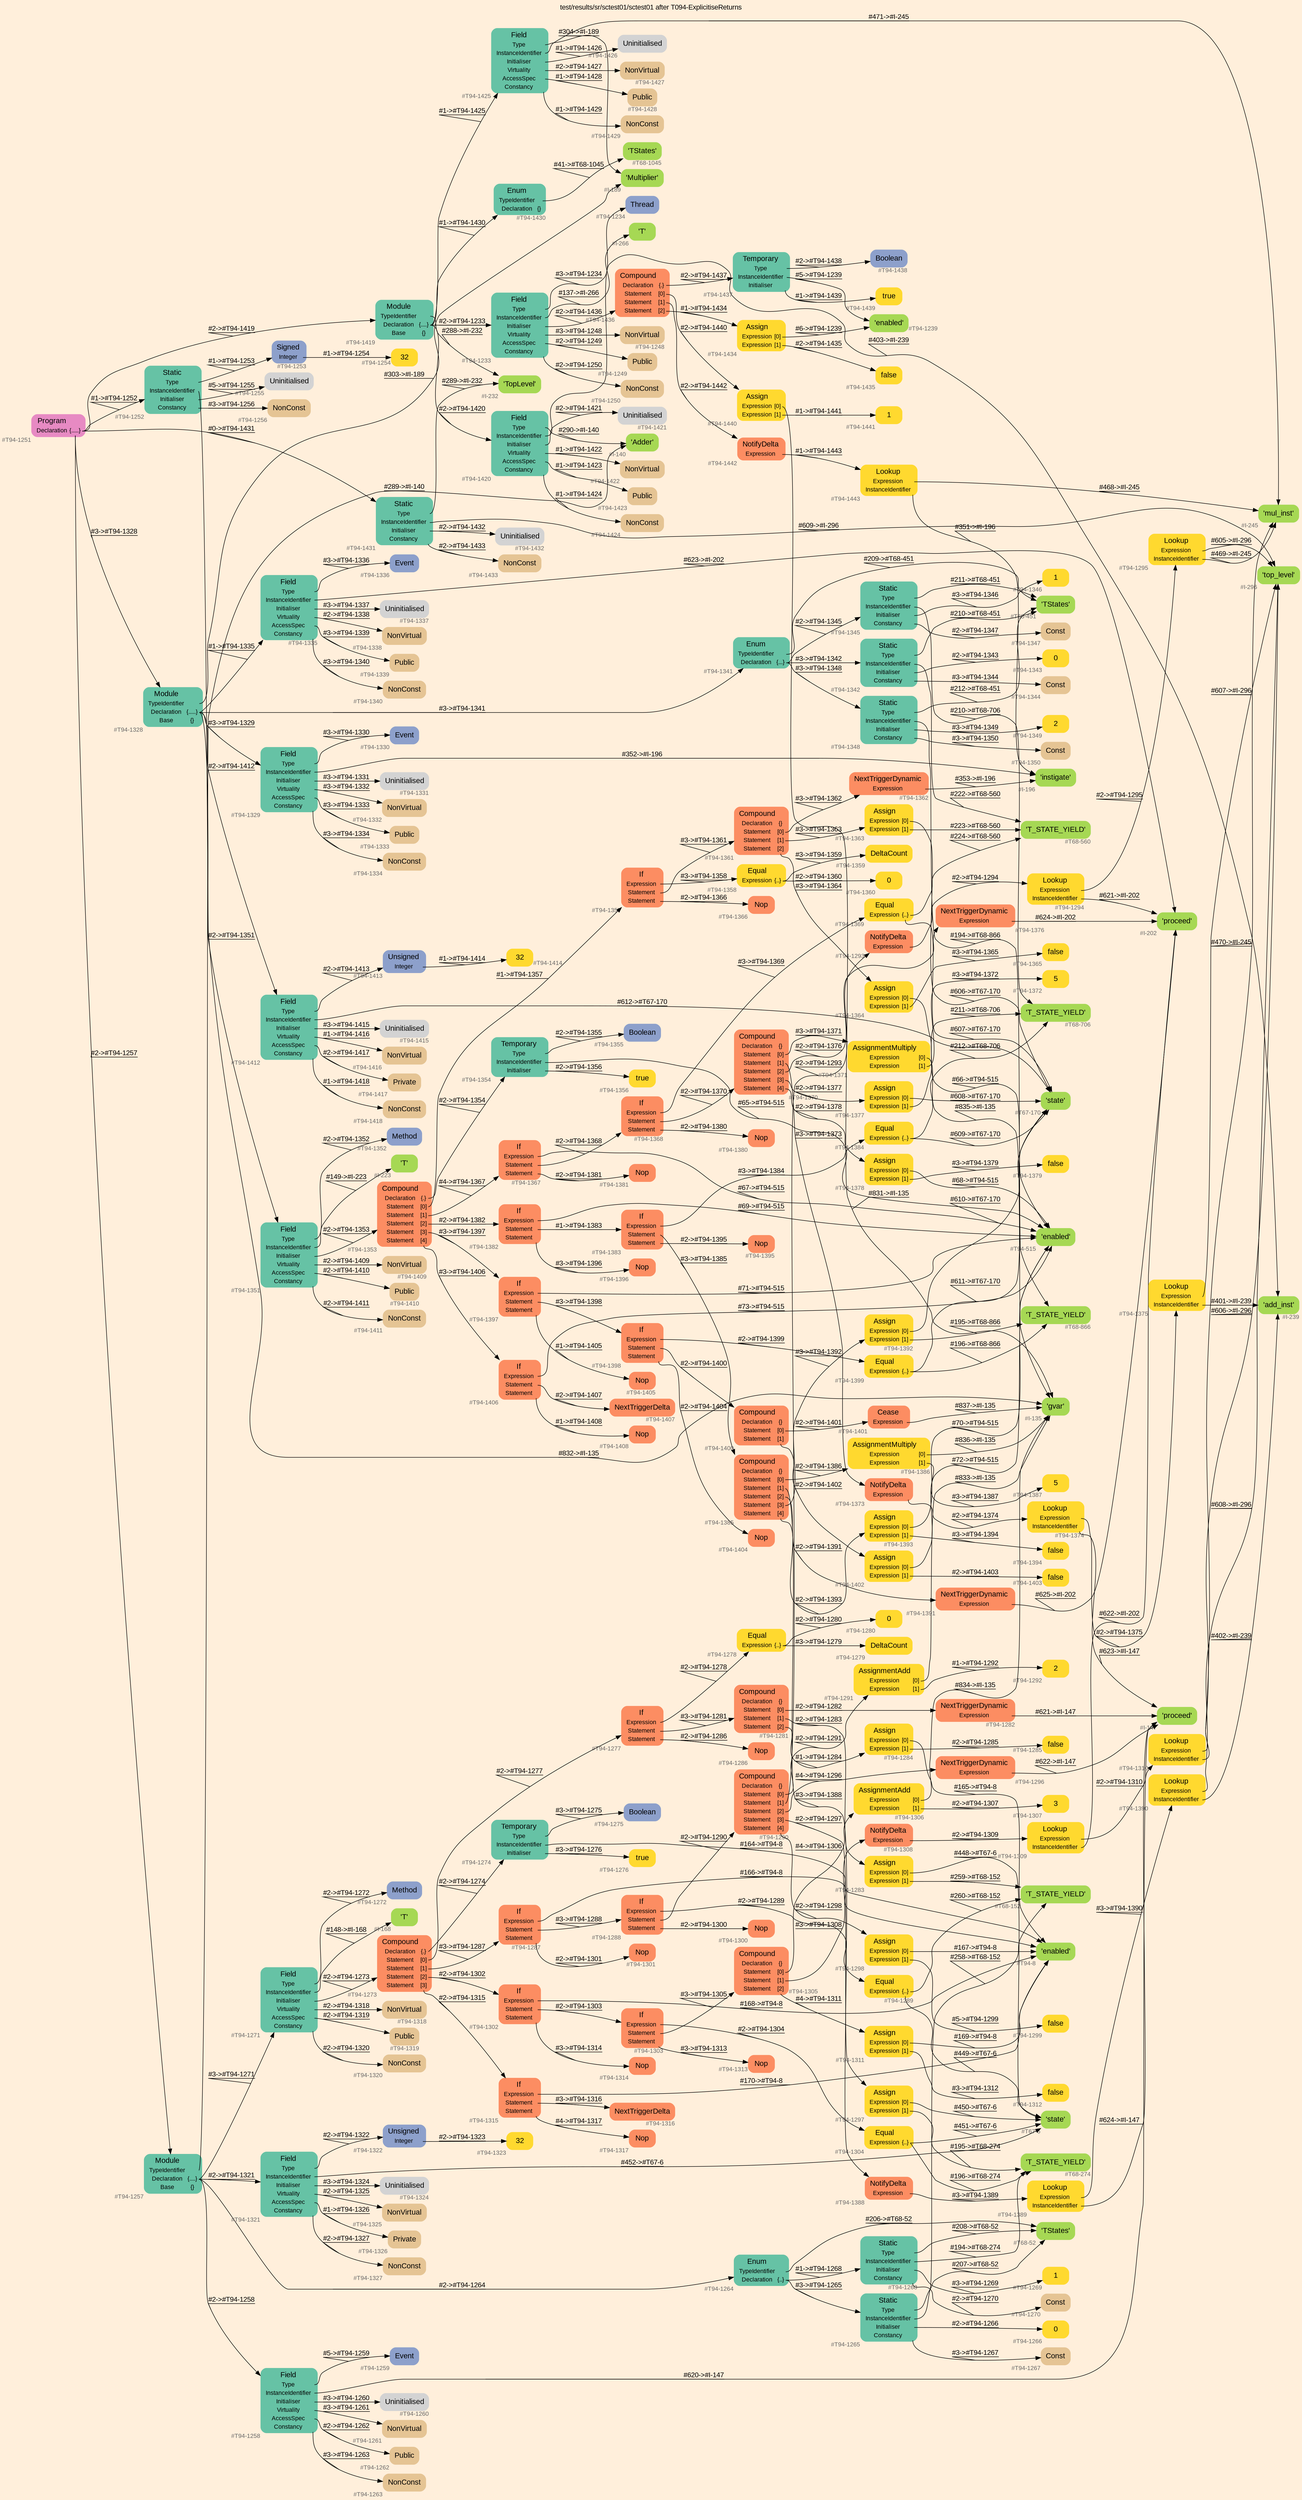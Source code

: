 digraph "test/results/sr/sctest01/sctest01 after T094-ExplicitiseReturns" {
label = "test/results/sr/sctest01/sctest01 after T094-ExplicitiseReturns"
labelloc = t
graph [
    rankdir = "LR"
    ranksep = 0.3
    bgcolor = antiquewhite1
    color = black
    fontcolor = black
    fontname = "Arial"
];
node [
    fontname = "Arial"
];
edge [
    fontname = "Arial"
];

// -------------------- node figure --------------------
// -------- block #T94-1251 ----------
"#T94-1251" [
    fillcolor = "/set28/4"
    xlabel = "#T94-1251"
    fontsize = "12"
    fontcolor = grey40
    shape = "plaintext"
    label = <<TABLE BORDER="0" CELLBORDER="0" CELLSPACING="0">
     <TR><TD><FONT COLOR="black" POINT-SIZE="15">Program</FONT></TD></TR>
     <TR><TD><FONT COLOR="black" POINT-SIZE="12">Declaration</FONT></TD><TD PORT="port0"><FONT COLOR="black" POINT-SIZE="12">{.....}</FONT></TD></TR>
    </TABLE>>
    style = "rounded,filled"
];

// -------- block #T94-1252 ----------
"#T94-1252" [
    fillcolor = "/set28/1"
    xlabel = "#T94-1252"
    fontsize = "12"
    fontcolor = grey40
    shape = "plaintext"
    label = <<TABLE BORDER="0" CELLBORDER="0" CELLSPACING="0">
     <TR><TD><FONT COLOR="black" POINT-SIZE="15">Static</FONT></TD></TR>
     <TR><TD><FONT COLOR="black" POINT-SIZE="12">Type</FONT></TD><TD PORT="port0"></TD></TR>
     <TR><TD><FONT COLOR="black" POINT-SIZE="12">InstanceIdentifier</FONT></TD><TD PORT="port1"></TD></TR>
     <TR><TD><FONT COLOR="black" POINT-SIZE="12">Initialiser</FONT></TD><TD PORT="port2"></TD></TR>
     <TR><TD><FONT COLOR="black" POINT-SIZE="12">Constancy</FONT></TD><TD PORT="port3"></TD></TR>
    </TABLE>>
    style = "rounded,filled"
];

// -------- block #T94-1253 ----------
"#T94-1253" [
    fillcolor = "/set28/3"
    xlabel = "#T94-1253"
    fontsize = "12"
    fontcolor = grey40
    shape = "plaintext"
    label = <<TABLE BORDER="0" CELLBORDER="0" CELLSPACING="0">
     <TR><TD><FONT COLOR="black" POINT-SIZE="15">Signed</FONT></TD></TR>
     <TR><TD><FONT COLOR="black" POINT-SIZE="12">Integer</FONT></TD><TD PORT="port0"></TD></TR>
    </TABLE>>
    style = "rounded,filled"
];

// -------- block #T94-1254 ----------
"#T94-1254" [
    fillcolor = "/set28/6"
    xlabel = "#T94-1254"
    fontsize = "12"
    fontcolor = grey40
    shape = "plaintext"
    label = <<TABLE BORDER="0" CELLBORDER="0" CELLSPACING="0">
     <TR><TD><FONT COLOR="black" POINT-SIZE="15">32</FONT></TD></TR>
    </TABLE>>
    style = "rounded,filled"
];

// -------- block #I-135 ----------
"#I-135" [
    fillcolor = "/set28/5"
    xlabel = "#I-135"
    fontsize = "12"
    fontcolor = grey40
    shape = "plaintext"
    label = <<TABLE BORDER="0" CELLBORDER="0" CELLSPACING="0">
     <TR><TD><FONT COLOR="black" POINT-SIZE="15">'gvar'</FONT></TD></TR>
    </TABLE>>
    style = "rounded,filled"
];

// -------- block #T94-1255 ----------
"#T94-1255" [
    xlabel = "#T94-1255"
    fontsize = "12"
    fontcolor = grey40
    shape = "plaintext"
    label = <<TABLE BORDER="0" CELLBORDER="0" CELLSPACING="0">
     <TR><TD><FONT COLOR="black" POINT-SIZE="15">Uninitialised</FONT></TD></TR>
    </TABLE>>
    style = "rounded,filled"
];

// -------- block #T94-1256 ----------
"#T94-1256" [
    fillcolor = "/set28/7"
    xlabel = "#T94-1256"
    fontsize = "12"
    fontcolor = grey40
    shape = "plaintext"
    label = <<TABLE BORDER="0" CELLBORDER="0" CELLSPACING="0">
     <TR><TD><FONT COLOR="black" POINT-SIZE="15">NonConst</FONT></TD></TR>
    </TABLE>>
    style = "rounded,filled"
];

// -------- block #T94-1257 ----------
"#T94-1257" [
    fillcolor = "/set28/1"
    xlabel = "#T94-1257"
    fontsize = "12"
    fontcolor = grey40
    shape = "plaintext"
    label = <<TABLE BORDER="0" CELLBORDER="0" CELLSPACING="0">
     <TR><TD><FONT COLOR="black" POINT-SIZE="15">Module</FONT></TD></TR>
     <TR><TD><FONT COLOR="black" POINT-SIZE="12">TypeIdentifier</FONT></TD><TD PORT="port0"></TD></TR>
     <TR><TD><FONT COLOR="black" POINT-SIZE="12">Declaration</FONT></TD><TD PORT="port1"><FONT COLOR="black" POINT-SIZE="12">{....}</FONT></TD></TR>
     <TR><TD><FONT COLOR="black" POINT-SIZE="12">Base</FONT></TD><TD PORT="port2"><FONT COLOR="black" POINT-SIZE="12">{}</FONT></TD></TR>
    </TABLE>>
    style = "rounded,filled"
];

// -------- block #I-140 ----------
"#I-140" [
    fillcolor = "/set28/5"
    xlabel = "#I-140"
    fontsize = "12"
    fontcolor = grey40
    shape = "plaintext"
    label = <<TABLE BORDER="0" CELLBORDER="0" CELLSPACING="0">
     <TR><TD><FONT COLOR="black" POINT-SIZE="15">'Adder'</FONT></TD></TR>
    </TABLE>>
    style = "rounded,filled"
];

// -------- block #T94-1258 ----------
"#T94-1258" [
    fillcolor = "/set28/1"
    xlabel = "#T94-1258"
    fontsize = "12"
    fontcolor = grey40
    shape = "plaintext"
    label = <<TABLE BORDER="0" CELLBORDER="0" CELLSPACING="0">
     <TR><TD><FONT COLOR="black" POINT-SIZE="15">Field</FONT></TD></TR>
     <TR><TD><FONT COLOR="black" POINT-SIZE="12">Type</FONT></TD><TD PORT="port0"></TD></TR>
     <TR><TD><FONT COLOR="black" POINT-SIZE="12">InstanceIdentifier</FONT></TD><TD PORT="port1"></TD></TR>
     <TR><TD><FONT COLOR="black" POINT-SIZE="12">Initialiser</FONT></TD><TD PORT="port2"></TD></TR>
     <TR><TD><FONT COLOR="black" POINT-SIZE="12">Virtuality</FONT></TD><TD PORT="port3"></TD></TR>
     <TR><TD><FONT COLOR="black" POINT-SIZE="12">AccessSpec</FONT></TD><TD PORT="port4"></TD></TR>
     <TR><TD><FONT COLOR="black" POINT-SIZE="12">Constancy</FONT></TD><TD PORT="port5"></TD></TR>
    </TABLE>>
    style = "rounded,filled"
];

// -------- block #T94-1259 ----------
"#T94-1259" [
    fillcolor = "/set28/3"
    xlabel = "#T94-1259"
    fontsize = "12"
    fontcolor = grey40
    shape = "plaintext"
    label = <<TABLE BORDER="0" CELLBORDER="0" CELLSPACING="0">
     <TR><TD><FONT COLOR="black" POINT-SIZE="15">Event</FONT></TD></TR>
    </TABLE>>
    style = "rounded,filled"
];

// -------- block #I-147 ----------
"#I-147" [
    fillcolor = "/set28/5"
    xlabel = "#I-147"
    fontsize = "12"
    fontcolor = grey40
    shape = "plaintext"
    label = <<TABLE BORDER="0" CELLBORDER="0" CELLSPACING="0">
     <TR><TD><FONT COLOR="black" POINT-SIZE="15">'proceed'</FONT></TD></TR>
    </TABLE>>
    style = "rounded,filled"
];

// -------- block #T94-1260 ----------
"#T94-1260" [
    xlabel = "#T94-1260"
    fontsize = "12"
    fontcolor = grey40
    shape = "plaintext"
    label = <<TABLE BORDER="0" CELLBORDER="0" CELLSPACING="0">
     <TR><TD><FONT COLOR="black" POINT-SIZE="15">Uninitialised</FONT></TD></TR>
    </TABLE>>
    style = "rounded,filled"
];

// -------- block #T94-1261 ----------
"#T94-1261" [
    fillcolor = "/set28/7"
    xlabel = "#T94-1261"
    fontsize = "12"
    fontcolor = grey40
    shape = "plaintext"
    label = <<TABLE BORDER="0" CELLBORDER="0" CELLSPACING="0">
     <TR><TD><FONT COLOR="black" POINT-SIZE="15">NonVirtual</FONT></TD></TR>
    </TABLE>>
    style = "rounded,filled"
];

// -------- block #T94-1262 ----------
"#T94-1262" [
    fillcolor = "/set28/7"
    xlabel = "#T94-1262"
    fontsize = "12"
    fontcolor = grey40
    shape = "plaintext"
    label = <<TABLE BORDER="0" CELLBORDER="0" CELLSPACING="0">
     <TR><TD><FONT COLOR="black" POINT-SIZE="15">Public</FONT></TD></TR>
    </TABLE>>
    style = "rounded,filled"
];

// -------- block #T94-1263 ----------
"#T94-1263" [
    fillcolor = "/set28/7"
    xlabel = "#T94-1263"
    fontsize = "12"
    fontcolor = grey40
    shape = "plaintext"
    label = <<TABLE BORDER="0" CELLBORDER="0" CELLSPACING="0">
     <TR><TD><FONT COLOR="black" POINT-SIZE="15">NonConst</FONT></TD></TR>
    </TABLE>>
    style = "rounded,filled"
];

// -------- block #T94-1264 ----------
"#T94-1264" [
    fillcolor = "/set28/1"
    xlabel = "#T94-1264"
    fontsize = "12"
    fontcolor = grey40
    shape = "plaintext"
    label = <<TABLE BORDER="0" CELLBORDER="0" CELLSPACING="0">
     <TR><TD><FONT COLOR="black" POINT-SIZE="15">Enum</FONT></TD></TR>
     <TR><TD><FONT COLOR="black" POINT-SIZE="12">TypeIdentifier</FONT></TD><TD PORT="port0"></TD></TR>
     <TR><TD><FONT COLOR="black" POINT-SIZE="12">Declaration</FONT></TD><TD PORT="port1"><FONT COLOR="black" POINT-SIZE="12">{..}</FONT></TD></TR>
    </TABLE>>
    style = "rounded,filled"
];

// -------- block #T68-52 ----------
"#T68-52" [
    fillcolor = "/set28/5"
    xlabel = "#T68-52"
    fontsize = "12"
    fontcolor = grey40
    shape = "plaintext"
    label = <<TABLE BORDER="0" CELLBORDER="0" CELLSPACING="0">
     <TR><TD><FONT COLOR="black" POINT-SIZE="15">'TStates'</FONT></TD></TR>
    </TABLE>>
    style = "rounded,filled"
];

// -------- block #T94-1265 ----------
"#T94-1265" [
    fillcolor = "/set28/1"
    xlabel = "#T94-1265"
    fontsize = "12"
    fontcolor = grey40
    shape = "plaintext"
    label = <<TABLE BORDER="0" CELLBORDER="0" CELLSPACING="0">
     <TR><TD><FONT COLOR="black" POINT-SIZE="15">Static</FONT></TD></TR>
     <TR><TD><FONT COLOR="black" POINT-SIZE="12">Type</FONT></TD><TD PORT="port0"></TD></TR>
     <TR><TD><FONT COLOR="black" POINT-SIZE="12">InstanceIdentifier</FONT></TD><TD PORT="port1"></TD></TR>
     <TR><TD><FONT COLOR="black" POINT-SIZE="12">Initialiser</FONT></TD><TD PORT="port2"></TD></TR>
     <TR><TD><FONT COLOR="black" POINT-SIZE="12">Constancy</FONT></TD><TD PORT="port3"></TD></TR>
    </TABLE>>
    style = "rounded,filled"
];

// -------- block #T68-152 ----------
"#T68-152" [
    fillcolor = "/set28/5"
    xlabel = "#T68-152"
    fontsize = "12"
    fontcolor = grey40
    shape = "plaintext"
    label = <<TABLE BORDER="0" CELLBORDER="0" CELLSPACING="0">
     <TR><TD><FONT COLOR="black" POINT-SIZE="15">'T_STATE_YIELD'</FONT></TD></TR>
    </TABLE>>
    style = "rounded,filled"
];

// -------- block #T94-1266 ----------
"#T94-1266" [
    fillcolor = "/set28/6"
    xlabel = "#T94-1266"
    fontsize = "12"
    fontcolor = grey40
    shape = "plaintext"
    label = <<TABLE BORDER="0" CELLBORDER="0" CELLSPACING="0">
     <TR><TD><FONT COLOR="black" POINT-SIZE="15">0</FONT></TD></TR>
    </TABLE>>
    style = "rounded,filled"
];

// -------- block #T94-1267 ----------
"#T94-1267" [
    fillcolor = "/set28/7"
    xlabel = "#T94-1267"
    fontsize = "12"
    fontcolor = grey40
    shape = "plaintext"
    label = <<TABLE BORDER="0" CELLBORDER="0" CELLSPACING="0">
     <TR><TD><FONT COLOR="black" POINT-SIZE="15">Const</FONT></TD></TR>
    </TABLE>>
    style = "rounded,filled"
];

// -------- block #T94-1268 ----------
"#T94-1268" [
    fillcolor = "/set28/1"
    xlabel = "#T94-1268"
    fontsize = "12"
    fontcolor = grey40
    shape = "plaintext"
    label = <<TABLE BORDER="0" CELLBORDER="0" CELLSPACING="0">
     <TR><TD><FONT COLOR="black" POINT-SIZE="15">Static</FONT></TD></TR>
     <TR><TD><FONT COLOR="black" POINT-SIZE="12">Type</FONT></TD><TD PORT="port0"></TD></TR>
     <TR><TD><FONT COLOR="black" POINT-SIZE="12">InstanceIdentifier</FONT></TD><TD PORT="port1"></TD></TR>
     <TR><TD><FONT COLOR="black" POINT-SIZE="12">Initialiser</FONT></TD><TD PORT="port2"></TD></TR>
     <TR><TD><FONT COLOR="black" POINT-SIZE="12">Constancy</FONT></TD><TD PORT="port3"></TD></TR>
    </TABLE>>
    style = "rounded,filled"
];

// -------- block #T68-274 ----------
"#T68-274" [
    fillcolor = "/set28/5"
    xlabel = "#T68-274"
    fontsize = "12"
    fontcolor = grey40
    shape = "plaintext"
    label = <<TABLE BORDER="0" CELLBORDER="0" CELLSPACING="0">
     <TR><TD><FONT COLOR="black" POINT-SIZE="15">'T_STATE_YIELD'</FONT></TD></TR>
    </TABLE>>
    style = "rounded,filled"
];

// -------- block #T94-1269 ----------
"#T94-1269" [
    fillcolor = "/set28/6"
    xlabel = "#T94-1269"
    fontsize = "12"
    fontcolor = grey40
    shape = "plaintext"
    label = <<TABLE BORDER="0" CELLBORDER="0" CELLSPACING="0">
     <TR><TD><FONT COLOR="black" POINT-SIZE="15">1</FONT></TD></TR>
    </TABLE>>
    style = "rounded,filled"
];

// -------- block #T94-1270 ----------
"#T94-1270" [
    fillcolor = "/set28/7"
    xlabel = "#T94-1270"
    fontsize = "12"
    fontcolor = grey40
    shape = "plaintext"
    label = <<TABLE BORDER="0" CELLBORDER="0" CELLSPACING="0">
     <TR><TD><FONT COLOR="black" POINT-SIZE="15">Const</FONT></TD></TR>
    </TABLE>>
    style = "rounded,filled"
];

// -------- block #T94-1271 ----------
"#T94-1271" [
    fillcolor = "/set28/1"
    xlabel = "#T94-1271"
    fontsize = "12"
    fontcolor = grey40
    shape = "plaintext"
    label = <<TABLE BORDER="0" CELLBORDER="0" CELLSPACING="0">
     <TR><TD><FONT COLOR="black" POINT-SIZE="15">Field</FONT></TD></TR>
     <TR><TD><FONT COLOR="black" POINT-SIZE="12">Type</FONT></TD><TD PORT="port0"></TD></TR>
     <TR><TD><FONT COLOR="black" POINT-SIZE="12">InstanceIdentifier</FONT></TD><TD PORT="port1"></TD></TR>
     <TR><TD><FONT COLOR="black" POINT-SIZE="12">Initialiser</FONT></TD><TD PORT="port2"></TD></TR>
     <TR><TD><FONT COLOR="black" POINT-SIZE="12">Virtuality</FONT></TD><TD PORT="port3"></TD></TR>
     <TR><TD><FONT COLOR="black" POINT-SIZE="12">AccessSpec</FONT></TD><TD PORT="port4"></TD></TR>
     <TR><TD><FONT COLOR="black" POINT-SIZE="12">Constancy</FONT></TD><TD PORT="port5"></TD></TR>
    </TABLE>>
    style = "rounded,filled"
];

// -------- block #T94-1272 ----------
"#T94-1272" [
    fillcolor = "/set28/3"
    xlabel = "#T94-1272"
    fontsize = "12"
    fontcolor = grey40
    shape = "plaintext"
    label = <<TABLE BORDER="0" CELLBORDER="0" CELLSPACING="0">
     <TR><TD><FONT COLOR="black" POINT-SIZE="15">Method</FONT></TD></TR>
    </TABLE>>
    style = "rounded,filled"
];

// -------- block #I-168 ----------
"#I-168" [
    fillcolor = "/set28/5"
    xlabel = "#I-168"
    fontsize = "12"
    fontcolor = grey40
    shape = "plaintext"
    label = <<TABLE BORDER="0" CELLBORDER="0" CELLSPACING="0">
     <TR><TD><FONT COLOR="black" POINT-SIZE="15">'T'</FONT></TD></TR>
    </TABLE>>
    style = "rounded,filled"
];

// -------- block #T94-1273 ----------
"#T94-1273" [
    fillcolor = "/set28/2"
    xlabel = "#T94-1273"
    fontsize = "12"
    fontcolor = grey40
    shape = "plaintext"
    label = <<TABLE BORDER="0" CELLBORDER="0" CELLSPACING="0">
     <TR><TD><FONT COLOR="black" POINT-SIZE="15">Compound</FONT></TD></TR>
     <TR><TD><FONT COLOR="black" POINT-SIZE="12">Declaration</FONT></TD><TD PORT="port0"><FONT COLOR="black" POINT-SIZE="12">{.}</FONT></TD></TR>
     <TR><TD><FONT COLOR="black" POINT-SIZE="12">Statement</FONT></TD><TD PORT="port1"><FONT COLOR="black" POINT-SIZE="12">[0]</FONT></TD></TR>
     <TR><TD><FONT COLOR="black" POINT-SIZE="12">Statement</FONT></TD><TD PORT="port2"><FONT COLOR="black" POINT-SIZE="12">[1]</FONT></TD></TR>
     <TR><TD><FONT COLOR="black" POINT-SIZE="12">Statement</FONT></TD><TD PORT="port3"><FONT COLOR="black" POINT-SIZE="12">[2]</FONT></TD></TR>
     <TR><TD><FONT COLOR="black" POINT-SIZE="12">Statement</FONT></TD><TD PORT="port4"><FONT COLOR="black" POINT-SIZE="12">[3]</FONT></TD></TR>
    </TABLE>>
    style = "rounded,filled"
];

// -------- block #T94-1274 ----------
"#T94-1274" [
    fillcolor = "/set28/1"
    xlabel = "#T94-1274"
    fontsize = "12"
    fontcolor = grey40
    shape = "plaintext"
    label = <<TABLE BORDER="0" CELLBORDER="0" CELLSPACING="0">
     <TR><TD><FONT COLOR="black" POINT-SIZE="15">Temporary</FONT></TD></TR>
     <TR><TD><FONT COLOR="black" POINT-SIZE="12">Type</FONT></TD><TD PORT="port0"></TD></TR>
     <TR><TD><FONT COLOR="black" POINT-SIZE="12">InstanceIdentifier</FONT></TD><TD PORT="port1"></TD></TR>
     <TR><TD><FONT COLOR="black" POINT-SIZE="12">Initialiser</FONT></TD><TD PORT="port2"></TD></TR>
    </TABLE>>
    style = "rounded,filled"
];

// -------- block #T94-1275 ----------
"#T94-1275" [
    fillcolor = "/set28/3"
    xlabel = "#T94-1275"
    fontsize = "12"
    fontcolor = grey40
    shape = "plaintext"
    label = <<TABLE BORDER="0" CELLBORDER="0" CELLSPACING="0">
     <TR><TD><FONT COLOR="black" POINT-SIZE="15">Boolean</FONT></TD></TR>
    </TABLE>>
    style = "rounded,filled"
];

// -------- block #T94-8 ----------
"#T94-8" [
    fillcolor = "/set28/5"
    xlabel = "#T94-8"
    fontsize = "12"
    fontcolor = grey40
    shape = "plaintext"
    label = <<TABLE BORDER="0" CELLBORDER="0" CELLSPACING="0">
     <TR><TD><FONT COLOR="black" POINT-SIZE="15">'enabled'</FONT></TD></TR>
    </TABLE>>
    style = "rounded,filled"
];

// -------- block #T94-1276 ----------
"#T94-1276" [
    fillcolor = "/set28/6"
    xlabel = "#T94-1276"
    fontsize = "12"
    fontcolor = grey40
    shape = "plaintext"
    label = <<TABLE BORDER="0" CELLBORDER="0" CELLSPACING="0">
     <TR><TD><FONT COLOR="black" POINT-SIZE="15">true</FONT></TD></TR>
    </TABLE>>
    style = "rounded,filled"
];

// -------- block #T94-1277 ----------
"#T94-1277" [
    fillcolor = "/set28/2"
    xlabel = "#T94-1277"
    fontsize = "12"
    fontcolor = grey40
    shape = "plaintext"
    label = <<TABLE BORDER="0" CELLBORDER="0" CELLSPACING="0">
     <TR><TD><FONT COLOR="black" POINT-SIZE="15">If</FONT></TD></TR>
     <TR><TD><FONT COLOR="black" POINT-SIZE="12">Expression</FONT></TD><TD PORT="port0"></TD></TR>
     <TR><TD><FONT COLOR="black" POINT-SIZE="12">Statement</FONT></TD><TD PORT="port1"></TD></TR>
     <TR><TD><FONT COLOR="black" POINT-SIZE="12">Statement</FONT></TD><TD PORT="port2"></TD></TR>
    </TABLE>>
    style = "rounded,filled"
];

// -------- block #T94-1278 ----------
"#T94-1278" [
    fillcolor = "/set28/6"
    xlabel = "#T94-1278"
    fontsize = "12"
    fontcolor = grey40
    shape = "plaintext"
    label = <<TABLE BORDER="0" CELLBORDER="0" CELLSPACING="0">
     <TR><TD><FONT COLOR="black" POINT-SIZE="15">Equal</FONT></TD></TR>
     <TR><TD><FONT COLOR="black" POINT-SIZE="12">Expression</FONT></TD><TD PORT="port0"><FONT COLOR="black" POINT-SIZE="12">{..}</FONT></TD></TR>
    </TABLE>>
    style = "rounded,filled"
];

// -------- block #T94-1279 ----------
"#T94-1279" [
    fillcolor = "/set28/6"
    xlabel = "#T94-1279"
    fontsize = "12"
    fontcolor = grey40
    shape = "plaintext"
    label = <<TABLE BORDER="0" CELLBORDER="0" CELLSPACING="0">
     <TR><TD><FONT COLOR="black" POINT-SIZE="15">DeltaCount</FONT></TD></TR>
    </TABLE>>
    style = "rounded,filled"
];

// -------- block #T94-1280 ----------
"#T94-1280" [
    fillcolor = "/set28/6"
    xlabel = "#T94-1280"
    fontsize = "12"
    fontcolor = grey40
    shape = "plaintext"
    label = <<TABLE BORDER="0" CELLBORDER="0" CELLSPACING="0">
     <TR><TD><FONT COLOR="black" POINT-SIZE="15">0</FONT></TD></TR>
    </TABLE>>
    style = "rounded,filled"
];

// -------- block #T94-1281 ----------
"#T94-1281" [
    fillcolor = "/set28/2"
    xlabel = "#T94-1281"
    fontsize = "12"
    fontcolor = grey40
    shape = "plaintext"
    label = <<TABLE BORDER="0" CELLBORDER="0" CELLSPACING="0">
     <TR><TD><FONT COLOR="black" POINT-SIZE="15">Compound</FONT></TD></TR>
     <TR><TD><FONT COLOR="black" POINT-SIZE="12">Declaration</FONT></TD><TD PORT="port0"><FONT COLOR="black" POINT-SIZE="12">{}</FONT></TD></TR>
     <TR><TD><FONT COLOR="black" POINT-SIZE="12">Statement</FONT></TD><TD PORT="port1"><FONT COLOR="black" POINT-SIZE="12">[0]</FONT></TD></TR>
     <TR><TD><FONT COLOR="black" POINT-SIZE="12">Statement</FONT></TD><TD PORT="port2"><FONT COLOR="black" POINT-SIZE="12">[1]</FONT></TD></TR>
     <TR><TD><FONT COLOR="black" POINT-SIZE="12">Statement</FONT></TD><TD PORT="port3"><FONT COLOR="black" POINT-SIZE="12">[2]</FONT></TD></TR>
    </TABLE>>
    style = "rounded,filled"
];

// -------- block #T94-1282 ----------
"#T94-1282" [
    fillcolor = "/set28/2"
    xlabel = "#T94-1282"
    fontsize = "12"
    fontcolor = grey40
    shape = "plaintext"
    label = <<TABLE BORDER="0" CELLBORDER="0" CELLSPACING="0">
     <TR><TD><FONT COLOR="black" POINT-SIZE="15">NextTriggerDynamic</FONT></TD></TR>
     <TR><TD><FONT COLOR="black" POINT-SIZE="12">Expression</FONT></TD><TD PORT="port0"></TD></TR>
    </TABLE>>
    style = "rounded,filled"
];

// -------- block #T94-1283 ----------
"#T94-1283" [
    fillcolor = "/set28/6"
    xlabel = "#T94-1283"
    fontsize = "12"
    fontcolor = grey40
    shape = "plaintext"
    label = <<TABLE BORDER="0" CELLBORDER="0" CELLSPACING="0">
     <TR><TD><FONT COLOR="black" POINT-SIZE="15">Assign</FONT></TD></TR>
     <TR><TD><FONT COLOR="black" POINT-SIZE="12">Expression</FONT></TD><TD PORT="port0"><FONT COLOR="black" POINT-SIZE="12">[0]</FONT></TD></TR>
     <TR><TD><FONT COLOR="black" POINT-SIZE="12">Expression</FONT></TD><TD PORT="port1"><FONT COLOR="black" POINT-SIZE="12">[1]</FONT></TD></TR>
    </TABLE>>
    style = "rounded,filled"
];

// -------- block #T67-6 ----------
"#T67-6" [
    fillcolor = "/set28/5"
    xlabel = "#T67-6"
    fontsize = "12"
    fontcolor = grey40
    shape = "plaintext"
    label = <<TABLE BORDER="0" CELLBORDER="0" CELLSPACING="0">
     <TR><TD><FONT COLOR="black" POINT-SIZE="15">'state'</FONT></TD></TR>
    </TABLE>>
    style = "rounded,filled"
];

// -------- block #T94-1284 ----------
"#T94-1284" [
    fillcolor = "/set28/6"
    xlabel = "#T94-1284"
    fontsize = "12"
    fontcolor = grey40
    shape = "plaintext"
    label = <<TABLE BORDER="0" CELLBORDER="0" CELLSPACING="0">
     <TR><TD><FONT COLOR="black" POINT-SIZE="15">Assign</FONT></TD></TR>
     <TR><TD><FONT COLOR="black" POINT-SIZE="12">Expression</FONT></TD><TD PORT="port0"><FONT COLOR="black" POINT-SIZE="12">[0]</FONT></TD></TR>
     <TR><TD><FONT COLOR="black" POINT-SIZE="12">Expression</FONT></TD><TD PORT="port1"><FONT COLOR="black" POINT-SIZE="12">[1]</FONT></TD></TR>
    </TABLE>>
    style = "rounded,filled"
];

// -------- block #T94-1285 ----------
"#T94-1285" [
    fillcolor = "/set28/6"
    xlabel = "#T94-1285"
    fontsize = "12"
    fontcolor = grey40
    shape = "plaintext"
    label = <<TABLE BORDER="0" CELLBORDER="0" CELLSPACING="0">
     <TR><TD><FONT COLOR="black" POINT-SIZE="15">false</FONT></TD></TR>
    </TABLE>>
    style = "rounded,filled"
];

// -------- block #T94-1286 ----------
"#T94-1286" [
    fillcolor = "/set28/2"
    xlabel = "#T94-1286"
    fontsize = "12"
    fontcolor = grey40
    shape = "plaintext"
    label = <<TABLE BORDER="0" CELLBORDER="0" CELLSPACING="0">
     <TR><TD><FONT COLOR="black" POINT-SIZE="15">Nop</FONT></TD></TR>
    </TABLE>>
    style = "rounded,filled"
];

// -------- block #T94-1287 ----------
"#T94-1287" [
    fillcolor = "/set28/2"
    xlabel = "#T94-1287"
    fontsize = "12"
    fontcolor = grey40
    shape = "plaintext"
    label = <<TABLE BORDER="0" CELLBORDER="0" CELLSPACING="0">
     <TR><TD><FONT COLOR="black" POINT-SIZE="15">If</FONT></TD></TR>
     <TR><TD><FONT COLOR="black" POINT-SIZE="12">Expression</FONT></TD><TD PORT="port0"></TD></TR>
     <TR><TD><FONT COLOR="black" POINT-SIZE="12">Statement</FONT></TD><TD PORT="port1"></TD></TR>
     <TR><TD><FONT COLOR="black" POINT-SIZE="12">Statement</FONT></TD><TD PORT="port2"></TD></TR>
    </TABLE>>
    style = "rounded,filled"
];

// -------- block #T94-1288 ----------
"#T94-1288" [
    fillcolor = "/set28/2"
    xlabel = "#T94-1288"
    fontsize = "12"
    fontcolor = grey40
    shape = "plaintext"
    label = <<TABLE BORDER="0" CELLBORDER="0" CELLSPACING="0">
     <TR><TD><FONT COLOR="black" POINT-SIZE="15">If</FONT></TD></TR>
     <TR><TD><FONT COLOR="black" POINT-SIZE="12">Expression</FONT></TD><TD PORT="port0"></TD></TR>
     <TR><TD><FONT COLOR="black" POINT-SIZE="12">Statement</FONT></TD><TD PORT="port1"></TD></TR>
     <TR><TD><FONT COLOR="black" POINT-SIZE="12">Statement</FONT></TD><TD PORT="port2"></TD></TR>
    </TABLE>>
    style = "rounded,filled"
];

// -------- block #T94-1289 ----------
"#T94-1289" [
    fillcolor = "/set28/6"
    xlabel = "#T94-1289"
    fontsize = "12"
    fontcolor = grey40
    shape = "plaintext"
    label = <<TABLE BORDER="0" CELLBORDER="0" CELLSPACING="0">
     <TR><TD><FONT COLOR="black" POINT-SIZE="15">Equal</FONT></TD></TR>
     <TR><TD><FONT COLOR="black" POINT-SIZE="12">Expression</FONT></TD><TD PORT="port0"><FONT COLOR="black" POINT-SIZE="12">{..}</FONT></TD></TR>
    </TABLE>>
    style = "rounded,filled"
];

// -------- block #T94-1290 ----------
"#T94-1290" [
    fillcolor = "/set28/2"
    xlabel = "#T94-1290"
    fontsize = "12"
    fontcolor = grey40
    shape = "plaintext"
    label = <<TABLE BORDER="0" CELLBORDER="0" CELLSPACING="0">
     <TR><TD><FONT COLOR="black" POINT-SIZE="15">Compound</FONT></TD></TR>
     <TR><TD><FONT COLOR="black" POINT-SIZE="12">Declaration</FONT></TD><TD PORT="port0"><FONT COLOR="black" POINT-SIZE="12">{}</FONT></TD></TR>
     <TR><TD><FONT COLOR="black" POINT-SIZE="12">Statement</FONT></TD><TD PORT="port1"><FONT COLOR="black" POINT-SIZE="12">[0]</FONT></TD></TR>
     <TR><TD><FONT COLOR="black" POINT-SIZE="12">Statement</FONT></TD><TD PORT="port2"><FONT COLOR="black" POINT-SIZE="12">[1]</FONT></TD></TR>
     <TR><TD><FONT COLOR="black" POINT-SIZE="12">Statement</FONT></TD><TD PORT="port3"><FONT COLOR="black" POINT-SIZE="12">[2]</FONT></TD></TR>
     <TR><TD><FONT COLOR="black" POINT-SIZE="12">Statement</FONT></TD><TD PORT="port4"><FONT COLOR="black" POINT-SIZE="12">[3]</FONT></TD></TR>
     <TR><TD><FONT COLOR="black" POINT-SIZE="12">Statement</FONT></TD><TD PORT="port5"><FONT COLOR="black" POINT-SIZE="12">[4]</FONT></TD></TR>
    </TABLE>>
    style = "rounded,filled"
];

// -------- block #T94-1291 ----------
"#T94-1291" [
    fillcolor = "/set28/6"
    xlabel = "#T94-1291"
    fontsize = "12"
    fontcolor = grey40
    shape = "plaintext"
    label = <<TABLE BORDER="0" CELLBORDER="0" CELLSPACING="0">
     <TR><TD><FONT COLOR="black" POINT-SIZE="15">AssignmentAdd</FONT></TD></TR>
     <TR><TD><FONT COLOR="black" POINT-SIZE="12">Expression</FONT></TD><TD PORT="port0"><FONT COLOR="black" POINT-SIZE="12">[0]</FONT></TD></TR>
     <TR><TD><FONT COLOR="black" POINT-SIZE="12">Expression</FONT></TD><TD PORT="port1"><FONT COLOR="black" POINT-SIZE="12">[1]</FONT></TD></TR>
    </TABLE>>
    style = "rounded,filled"
];

// -------- block #T94-1292 ----------
"#T94-1292" [
    fillcolor = "/set28/6"
    xlabel = "#T94-1292"
    fontsize = "12"
    fontcolor = grey40
    shape = "plaintext"
    label = <<TABLE BORDER="0" CELLBORDER="0" CELLSPACING="0">
     <TR><TD><FONT COLOR="black" POINT-SIZE="15">2</FONT></TD></TR>
    </TABLE>>
    style = "rounded,filled"
];

// -------- block #T94-1293 ----------
"#T94-1293" [
    fillcolor = "/set28/2"
    xlabel = "#T94-1293"
    fontsize = "12"
    fontcolor = grey40
    shape = "plaintext"
    label = <<TABLE BORDER="0" CELLBORDER="0" CELLSPACING="0">
     <TR><TD><FONT COLOR="black" POINT-SIZE="15">NotifyDelta</FONT></TD></TR>
     <TR><TD><FONT COLOR="black" POINT-SIZE="12">Expression</FONT></TD><TD PORT="port0"></TD></TR>
    </TABLE>>
    style = "rounded,filled"
];

// -------- block #T94-1294 ----------
"#T94-1294" [
    fillcolor = "/set28/6"
    xlabel = "#T94-1294"
    fontsize = "12"
    fontcolor = grey40
    shape = "plaintext"
    label = <<TABLE BORDER="0" CELLBORDER="0" CELLSPACING="0">
     <TR><TD><FONT COLOR="black" POINT-SIZE="15">Lookup</FONT></TD></TR>
     <TR><TD><FONT COLOR="black" POINT-SIZE="12">Expression</FONT></TD><TD PORT="port0"></TD></TR>
     <TR><TD><FONT COLOR="black" POINT-SIZE="12">InstanceIdentifier</FONT></TD><TD PORT="port1"></TD></TR>
    </TABLE>>
    style = "rounded,filled"
];

// -------- block #T94-1295 ----------
"#T94-1295" [
    fillcolor = "/set28/6"
    xlabel = "#T94-1295"
    fontsize = "12"
    fontcolor = grey40
    shape = "plaintext"
    label = <<TABLE BORDER="0" CELLBORDER="0" CELLSPACING="0">
     <TR><TD><FONT COLOR="black" POINT-SIZE="15">Lookup</FONT></TD></TR>
     <TR><TD><FONT COLOR="black" POINT-SIZE="12">Expression</FONT></TD><TD PORT="port0"></TD></TR>
     <TR><TD><FONT COLOR="black" POINT-SIZE="12">InstanceIdentifier</FONT></TD><TD PORT="port1"></TD></TR>
    </TABLE>>
    style = "rounded,filled"
];

// -------- block #I-296 ----------
"#I-296" [
    fillcolor = "/set28/5"
    xlabel = "#I-296"
    fontsize = "12"
    fontcolor = grey40
    shape = "plaintext"
    label = <<TABLE BORDER="0" CELLBORDER="0" CELLSPACING="0">
     <TR><TD><FONT COLOR="black" POINT-SIZE="15">'top_level'</FONT></TD></TR>
    </TABLE>>
    style = "rounded,filled"
];

// -------- block #I-245 ----------
"#I-245" [
    fillcolor = "/set28/5"
    xlabel = "#I-245"
    fontsize = "12"
    fontcolor = grey40
    shape = "plaintext"
    label = <<TABLE BORDER="0" CELLBORDER="0" CELLSPACING="0">
     <TR><TD><FONT COLOR="black" POINT-SIZE="15">'mul_inst'</FONT></TD></TR>
    </TABLE>>
    style = "rounded,filled"
];

// -------- block #I-202 ----------
"#I-202" [
    fillcolor = "/set28/5"
    xlabel = "#I-202"
    fontsize = "12"
    fontcolor = grey40
    shape = "plaintext"
    label = <<TABLE BORDER="0" CELLBORDER="0" CELLSPACING="0">
     <TR><TD><FONT COLOR="black" POINT-SIZE="15">'proceed'</FONT></TD></TR>
    </TABLE>>
    style = "rounded,filled"
];

// -------- block #T94-1296 ----------
"#T94-1296" [
    fillcolor = "/set28/2"
    xlabel = "#T94-1296"
    fontsize = "12"
    fontcolor = grey40
    shape = "plaintext"
    label = <<TABLE BORDER="0" CELLBORDER="0" CELLSPACING="0">
     <TR><TD><FONT COLOR="black" POINT-SIZE="15">NextTriggerDynamic</FONT></TD></TR>
     <TR><TD><FONT COLOR="black" POINT-SIZE="12">Expression</FONT></TD><TD PORT="port0"></TD></TR>
    </TABLE>>
    style = "rounded,filled"
];

// -------- block #T94-1297 ----------
"#T94-1297" [
    fillcolor = "/set28/6"
    xlabel = "#T94-1297"
    fontsize = "12"
    fontcolor = grey40
    shape = "plaintext"
    label = <<TABLE BORDER="0" CELLBORDER="0" CELLSPACING="0">
     <TR><TD><FONT COLOR="black" POINT-SIZE="15">Assign</FONT></TD></TR>
     <TR><TD><FONT COLOR="black" POINT-SIZE="12">Expression</FONT></TD><TD PORT="port0"><FONT COLOR="black" POINT-SIZE="12">[0]</FONT></TD></TR>
     <TR><TD><FONT COLOR="black" POINT-SIZE="12">Expression</FONT></TD><TD PORT="port1"><FONT COLOR="black" POINT-SIZE="12">[1]</FONT></TD></TR>
    </TABLE>>
    style = "rounded,filled"
];

// -------- block #T94-1298 ----------
"#T94-1298" [
    fillcolor = "/set28/6"
    xlabel = "#T94-1298"
    fontsize = "12"
    fontcolor = grey40
    shape = "plaintext"
    label = <<TABLE BORDER="0" CELLBORDER="0" CELLSPACING="0">
     <TR><TD><FONT COLOR="black" POINT-SIZE="15">Assign</FONT></TD></TR>
     <TR><TD><FONT COLOR="black" POINT-SIZE="12">Expression</FONT></TD><TD PORT="port0"><FONT COLOR="black" POINT-SIZE="12">[0]</FONT></TD></TR>
     <TR><TD><FONT COLOR="black" POINT-SIZE="12">Expression</FONT></TD><TD PORT="port1"><FONT COLOR="black" POINT-SIZE="12">[1]</FONT></TD></TR>
    </TABLE>>
    style = "rounded,filled"
];

// -------- block #T94-1299 ----------
"#T94-1299" [
    fillcolor = "/set28/6"
    xlabel = "#T94-1299"
    fontsize = "12"
    fontcolor = grey40
    shape = "plaintext"
    label = <<TABLE BORDER="0" CELLBORDER="0" CELLSPACING="0">
     <TR><TD><FONT COLOR="black" POINT-SIZE="15">false</FONT></TD></TR>
    </TABLE>>
    style = "rounded,filled"
];

// -------- block #T94-1300 ----------
"#T94-1300" [
    fillcolor = "/set28/2"
    xlabel = "#T94-1300"
    fontsize = "12"
    fontcolor = grey40
    shape = "plaintext"
    label = <<TABLE BORDER="0" CELLBORDER="0" CELLSPACING="0">
     <TR><TD><FONT COLOR="black" POINT-SIZE="15">Nop</FONT></TD></TR>
    </TABLE>>
    style = "rounded,filled"
];

// -------- block #T94-1301 ----------
"#T94-1301" [
    fillcolor = "/set28/2"
    xlabel = "#T94-1301"
    fontsize = "12"
    fontcolor = grey40
    shape = "plaintext"
    label = <<TABLE BORDER="0" CELLBORDER="0" CELLSPACING="0">
     <TR><TD><FONT COLOR="black" POINT-SIZE="15">Nop</FONT></TD></TR>
    </TABLE>>
    style = "rounded,filled"
];

// -------- block #T94-1302 ----------
"#T94-1302" [
    fillcolor = "/set28/2"
    xlabel = "#T94-1302"
    fontsize = "12"
    fontcolor = grey40
    shape = "plaintext"
    label = <<TABLE BORDER="0" CELLBORDER="0" CELLSPACING="0">
     <TR><TD><FONT COLOR="black" POINT-SIZE="15">If</FONT></TD></TR>
     <TR><TD><FONT COLOR="black" POINT-SIZE="12">Expression</FONT></TD><TD PORT="port0"></TD></TR>
     <TR><TD><FONT COLOR="black" POINT-SIZE="12">Statement</FONT></TD><TD PORT="port1"></TD></TR>
     <TR><TD><FONT COLOR="black" POINT-SIZE="12">Statement</FONT></TD><TD PORT="port2"></TD></TR>
    </TABLE>>
    style = "rounded,filled"
];

// -------- block #T94-1303 ----------
"#T94-1303" [
    fillcolor = "/set28/2"
    xlabel = "#T94-1303"
    fontsize = "12"
    fontcolor = grey40
    shape = "plaintext"
    label = <<TABLE BORDER="0" CELLBORDER="0" CELLSPACING="0">
     <TR><TD><FONT COLOR="black" POINT-SIZE="15">If</FONT></TD></TR>
     <TR><TD><FONT COLOR="black" POINT-SIZE="12">Expression</FONT></TD><TD PORT="port0"></TD></TR>
     <TR><TD><FONT COLOR="black" POINT-SIZE="12">Statement</FONT></TD><TD PORT="port1"></TD></TR>
     <TR><TD><FONT COLOR="black" POINT-SIZE="12">Statement</FONT></TD><TD PORT="port2"></TD></TR>
    </TABLE>>
    style = "rounded,filled"
];

// -------- block #T94-1304 ----------
"#T94-1304" [
    fillcolor = "/set28/6"
    xlabel = "#T94-1304"
    fontsize = "12"
    fontcolor = grey40
    shape = "plaintext"
    label = <<TABLE BORDER="0" CELLBORDER="0" CELLSPACING="0">
     <TR><TD><FONT COLOR="black" POINT-SIZE="15">Equal</FONT></TD></TR>
     <TR><TD><FONT COLOR="black" POINT-SIZE="12">Expression</FONT></TD><TD PORT="port0"><FONT COLOR="black" POINT-SIZE="12">{..}</FONT></TD></TR>
    </TABLE>>
    style = "rounded,filled"
];

// -------- block #T94-1305 ----------
"#T94-1305" [
    fillcolor = "/set28/2"
    xlabel = "#T94-1305"
    fontsize = "12"
    fontcolor = grey40
    shape = "plaintext"
    label = <<TABLE BORDER="0" CELLBORDER="0" CELLSPACING="0">
     <TR><TD><FONT COLOR="black" POINT-SIZE="15">Compound</FONT></TD></TR>
     <TR><TD><FONT COLOR="black" POINT-SIZE="12">Declaration</FONT></TD><TD PORT="port0"><FONT COLOR="black" POINT-SIZE="12">{}</FONT></TD></TR>
     <TR><TD><FONT COLOR="black" POINT-SIZE="12">Statement</FONT></TD><TD PORT="port1"><FONT COLOR="black" POINT-SIZE="12">[0]</FONT></TD></TR>
     <TR><TD><FONT COLOR="black" POINT-SIZE="12">Statement</FONT></TD><TD PORT="port2"><FONT COLOR="black" POINT-SIZE="12">[1]</FONT></TD></TR>
     <TR><TD><FONT COLOR="black" POINT-SIZE="12">Statement</FONT></TD><TD PORT="port3"><FONT COLOR="black" POINT-SIZE="12">[2]</FONT></TD></TR>
    </TABLE>>
    style = "rounded,filled"
];

// -------- block #T94-1306 ----------
"#T94-1306" [
    fillcolor = "/set28/6"
    xlabel = "#T94-1306"
    fontsize = "12"
    fontcolor = grey40
    shape = "plaintext"
    label = <<TABLE BORDER="0" CELLBORDER="0" CELLSPACING="0">
     <TR><TD><FONT COLOR="black" POINT-SIZE="15">AssignmentAdd</FONT></TD></TR>
     <TR><TD><FONT COLOR="black" POINT-SIZE="12">Expression</FONT></TD><TD PORT="port0"><FONT COLOR="black" POINT-SIZE="12">[0]</FONT></TD></TR>
     <TR><TD><FONT COLOR="black" POINT-SIZE="12">Expression</FONT></TD><TD PORT="port1"><FONT COLOR="black" POINT-SIZE="12">[1]</FONT></TD></TR>
    </TABLE>>
    style = "rounded,filled"
];

// -------- block #T94-1307 ----------
"#T94-1307" [
    fillcolor = "/set28/6"
    xlabel = "#T94-1307"
    fontsize = "12"
    fontcolor = grey40
    shape = "plaintext"
    label = <<TABLE BORDER="0" CELLBORDER="0" CELLSPACING="0">
     <TR><TD><FONT COLOR="black" POINT-SIZE="15">3</FONT></TD></TR>
    </TABLE>>
    style = "rounded,filled"
];

// -------- block #T94-1308 ----------
"#T94-1308" [
    fillcolor = "/set28/2"
    xlabel = "#T94-1308"
    fontsize = "12"
    fontcolor = grey40
    shape = "plaintext"
    label = <<TABLE BORDER="0" CELLBORDER="0" CELLSPACING="0">
     <TR><TD><FONT COLOR="black" POINT-SIZE="15">NotifyDelta</FONT></TD></TR>
     <TR><TD><FONT COLOR="black" POINT-SIZE="12">Expression</FONT></TD><TD PORT="port0"></TD></TR>
    </TABLE>>
    style = "rounded,filled"
];

// -------- block #T94-1309 ----------
"#T94-1309" [
    fillcolor = "/set28/6"
    xlabel = "#T94-1309"
    fontsize = "12"
    fontcolor = grey40
    shape = "plaintext"
    label = <<TABLE BORDER="0" CELLBORDER="0" CELLSPACING="0">
     <TR><TD><FONT COLOR="black" POINT-SIZE="15">Lookup</FONT></TD></TR>
     <TR><TD><FONT COLOR="black" POINT-SIZE="12">Expression</FONT></TD><TD PORT="port0"></TD></TR>
     <TR><TD><FONT COLOR="black" POINT-SIZE="12">InstanceIdentifier</FONT></TD><TD PORT="port1"></TD></TR>
    </TABLE>>
    style = "rounded,filled"
];

// -------- block #T94-1310 ----------
"#T94-1310" [
    fillcolor = "/set28/6"
    xlabel = "#T94-1310"
    fontsize = "12"
    fontcolor = grey40
    shape = "plaintext"
    label = <<TABLE BORDER="0" CELLBORDER="0" CELLSPACING="0">
     <TR><TD><FONT COLOR="black" POINT-SIZE="15">Lookup</FONT></TD></TR>
     <TR><TD><FONT COLOR="black" POINT-SIZE="12">Expression</FONT></TD><TD PORT="port0"></TD></TR>
     <TR><TD><FONT COLOR="black" POINT-SIZE="12">InstanceIdentifier</FONT></TD><TD PORT="port1"></TD></TR>
    </TABLE>>
    style = "rounded,filled"
];

// -------- block #T94-1311 ----------
"#T94-1311" [
    fillcolor = "/set28/6"
    xlabel = "#T94-1311"
    fontsize = "12"
    fontcolor = grey40
    shape = "plaintext"
    label = <<TABLE BORDER="0" CELLBORDER="0" CELLSPACING="0">
     <TR><TD><FONT COLOR="black" POINT-SIZE="15">Assign</FONT></TD></TR>
     <TR><TD><FONT COLOR="black" POINT-SIZE="12">Expression</FONT></TD><TD PORT="port0"><FONT COLOR="black" POINT-SIZE="12">[0]</FONT></TD></TR>
     <TR><TD><FONT COLOR="black" POINT-SIZE="12">Expression</FONT></TD><TD PORT="port1"><FONT COLOR="black" POINT-SIZE="12">[1]</FONT></TD></TR>
    </TABLE>>
    style = "rounded,filled"
];

// -------- block #T94-1312 ----------
"#T94-1312" [
    fillcolor = "/set28/6"
    xlabel = "#T94-1312"
    fontsize = "12"
    fontcolor = grey40
    shape = "plaintext"
    label = <<TABLE BORDER="0" CELLBORDER="0" CELLSPACING="0">
     <TR><TD><FONT COLOR="black" POINT-SIZE="15">false</FONT></TD></TR>
    </TABLE>>
    style = "rounded,filled"
];

// -------- block #T94-1313 ----------
"#T94-1313" [
    fillcolor = "/set28/2"
    xlabel = "#T94-1313"
    fontsize = "12"
    fontcolor = grey40
    shape = "plaintext"
    label = <<TABLE BORDER="0" CELLBORDER="0" CELLSPACING="0">
     <TR><TD><FONT COLOR="black" POINT-SIZE="15">Nop</FONT></TD></TR>
    </TABLE>>
    style = "rounded,filled"
];

// -------- block #T94-1314 ----------
"#T94-1314" [
    fillcolor = "/set28/2"
    xlabel = "#T94-1314"
    fontsize = "12"
    fontcolor = grey40
    shape = "plaintext"
    label = <<TABLE BORDER="0" CELLBORDER="0" CELLSPACING="0">
     <TR><TD><FONT COLOR="black" POINT-SIZE="15">Nop</FONT></TD></TR>
    </TABLE>>
    style = "rounded,filled"
];

// -------- block #T94-1315 ----------
"#T94-1315" [
    fillcolor = "/set28/2"
    xlabel = "#T94-1315"
    fontsize = "12"
    fontcolor = grey40
    shape = "plaintext"
    label = <<TABLE BORDER="0" CELLBORDER="0" CELLSPACING="0">
     <TR><TD><FONT COLOR="black" POINT-SIZE="15">If</FONT></TD></TR>
     <TR><TD><FONT COLOR="black" POINT-SIZE="12">Expression</FONT></TD><TD PORT="port0"></TD></TR>
     <TR><TD><FONT COLOR="black" POINT-SIZE="12">Statement</FONT></TD><TD PORT="port1"></TD></TR>
     <TR><TD><FONT COLOR="black" POINT-SIZE="12">Statement</FONT></TD><TD PORT="port2"></TD></TR>
    </TABLE>>
    style = "rounded,filled"
];

// -------- block #T94-1316 ----------
"#T94-1316" [
    fillcolor = "/set28/2"
    xlabel = "#T94-1316"
    fontsize = "12"
    fontcolor = grey40
    shape = "plaintext"
    label = <<TABLE BORDER="0" CELLBORDER="0" CELLSPACING="0">
     <TR><TD><FONT COLOR="black" POINT-SIZE="15">NextTriggerDelta</FONT></TD></TR>
    </TABLE>>
    style = "rounded,filled"
];

// -------- block #T94-1317 ----------
"#T94-1317" [
    fillcolor = "/set28/2"
    xlabel = "#T94-1317"
    fontsize = "12"
    fontcolor = grey40
    shape = "plaintext"
    label = <<TABLE BORDER="0" CELLBORDER="0" CELLSPACING="0">
     <TR><TD><FONT COLOR="black" POINT-SIZE="15">Nop</FONT></TD></TR>
    </TABLE>>
    style = "rounded,filled"
];

// -------- block #T94-1318 ----------
"#T94-1318" [
    fillcolor = "/set28/7"
    xlabel = "#T94-1318"
    fontsize = "12"
    fontcolor = grey40
    shape = "plaintext"
    label = <<TABLE BORDER="0" CELLBORDER="0" CELLSPACING="0">
     <TR><TD><FONT COLOR="black" POINT-SIZE="15">NonVirtual</FONT></TD></TR>
    </TABLE>>
    style = "rounded,filled"
];

// -------- block #T94-1319 ----------
"#T94-1319" [
    fillcolor = "/set28/7"
    xlabel = "#T94-1319"
    fontsize = "12"
    fontcolor = grey40
    shape = "plaintext"
    label = <<TABLE BORDER="0" CELLBORDER="0" CELLSPACING="0">
     <TR><TD><FONT COLOR="black" POINT-SIZE="15">Public</FONT></TD></TR>
    </TABLE>>
    style = "rounded,filled"
];

// -------- block #T94-1320 ----------
"#T94-1320" [
    fillcolor = "/set28/7"
    xlabel = "#T94-1320"
    fontsize = "12"
    fontcolor = grey40
    shape = "plaintext"
    label = <<TABLE BORDER="0" CELLBORDER="0" CELLSPACING="0">
     <TR><TD><FONT COLOR="black" POINT-SIZE="15">NonConst</FONT></TD></TR>
    </TABLE>>
    style = "rounded,filled"
];

// -------- block #T94-1321 ----------
"#T94-1321" [
    fillcolor = "/set28/1"
    xlabel = "#T94-1321"
    fontsize = "12"
    fontcolor = grey40
    shape = "plaintext"
    label = <<TABLE BORDER="0" CELLBORDER="0" CELLSPACING="0">
     <TR><TD><FONT COLOR="black" POINT-SIZE="15">Field</FONT></TD></TR>
     <TR><TD><FONT COLOR="black" POINT-SIZE="12">Type</FONT></TD><TD PORT="port0"></TD></TR>
     <TR><TD><FONT COLOR="black" POINT-SIZE="12">InstanceIdentifier</FONT></TD><TD PORT="port1"></TD></TR>
     <TR><TD><FONT COLOR="black" POINT-SIZE="12">Initialiser</FONT></TD><TD PORT="port2"></TD></TR>
     <TR><TD><FONT COLOR="black" POINT-SIZE="12">Virtuality</FONT></TD><TD PORT="port3"></TD></TR>
     <TR><TD><FONT COLOR="black" POINT-SIZE="12">AccessSpec</FONT></TD><TD PORT="port4"></TD></TR>
     <TR><TD><FONT COLOR="black" POINT-SIZE="12">Constancy</FONT></TD><TD PORT="port5"></TD></TR>
    </TABLE>>
    style = "rounded,filled"
];

// -------- block #T94-1322 ----------
"#T94-1322" [
    fillcolor = "/set28/3"
    xlabel = "#T94-1322"
    fontsize = "12"
    fontcolor = grey40
    shape = "plaintext"
    label = <<TABLE BORDER="0" CELLBORDER="0" CELLSPACING="0">
     <TR><TD><FONT COLOR="black" POINT-SIZE="15">Unsigned</FONT></TD></TR>
     <TR><TD><FONT COLOR="black" POINT-SIZE="12">Integer</FONT></TD><TD PORT="port0"></TD></TR>
    </TABLE>>
    style = "rounded,filled"
];

// -------- block #T94-1323 ----------
"#T94-1323" [
    fillcolor = "/set28/6"
    xlabel = "#T94-1323"
    fontsize = "12"
    fontcolor = grey40
    shape = "plaintext"
    label = <<TABLE BORDER="0" CELLBORDER="0" CELLSPACING="0">
     <TR><TD><FONT COLOR="black" POINT-SIZE="15">32</FONT></TD></TR>
    </TABLE>>
    style = "rounded,filled"
];

// -------- block #T94-1324 ----------
"#T94-1324" [
    xlabel = "#T94-1324"
    fontsize = "12"
    fontcolor = grey40
    shape = "plaintext"
    label = <<TABLE BORDER="0" CELLBORDER="0" CELLSPACING="0">
     <TR><TD><FONT COLOR="black" POINT-SIZE="15">Uninitialised</FONT></TD></TR>
    </TABLE>>
    style = "rounded,filled"
];

// -------- block #T94-1325 ----------
"#T94-1325" [
    fillcolor = "/set28/7"
    xlabel = "#T94-1325"
    fontsize = "12"
    fontcolor = grey40
    shape = "plaintext"
    label = <<TABLE BORDER="0" CELLBORDER="0" CELLSPACING="0">
     <TR><TD><FONT COLOR="black" POINT-SIZE="15">NonVirtual</FONT></TD></TR>
    </TABLE>>
    style = "rounded,filled"
];

// -------- block #T94-1326 ----------
"#T94-1326" [
    fillcolor = "/set28/7"
    xlabel = "#T94-1326"
    fontsize = "12"
    fontcolor = grey40
    shape = "plaintext"
    label = <<TABLE BORDER="0" CELLBORDER="0" CELLSPACING="0">
     <TR><TD><FONT COLOR="black" POINT-SIZE="15">Private</FONT></TD></TR>
    </TABLE>>
    style = "rounded,filled"
];

// -------- block #T94-1327 ----------
"#T94-1327" [
    fillcolor = "/set28/7"
    xlabel = "#T94-1327"
    fontsize = "12"
    fontcolor = grey40
    shape = "plaintext"
    label = <<TABLE BORDER="0" CELLBORDER="0" CELLSPACING="0">
     <TR><TD><FONT COLOR="black" POINT-SIZE="15">NonConst</FONT></TD></TR>
    </TABLE>>
    style = "rounded,filled"
];

// -------- block #T94-1328 ----------
"#T94-1328" [
    fillcolor = "/set28/1"
    xlabel = "#T94-1328"
    fontsize = "12"
    fontcolor = grey40
    shape = "plaintext"
    label = <<TABLE BORDER="0" CELLBORDER="0" CELLSPACING="0">
     <TR><TD><FONT COLOR="black" POINT-SIZE="15">Module</FONT></TD></TR>
     <TR><TD><FONT COLOR="black" POINT-SIZE="12">TypeIdentifier</FONT></TD><TD PORT="port0"></TD></TR>
     <TR><TD><FONT COLOR="black" POINT-SIZE="12">Declaration</FONT></TD><TD PORT="port1"><FONT COLOR="black" POINT-SIZE="12">{.....}</FONT></TD></TR>
     <TR><TD><FONT COLOR="black" POINT-SIZE="12">Base</FONT></TD><TD PORT="port2"><FONT COLOR="black" POINT-SIZE="12">{}</FONT></TD></TR>
    </TABLE>>
    style = "rounded,filled"
];

// -------- block #I-189 ----------
"#I-189" [
    fillcolor = "/set28/5"
    xlabel = "#I-189"
    fontsize = "12"
    fontcolor = grey40
    shape = "plaintext"
    label = <<TABLE BORDER="0" CELLBORDER="0" CELLSPACING="0">
     <TR><TD><FONT COLOR="black" POINT-SIZE="15">'Multiplier'</FONT></TD></TR>
    </TABLE>>
    style = "rounded,filled"
];

// -------- block #T94-1329 ----------
"#T94-1329" [
    fillcolor = "/set28/1"
    xlabel = "#T94-1329"
    fontsize = "12"
    fontcolor = grey40
    shape = "plaintext"
    label = <<TABLE BORDER="0" CELLBORDER="0" CELLSPACING="0">
     <TR><TD><FONT COLOR="black" POINT-SIZE="15">Field</FONT></TD></TR>
     <TR><TD><FONT COLOR="black" POINT-SIZE="12">Type</FONT></TD><TD PORT="port0"></TD></TR>
     <TR><TD><FONT COLOR="black" POINT-SIZE="12">InstanceIdentifier</FONT></TD><TD PORT="port1"></TD></TR>
     <TR><TD><FONT COLOR="black" POINT-SIZE="12">Initialiser</FONT></TD><TD PORT="port2"></TD></TR>
     <TR><TD><FONT COLOR="black" POINT-SIZE="12">Virtuality</FONT></TD><TD PORT="port3"></TD></TR>
     <TR><TD><FONT COLOR="black" POINT-SIZE="12">AccessSpec</FONT></TD><TD PORT="port4"></TD></TR>
     <TR><TD><FONT COLOR="black" POINT-SIZE="12">Constancy</FONT></TD><TD PORT="port5"></TD></TR>
    </TABLE>>
    style = "rounded,filled"
];

// -------- block #T94-1330 ----------
"#T94-1330" [
    fillcolor = "/set28/3"
    xlabel = "#T94-1330"
    fontsize = "12"
    fontcolor = grey40
    shape = "plaintext"
    label = <<TABLE BORDER="0" CELLBORDER="0" CELLSPACING="0">
     <TR><TD><FONT COLOR="black" POINT-SIZE="15">Event</FONT></TD></TR>
    </TABLE>>
    style = "rounded,filled"
];

// -------- block #I-196 ----------
"#I-196" [
    fillcolor = "/set28/5"
    xlabel = "#I-196"
    fontsize = "12"
    fontcolor = grey40
    shape = "plaintext"
    label = <<TABLE BORDER="0" CELLBORDER="0" CELLSPACING="0">
     <TR><TD><FONT COLOR="black" POINT-SIZE="15">'instigate'</FONT></TD></TR>
    </TABLE>>
    style = "rounded,filled"
];

// -------- block #T94-1331 ----------
"#T94-1331" [
    xlabel = "#T94-1331"
    fontsize = "12"
    fontcolor = grey40
    shape = "plaintext"
    label = <<TABLE BORDER="0" CELLBORDER="0" CELLSPACING="0">
     <TR><TD><FONT COLOR="black" POINT-SIZE="15">Uninitialised</FONT></TD></TR>
    </TABLE>>
    style = "rounded,filled"
];

// -------- block #T94-1332 ----------
"#T94-1332" [
    fillcolor = "/set28/7"
    xlabel = "#T94-1332"
    fontsize = "12"
    fontcolor = grey40
    shape = "plaintext"
    label = <<TABLE BORDER="0" CELLBORDER="0" CELLSPACING="0">
     <TR><TD><FONT COLOR="black" POINT-SIZE="15">NonVirtual</FONT></TD></TR>
    </TABLE>>
    style = "rounded,filled"
];

// -------- block #T94-1333 ----------
"#T94-1333" [
    fillcolor = "/set28/7"
    xlabel = "#T94-1333"
    fontsize = "12"
    fontcolor = grey40
    shape = "plaintext"
    label = <<TABLE BORDER="0" CELLBORDER="0" CELLSPACING="0">
     <TR><TD><FONT COLOR="black" POINT-SIZE="15">Public</FONT></TD></TR>
    </TABLE>>
    style = "rounded,filled"
];

// -------- block #T94-1334 ----------
"#T94-1334" [
    fillcolor = "/set28/7"
    xlabel = "#T94-1334"
    fontsize = "12"
    fontcolor = grey40
    shape = "plaintext"
    label = <<TABLE BORDER="0" CELLBORDER="0" CELLSPACING="0">
     <TR><TD><FONT COLOR="black" POINT-SIZE="15">NonConst</FONT></TD></TR>
    </TABLE>>
    style = "rounded,filled"
];

// -------- block #T94-1335 ----------
"#T94-1335" [
    fillcolor = "/set28/1"
    xlabel = "#T94-1335"
    fontsize = "12"
    fontcolor = grey40
    shape = "plaintext"
    label = <<TABLE BORDER="0" CELLBORDER="0" CELLSPACING="0">
     <TR><TD><FONT COLOR="black" POINT-SIZE="15">Field</FONT></TD></TR>
     <TR><TD><FONT COLOR="black" POINT-SIZE="12">Type</FONT></TD><TD PORT="port0"></TD></TR>
     <TR><TD><FONT COLOR="black" POINT-SIZE="12">InstanceIdentifier</FONT></TD><TD PORT="port1"></TD></TR>
     <TR><TD><FONT COLOR="black" POINT-SIZE="12">Initialiser</FONT></TD><TD PORT="port2"></TD></TR>
     <TR><TD><FONT COLOR="black" POINT-SIZE="12">Virtuality</FONT></TD><TD PORT="port3"></TD></TR>
     <TR><TD><FONT COLOR="black" POINT-SIZE="12">AccessSpec</FONT></TD><TD PORT="port4"></TD></TR>
     <TR><TD><FONT COLOR="black" POINT-SIZE="12">Constancy</FONT></TD><TD PORT="port5"></TD></TR>
    </TABLE>>
    style = "rounded,filled"
];

// -------- block #T94-1336 ----------
"#T94-1336" [
    fillcolor = "/set28/3"
    xlabel = "#T94-1336"
    fontsize = "12"
    fontcolor = grey40
    shape = "plaintext"
    label = <<TABLE BORDER="0" CELLBORDER="0" CELLSPACING="0">
     <TR><TD><FONT COLOR="black" POINT-SIZE="15">Event</FONT></TD></TR>
    </TABLE>>
    style = "rounded,filled"
];

// -------- block #T94-1337 ----------
"#T94-1337" [
    xlabel = "#T94-1337"
    fontsize = "12"
    fontcolor = grey40
    shape = "plaintext"
    label = <<TABLE BORDER="0" CELLBORDER="0" CELLSPACING="0">
     <TR><TD><FONT COLOR="black" POINT-SIZE="15">Uninitialised</FONT></TD></TR>
    </TABLE>>
    style = "rounded,filled"
];

// -------- block #T94-1338 ----------
"#T94-1338" [
    fillcolor = "/set28/7"
    xlabel = "#T94-1338"
    fontsize = "12"
    fontcolor = grey40
    shape = "plaintext"
    label = <<TABLE BORDER="0" CELLBORDER="0" CELLSPACING="0">
     <TR><TD><FONT COLOR="black" POINT-SIZE="15">NonVirtual</FONT></TD></TR>
    </TABLE>>
    style = "rounded,filled"
];

// -------- block #T94-1339 ----------
"#T94-1339" [
    fillcolor = "/set28/7"
    xlabel = "#T94-1339"
    fontsize = "12"
    fontcolor = grey40
    shape = "plaintext"
    label = <<TABLE BORDER="0" CELLBORDER="0" CELLSPACING="0">
     <TR><TD><FONT COLOR="black" POINT-SIZE="15">Public</FONT></TD></TR>
    </TABLE>>
    style = "rounded,filled"
];

// -------- block #T94-1340 ----------
"#T94-1340" [
    fillcolor = "/set28/7"
    xlabel = "#T94-1340"
    fontsize = "12"
    fontcolor = grey40
    shape = "plaintext"
    label = <<TABLE BORDER="0" CELLBORDER="0" CELLSPACING="0">
     <TR><TD><FONT COLOR="black" POINT-SIZE="15">NonConst</FONT></TD></TR>
    </TABLE>>
    style = "rounded,filled"
];

// -------- block #T94-1341 ----------
"#T94-1341" [
    fillcolor = "/set28/1"
    xlabel = "#T94-1341"
    fontsize = "12"
    fontcolor = grey40
    shape = "plaintext"
    label = <<TABLE BORDER="0" CELLBORDER="0" CELLSPACING="0">
     <TR><TD><FONT COLOR="black" POINT-SIZE="15">Enum</FONT></TD></TR>
     <TR><TD><FONT COLOR="black" POINT-SIZE="12">TypeIdentifier</FONT></TD><TD PORT="port0"></TD></TR>
     <TR><TD><FONT COLOR="black" POINT-SIZE="12">Declaration</FONT></TD><TD PORT="port1"><FONT COLOR="black" POINT-SIZE="12">{...}</FONT></TD></TR>
    </TABLE>>
    style = "rounded,filled"
];

// -------- block #T68-451 ----------
"#T68-451" [
    fillcolor = "/set28/5"
    xlabel = "#T68-451"
    fontsize = "12"
    fontcolor = grey40
    shape = "plaintext"
    label = <<TABLE BORDER="0" CELLBORDER="0" CELLSPACING="0">
     <TR><TD><FONT COLOR="black" POINT-SIZE="15">'TStates'</FONT></TD></TR>
    </TABLE>>
    style = "rounded,filled"
];

// -------- block #T94-1342 ----------
"#T94-1342" [
    fillcolor = "/set28/1"
    xlabel = "#T94-1342"
    fontsize = "12"
    fontcolor = grey40
    shape = "plaintext"
    label = <<TABLE BORDER="0" CELLBORDER="0" CELLSPACING="0">
     <TR><TD><FONT COLOR="black" POINT-SIZE="15">Static</FONT></TD></TR>
     <TR><TD><FONT COLOR="black" POINT-SIZE="12">Type</FONT></TD><TD PORT="port0"></TD></TR>
     <TR><TD><FONT COLOR="black" POINT-SIZE="12">InstanceIdentifier</FONT></TD><TD PORT="port1"></TD></TR>
     <TR><TD><FONT COLOR="black" POINT-SIZE="12">Initialiser</FONT></TD><TD PORT="port2"></TD></TR>
     <TR><TD><FONT COLOR="black" POINT-SIZE="12">Constancy</FONT></TD><TD PORT="port3"></TD></TR>
    </TABLE>>
    style = "rounded,filled"
];

// -------- block #T68-560 ----------
"#T68-560" [
    fillcolor = "/set28/5"
    xlabel = "#T68-560"
    fontsize = "12"
    fontcolor = grey40
    shape = "plaintext"
    label = <<TABLE BORDER="0" CELLBORDER="0" CELLSPACING="0">
     <TR><TD><FONT COLOR="black" POINT-SIZE="15">'T_STATE_YIELD'</FONT></TD></TR>
    </TABLE>>
    style = "rounded,filled"
];

// -------- block #T94-1343 ----------
"#T94-1343" [
    fillcolor = "/set28/6"
    xlabel = "#T94-1343"
    fontsize = "12"
    fontcolor = grey40
    shape = "plaintext"
    label = <<TABLE BORDER="0" CELLBORDER="0" CELLSPACING="0">
     <TR><TD><FONT COLOR="black" POINT-SIZE="15">0</FONT></TD></TR>
    </TABLE>>
    style = "rounded,filled"
];

// -------- block #T94-1344 ----------
"#T94-1344" [
    fillcolor = "/set28/7"
    xlabel = "#T94-1344"
    fontsize = "12"
    fontcolor = grey40
    shape = "plaintext"
    label = <<TABLE BORDER="0" CELLBORDER="0" CELLSPACING="0">
     <TR><TD><FONT COLOR="black" POINT-SIZE="15">Const</FONT></TD></TR>
    </TABLE>>
    style = "rounded,filled"
];

// -------- block #T94-1345 ----------
"#T94-1345" [
    fillcolor = "/set28/1"
    xlabel = "#T94-1345"
    fontsize = "12"
    fontcolor = grey40
    shape = "plaintext"
    label = <<TABLE BORDER="0" CELLBORDER="0" CELLSPACING="0">
     <TR><TD><FONT COLOR="black" POINT-SIZE="15">Static</FONT></TD></TR>
     <TR><TD><FONT COLOR="black" POINT-SIZE="12">Type</FONT></TD><TD PORT="port0"></TD></TR>
     <TR><TD><FONT COLOR="black" POINT-SIZE="12">InstanceIdentifier</FONT></TD><TD PORT="port1"></TD></TR>
     <TR><TD><FONT COLOR="black" POINT-SIZE="12">Initialiser</FONT></TD><TD PORT="port2"></TD></TR>
     <TR><TD><FONT COLOR="black" POINT-SIZE="12">Constancy</FONT></TD><TD PORT="port3"></TD></TR>
    </TABLE>>
    style = "rounded,filled"
];

// -------- block #T68-706 ----------
"#T68-706" [
    fillcolor = "/set28/5"
    xlabel = "#T68-706"
    fontsize = "12"
    fontcolor = grey40
    shape = "plaintext"
    label = <<TABLE BORDER="0" CELLBORDER="0" CELLSPACING="0">
     <TR><TD><FONT COLOR="black" POINT-SIZE="15">'T_STATE_YIELD'</FONT></TD></TR>
    </TABLE>>
    style = "rounded,filled"
];

// -------- block #T94-1346 ----------
"#T94-1346" [
    fillcolor = "/set28/6"
    xlabel = "#T94-1346"
    fontsize = "12"
    fontcolor = grey40
    shape = "plaintext"
    label = <<TABLE BORDER="0" CELLBORDER="0" CELLSPACING="0">
     <TR><TD><FONT COLOR="black" POINT-SIZE="15">1</FONT></TD></TR>
    </TABLE>>
    style = "rounded,filled"
];

// -------- block #T94-1347 ----------
"#T94-1347" [
    fillcolor = "/set28/7"
    xlabel = "#T94-1347"
    fontsize = "12"
    fontcolor = grey40
    shape = "plaintext"
    label = <<TABLE BORDER="0" CELLBORDER="0" CELLSPACING="0">
     <TR><TD><FONT COLOR="black" POINT-SIZE="15">Const</FONT></TD></TR>
    </TABLE>>
    style = "rounded,filled"
];

// -------- block #T94-1348 ----------
"#T94-1348" [
    fillcolor = "/set28/1"
    xlabel = "#T94-1348"
    fontsize = "12"
    fontcolor = grey40
    shape = "plaintext"
    label = <<TABLE BORDER="0" CELLBORDER="0" CELLSPACING="0">
     <TR><TD><FONT COLOR="black" POINT-SIZE="15">Static</FONT></TD></TR>
     <TR><TD><FONT COLOR="black" POINT-SIZE="12">Type</FONT></TD><TD PORT="port0"></TD></TR>
     <TR><TD><FONT COLOR="black" POINT-SIZE="12">InstanceIdentifier</FONT></TD><TD PORT="port1"></TD></TR>
     <TR><TD><FONT COLOR="black" POINT-SIZE="12">Initialiser</FONT></TD><TD PORT="port2"></TD></TR>
     <TR><TD><FONT COLOR="black" POINT-SIZE="12">Constancy</FONT></TD><TD PORT="port3"></TD></TR>
    </TABLE>>
    style = "rounded,filled"
];

// -------- block #T68-866 ----------
"#T68-866" [
    fillcolor = "/set28/5"
    xlabel = "#T68-866"
    fontsize = "12"
    fontcolor = grey40
    shape = "plaintext"
    label = <<TABLE BORDER="0" CELLBORDER="0" CELLSPACING="0">
     <TR><TD><FONT COLOR="black" POINT-SIZE="15">'T_STATE_YIELD'</FONT></TD></TR>
    </TABLE>>
    style = "rounded,filled"
];

// -------- block #T94-1349 ----------
"#T94-1349" [
    fillcolor = "/set28/6"
    xlabel = "#T94-1349"
    fontsize = "12"
    fontcolor = grey40
    shape = "plaintext"
    label = <<TABLE BORDER="0" CELLBORDER="0" CELLSPACING="0">
     <TR><TD><FONT COLOR="black" POINT-SIZE="15">2</FONT></TD></TR>
    </TABLE>>
    style = "rounded,filled"
];

// -------- block #T94-1350 ----------
"#T94-1350" [
    fillcolor = "/set28/7"
    xlabel = "#T94-1350"
    fontsize = "12"
    fontcolor = grey40
    shape = "plaintext"
    label = <<TABLE BORDER="0" CELLBORDER="0" CELLSPACING="0">
     <TR><TD><FONT COLOR="black" POINT-SIZE="15">Const</FONT></TD></TR>
    </TABLE>>
    style = "rounded,filled"
];

// -------- block #T94-1351 ----------
"#T94-1351" [
    fillcolor = "/set28/1"
    xlabel = "#T94-1351"
    fontsize = "12"
    fontcolor = grey40
    shape = "plaintext"
    label = <<TABLE BORDER="0" CELLBORDER="0" CELLSPACING="0">
     <TR><TD><FONT COLOR="black" POINT-SIZE="15">Field</FONT></TD></TR>
     <TR><TD><FONT COLOR="black" POINT-SIZE="12">Type</FONT></TD><TD PORT="port0"></TD></TR>
     <TR><TD><FONT COLOR="black" POINT-SIZE="12">InstanceIdentifier</FONT></TD><TD PORT="port1"></TD></TR>
     <TR><TD><FONT COLOR="black" POINT-SIZE="12">Initialiser</FONT></TD><TD PORT="port2"></TD></TR>
     <TR><TD><FONT COLOR="black" POINT-SIZE="12">Virtuality</FONT></TD><TD PORT="port3"></TD></TR>
     <TR><TD><FONT COLOR="black" POINT-SIZE="12">AccessSpec</FONT></TD><TD PORT="port4"></TD></TR>
     <TR><TD><FONT COLOR="black" POINT-SIZE="12">Constancy</FONT></TD><TD PORT="port5"></TD></TR>
    </TABLE>>
    style = "rounded,filled"
];

// -------- block #T94-1352 ----------
"#T94-1352" [
    fillcolor = "/set28/3"
    xlabel = "#T94-1352"
    fontsize = "12"
    fontcolor = grey40
    shape = "plaintext"
    label = <<TABLE BORDER="0" CELLBORDER="0" CELLSPACING="0">
     <TR><TD><FONT COLOR="black" POINT-SIZE="15">Method</FONT></TD></TR>
    </TABLE>>
    style = "rounded,filled"
];

// -------- block #I-223 ----------
"#I-223" [
    fillcolor = "/set28/5"
    xlabel = "#I-223"
    fontsize = "12"
    fontcolor = grey40
    shape = "plaintext"
    label = <<TABLE BORDER="0" CELLBORDER="0" CELLSPACING="0">
     <TR><TD><FONT COLOR="black" POINT-SIZE="15">'T'</FONT></TD></TR>
    </TABLE>>
    style = "rounded,filled"
];

// -------- block #T94-1353 ----------
"#T94-1353" [
    fillcolor = "/set28/2"
    xlabel = "#T94-1353"
    fontsize = "12"
    fontcolor = grey40
    shape = "plaintext"
    label = <<TABLE BORDER="0" CELLBORDER="0" CELLSPACING="0">
     <TR><TD><FONT COLOR="black" POINT-SIZE="15">Compound</FONT></TD></TR>
     <TR><TD><FONT COLOR="black" POINT-SIZE="12">Declaration</FONT></TD><TD PORT="port0"><FONT COLOR="black" POINT-SIZE="12">{.}</FONT></TD></TR>
     <TR><TD><FONT COLOR="black" POINT-SIZE="12">Statement</FONT></TD><TD PORT="port1"><FONT COLOR="black" POINT-SIZE="12">[0]</FONT></TD></TR>
     <TR><TD><FONT COLOR="black" POINT-SIZE="12">Statement</FONT></TD><TD PORT="port2"><FONT COLOR="black" POINT-SIZE="12">[1]</FONT></TD></TR>
     <TR><TD><FONT COLOR="black" POINT-SIZE="12">Statement</FONT></TD><TD PORT="port3"><FONT COLOR="black" POINT-SIZE="12">[2]</FONT></TD></TR>
     <TR><TD><FONT COLOR="black" POINT-SIZE="12">Statement</FONT></TD><TD PORT="port4"><FONT COLOR="black" POINT-SIZE="12">[3]</FONT></TD></TR>
     <TR><TD><FONT COLOR="black" POINT-SIZE="12">Statement</FONT></TD><TD PORT="port5"><FONT COLOR="black" POINT-SIZE="12">[4]</FONT></TD></TR>
    </TABLE>>
    style = "rounded,filled"
];

// -------- block #T94-1354 ----------
"#T94-1354" [
    fillcolor = "/set28/1"
    xlabel = "#T94-1354"
    fontsize = "12"
    fontcolor = grey40
    shape = "plaintext"
    label = <<TABLE BORDER="0" CELLBORDER="0" CELLSPACING="0">
     <TR><TD><FONT COLOR="black" POINT-SIZE="15">Temporary</FONT></TD></TR>
     <TR><TD><FONT COLOR="black" POINT-SIZE="12">Type</FONT></TD><TD PORT="port0"></TD></TR>
     <TR><TD><FONT COLOR="black" POINT-SIZE="12">InstanceIdentifier</FONT></TD><TD PORT="port1"></TD></TR>
     <TR><TD><FONT COLOR="black" POINT-SIZE="12">Initialiser</FONT></TD><TD PORT="port2"></TD></TR>
    </TABLE>>
    style = "rounded,filled"
];

// -------- block #T94-1355 ----------
"#T94-1355" [
    fillcolor = "/set28/3"
    xlabel = "#T94-1355"
    fontsize = "12"
    fontcolor = grey40
    shape = "plaintext"
    label = <<TABLE BORDER="0" CELLBORDER="0" CELLSPACING="0">
     <TR><TD><FONT COLOR="black" POINT-SIZE="15">Boolean</FONT></TD></TR>
    </TABLE>>
    style = "rounded,filled"
];

// -------- block #T94-515 ----------
"#T94-515" [
    fillcolor = "/set28/5"
    xlabel = "#T94-515"
    fontsize = "12"
    fontcolor = grey40
    shape = "plaintext"
    label = <<TABLE BORDER="0" CELLBORDER="0" CELLSPACING="0">
     <TR><TD><FONT COLOR="black" POINT-SIZE="15">'enabled'</FONT></TD></TR>
    </TABLE>>
    style = "rounded,filled"
];

// -------- block #T94-1356 ----------
"#T94-1356" [
    fillcolor = "/set28/6"
    xlabel = "#T94-1356"
    fontsize = "12"
    fontcolor = grey40
    shape = "plaintext"
    label = <<TABLE BORDER="0" CELLBORDER="0" CELLSPACING="0">
     <TR><TD><FONT COLOR="black" POINT-SIZE="15">true</FONT></TD></TR>
    </TABLE>>
    style = "rounded,filled"
];

// -------- block #T94-1357 ----------
"#T94-1357" [
    fillcolor = "/set28/2"
    xlabel = "#T94-1357"
    fontsize = "12"
    fontcolor = grey40
    shape = "plaintext"
    label = <<TABLE BORDER="0" CELLBORDER="0" CELLSPACING="0">
     <TR><TD><FONT COLOR="black" POINT-SIZE="15">If</FONT></TD></TR>
     <TR><TD><FONT COLOR="black" POINT-SIZE="12">Expression</FONT></TD><TD PORT="port0"></TD></TR>
     <TR><TD><FONT COLOR="black" POINT-SIZE="12">Statement</FONT></TD><TD PORT="port1"></TD></TR>
     <TR><TD><FONT COLOR="black" POINT-SIZE="12">Statement</FONT></TD><TD PORT="port2"></TD></TR>
    </TABLE>>
    style = "rounded,filled"
];

// -------- block #T94-1358 ----------
"#T94-1358" [
    fillcolor = "/set28/6"
    xlabel = "#T94-1358"
    fontsize = "12"
    fontcolor = grey40
    shape = "plaintext"
    label = <<TABLE BORDER="0" CELLBORDER="0" CELLSPACING="0">
     <TR><TD><FONT COLOR="black" POINT-SIZE="15">Equal</FONT></TD></TR>
     <TR><TD><FONT COLOR="black" POINT-SIZE="12">Expression</FONT></TD><TD PORT="port0"><FONT COLOR="black" POINT-SIZE="12">{..}</FONT></TD></TR>
    </TABLE>>
    style = "rounded,filled"
];

// -------- block #T94-1359 ----------
"#T94-1359" [
    fillcolor = "/set28/6"
    xlabel = "#T94-1359"
    fontsize = "12"
    fontcolor = grey40
    shape = "plaintext"
    label = <<TABLE BORDER="0" CELLBORDER="0" CELLSPACING="0">
     <TR><TD><FONT COLOR="black" POINT-SIZE="15">DeltaCount</FONT></TD></TR>
    </TABLE>>
    style = "rounded,filled"
];

// -------- block #T94-1360 ----------
"#T94-1360" [
    fillcolor = "/set28/6"
    xlabel = "#T94-1360"
    fontsize = "12"
    fontcolor = grey40
    shape = "plaintext"
    label = <<TABLE BORDER="0" CELLBORDER="0" CELLSPACING="0">
     <TR><TD><FONT COLOR="black" POINT-SIZE="15">0</FONT></TD></TR>
    </TABLE>>
    style = "rounded,filled"
];

// -------- block #T94-1361 ----------
"#T94-1361" [
    fillcolor = "/set28/2"
    xlabel = "#T94-1361"
    fontsize = "12"
    fontcolor = grey40
    shape = "plaintext"
    label = <<TABLE BORDER="0" CELLBORDER="0" CELLSPACING="0">
     <TR><TD><FONT COLOR="black" POINT-SIZE="15">Compound</FONT></TD></TR>
     <TR><TD><FONT COLOR="black" POINT-SIZE="12">Declaration</FONT></TD><TD PORT="port0"><FONT COLOR="black" POINT-SIZE="12">{}</FONT></TD></TR>
     <TR><TD><FONT COLOR="black" POINT-SIZE="12">Statement</FONT></TD><TD PORT="port1"><FONT COLOR="black" POINT-SIZE="12">[0]</FONT></TD></TR>
     <TR><TD><FONT COLOR="black" POINT-SIZE="12">Statement</FONT></TD><TD PORT="port2"><FONT COLOR="black" POINT-SIZE="12">[1]</FONT></TD></TR>
     <TR><TD><FONT COLOR="black" POINT-SIZE="12">Statement</FONT></TD><TD PORT="port3"><FONT COLOR="black" POINT-SIZE="12">[2]</FONT></TD></TR>
    </TABLE>>
    style = "rounded,filled"
];

// -------- block #T94-1362 ----------
"#T94-1362" [
    fillcolor = "/set28/2"
    xlabel = "#T94-1362"
    fontsize = "12"
    fontcolor = grey40
    shape = "plaintext"
    label = <<TABLE BORDER="0" CELLBORDER="0" CELLSPACING="0">
     <TR><TD><FONT COLOR="black" POINT-SIZE="15">NextTriggerDynamic</FONT></TD></TR>
     <TR><TD><FONT COLOR="black" POINT-SIZE="12">Expression</FONT></TD><TD PORT="port0"></TD></TR>
    </TABLE>>
    style = "rounded,filled"
];

// -------- block #T94-1363 ----------
"#T94-1363" [
    fillcolor = "/set28/6"
    xlabel = "#T94-1363"
    fontsize = "12"
    fontcolor = grey40
    shape = "plaintext"
    label = <<TABLE BORDER="0" CELLBORDER="0" CELLSPACING="0">
     <TR><TD><FONT COLOR="black" POINT-SIZE="15">Assign</FONT></TD></TR>
     <TR><TD><FONT COLOR="black" POINT-SIZE="12">Expression</FONT></TD><TD PORT="port0"><FONT COLOR="black" POINT-SIZE="12">[0]</FONT></TD></TR>
     <TR><TD><FONT COLOR="black" POINT-SIZE="12">Expression</FONT></TD><TD PORT="port1"><FONT COLOR="black" POINT-SIZE="12">[1]</FONT></TD></TR>
    </TABLE>>
    style = "rounded,filled"
];

// -------- block #T67-170 ----------
"#T67-170" [
    fillcolor = "/set28/5"
    xlabel = "#T67-170"
    fontsize = "12"
    fontcolor = grey40
    shape = "plaintext"
    label = <<TABLE BORDER="0" CELLBORDER="0" CELLSPACING="0">
     <TR><TD><FONT COLOR="black" POINT-SIZE="15">'state'</FONT></TD></TR>
    </TABLE>>
    style = "rounded,filled"
];

// -------- block #T94-1364 ----------
"#T94-1364" [
    fillcolor = "/set28/6"
    xlabel = "#T94-1364"
    fontsize = "12"
    fontcolor = grey40
    shape = "plaintext"
    label = <<TABLE BORDER="0" CELLBORDER="0" CELLSPACING="0">
     <TR><TD><FONT COLOR="black" POINT-SIZE="15">Assign</FONT></TD></TR>
     <TR><TD><FONT COLOR="black" POINT-SIZE="12">Expression</FONT></TD><TD PORT="port0"><FONT COLOR="black" POINT-SIZE="12">[0]</FONT></TD></TR>
     <TR><TD><FONT COLOR="black" POINT-SIZE="12">Expression</FONT></TD><TD PORT="port1"><FONT COLOR="black" POINT-SIZE="12">[1]</FONT></TD></TR>
    </TABLE>>
    style = "rounded,filled"
];

// -------- block #T94-1365 ----------
"#T94-1365" [
    fillcolor = "/set28/6"
    xlabel = "#T94-1365"
    fontsize = "12"
    fontcolor = grey40
    shape = "plaintext"
    label = <<TABLE BORDER="0" CELLBORDER="0" CELLSPACING="0">
     <TR><TD><FONT COLOR="black" POINT-SIZE="15">false</FONT></TD></TR>
    </TABLE>>
    style = "rounded,filled"
];

// -------- block #T94-1366 ----------
"#T94-1366" [
    fillcolor = "/set28/2"
    xlabel = "#T94-1366"
    fontsize = "12"
    fontcolor = grey40
    shape = "plaintext"
    label = <<TABLE BORDER="0" CELLBORDER="0" CELLSPACING="0">
     <TR><TD><FONT COLOR="black" POINT-SIZE="15">Nop</FONT></TD></TR>
    </TABLE>>
    style = "rounded,filled"
];

// -------- block #T94-1367 ----------
"#T94-1367" [
    fillcolor = "/set28/2"
    xlabel = "#T94-1367"
    fontsize = "12"
    fontcolor = grey40
    shape = "plaintext"
    label = <<TABLE BORDER="0" CELLBORDER="0" CELLSPACING="0">
     <TR><TD><FONT COLOR="black" POINT-SIZE="15">If</FONT></TD></TR>
     <TR><TD><FONT COLOR="black" POINT-SIZE="12">Expression</FONT></TD><TD PORT="port0"></TD></TR>
     <TR><TD><FONT COLOR="black" POINT-SIZE="12">Statement</FONT></TD><TD PORT="port1"></TD></TR>
     <TR><TD><FONT COLOR="black" POINT-SIZE="12">Statement</FONT></TD><TD PORT="port2"></TD></TR>
    </TABLE>>
    style = "rounded,filled"
];

// -------- block #T94-1368 ----------
"#T94-1368" [
    fillcolor = "/set28/2"
    xlabel = "#T94-1368"
    fontsize = "12"
    fontcolor = grey40
    shape = "plaintext"
    label = <<TABLE BORDER="0" CELLBORDER="0" CELLSPACING="0">
     <TR><TD><FONT COLOR="black" POINT-SIZE="15">If</FONT></TD></TR>
     <TR><TD><FONT COLOR="black" POINT-SIZE="12">Expression</FONT></TD><TD PORT="port0"></TD></TR>
     <TR><TD><FONT COLOR="black" POINT-SIZE="12">Statement</FONT></TD><TD PORT="port1"></TD></TR>
     <TR><TD><FONT COLOR="black" POINT-SIZE="12">Statement</FONT></TD><TD PORT="port2"></TD></TR>
    </TABLE>>
    style = "rounded,filled"
];

// -------- block #T94-1369 ----------
"#T94-1369" [
    fillcolor = "/set28/6"
    xlabel = "#T94-1369"
    fontsize = "12"
    fontcolor = grey40
    shape = "plaintext"
    label = <<TABLE BORDER="0" CELLBORDER="0" CELLSPACING="0">
     <TR><TD><FONT COLOR="black" POINT-SIZE="15">Equal</FONT></TD></TR>
     <TR><TD><FONT COLOR="black" POINT-SIZE="12">Expression</FONT></TD><TD PORT="port0"><FONT COLOR="black" POINT-SIZE="12">{..}</FONT></TD></TR>
    </TABLE>>
    style = "rounded,filled"
];

// -------- block #T94-1370 ----------
"#T94-1370" [
    fillcolor = "/set28/2"
    xlabel = "#T94-1370"
    fontsize = "12"
    fontcolor = grey40
    shape = "plaintext"
    label = <<TABLE BORDER="0" CELLBORDER="0" CELLSPACING="0">
     <TR><TD><FONT COLOR="black" POINT-SIZE="15">Compound</FONT></TD></TR>
     <TR><TD><FONT COLOR="black" POINT-SIZE="12">Declaration</FONT></TD><TD PORT="port0"><FONT COLOR="black" POINT-SIZE="12">{}</FONT></TD></TR>
     <TR><TD><FONT COLOR="black" POINT-SIZE="12">Statement</FONT></TD><TD PORT="port1"><FONT COLOR="black" POINT-SIZE="12">[0]</FONT></TD></TR>
     <TR><TD><FONT COLOR="black" POINT-SIZE="12">Statement</FONT></TD><TD PORT="port2"><FONT COLOR="black" POINT-SIZE="12">[1]</FONT></TD></TR>
     <TR><TD><FONT COLOR="black" POINT-SIZE="12">Statement</FONT></TD><TD PORT="port3"><FONT COLOR="black" POINT-SIZE="12">[2]</FONT></TD></TR>
     <TR><TD><FONT COLOR="black" POINT-SIZE="12">Statement</FONT></TD><TD PORT="port4"><FONT COLOR="black" POINT-SIZE="12">[3]</FONT></TD></TR>
     <TR><TD><FONT COLOR="black" POINT-SIZE="12">Statement</FONT></TD><TD PORT="port5"><FONT COLOR="black" POINT-SIZE="12">[4]</FONT></TD></TR>
    </TABLE>>
    style = "rounded,filled"
];

// -------- block #T94-1371 ----------
"#T94-1371" [
    fillcolor = "/set28/6"
    xlabel = "#T94-1371"
    fontsize = "12"
    fontcolor = grey40
    shape = "plaintext"
    label = <<TABLE BORDER="0" CELLBORDER="0" CELLSPACING="0">
     <TR><TD><FONT COLOR="black" POINT-SIZE="15">AssignmentMultiply</FONT></TD></TR>
     <TR><TD><FONT COLOR="black" POINT-SIZE="12">Expression</FONT></TD><TD PORT="port0"><FONT COLOR="black" POINT-SIZE="12">[0]</FONT></TD></TR>
     <TR><TD><FONT COLOR="black" POINT-SIZE="12">Expression</FONT></TD><TD PORT="port1"><FONT COLOR="black" POINT-SIZE="12">[1]</FONT></TD></TR>
    </TABLE>>
    style = "rounded,filled"
];

// -------- block #T94-1372 ----------
"#T94-1372" [
    fillcolor = "/set28/6"
    xlabel = "#T94-1372"
    fontsize = "12"
    fontcolor = grey40
    shape = "plaintext"
    label = <<TABLE BORDER="0" CELLBORDER="0" CELLSPACING="0">
     <TR><TD><FONT COLOR="black" POINT-SIZE="15">5</FONT></TD></TR>
    </TABLE>>
    style = "rounded,filled"
];

// -------- block #T94-1373 ----------
"#T94-1373" [
    fillcolor = "/set28/2"
    xlabel = "#T94-1373"
    fontsize = "12"
    fontcolor = grey40
    shape = "plaintext"
    label = <<TABLE BORDER="0" CELLBORDER="0" CELLSPACING="0">
     <TR><TD><FONT COLOR="black" POINT-SIZE="15">NotifyDelta</FONT></TD></TR>
     <TR><TD><FONT COLOR="black" POINT-SIZE="12">Expression</FONT></TD><TD PORT="port0"></TD></TR>
    </TABLE>>
    style = "rounded,filled"
];

// -------- block #T94-1374 ----------
"#T94-1374" [
    fillcolor = "/set28/6"
    xlabel = "#T94-1374"
    fontsize = "12"
    fontcolor = grey40
    shape = "plaintext"
    label = <<TABLE BORDER="0" CELLBORDER="0" CELLSPACING="0">
     <TR><TD><FONT COLOR="black" POINT-SIZE="15">Lookup</FONT></TD></TR>
     <TR><TD><FONT COLOR="black" POINT-SIZE="12">Expression</FONT></TD><TD PORT="port0"></TD></TR>
     <TR><TD><FONT COLOR="black" POINT-SIZE="12">InstanceIdentifier</FONT></TD><TD PORT="port1"></TD></TR>
    </TABLE>>
    style = "rounded,filled"
];

// -------- block #T94-1375 ----------
"#T94-1375" [
    fillcolor = "/set28/6"
    xlabel = "#T94-1375"
    fontsize = "12"
    fontcolor = grey40
    shape = "plaintext"
    label = <<TABLE BORDER="0" CELLBORDER="0" CELLSPACING="0">
     <TR><TD><FONT COLOR="black" POINT-SIZE="15">Lookup</FONT></TD></TR>
     <TR><TD><FONT COLOR="black" POINT-SIZE="12">Expression</FONT></TD><TD PORT="port0"></TD></TR>
     <TR><TD><FONT COLOR="black" POINT-SIZE="12">InstanceIdentifier</FONT></TD><TD PORT="port1"></TD></TR>
    </TABLE>>
    style = "rounded,filled"
];

// -------- block #I-239 ----------
"#I-239" [
    fillcolor = "/set28/5"
    xlabel = "#I-239"
    fontsize = "12"
    fontcolor = grey40
    shape = "plaintext"
    label = <<TABLE BORDER="0" CELLBORDER="0" CELLSPACING="0">
     <TR><TD><FONT COLOR="black" POINT-SIZE="15">'add_inst'</FONT></TD></TR>
    </TABLE>>
    style = "rounded,filled"
];

// -------- block #T94-1376 ----------
"#T94-1376" [
    fillcolor = "/set28/2"
    xlabel = "#T94-1376"
    fontsize = "12"
    fontcolor = grey40
    shape = "plaintext"
    label = <<TABLE BORDER="0" CELLBORDER="0" CELLSPACING="0">
     <TR><TD><FONT COLOR="black" POINT-SIZE="15">NextTriggerDynamic</FONT></TD></TR>
     <TR><TD><FONT COLOR="black" POINT-SIZE="12">Expression</FONT></TD><TD PORT="port0"></TD></TR>
    </TABLE>>
    style = "rounded,filled"
];

// -------- block #T94-1377 ----------
"#T94-1377" [
    fillcolor = "/set28/6"
    xlabel = "#T94-1377"
    fontsize = "12"
    fontcolor = grey40
    shape = "plaintext"
    label = <<TABLE BORDER="0" CELLBORDER="0" CELLSPACING="0">
     <TR><TD><FONT COLOR="black" POINT-SIZE="15">Assign</FONT></TD></TR>
     <TR><TD><FONT COLOR="black" POINT-SIZE="12">Expression</FONT></TD><TD PORT="port0"><FONT COLOR="black" POINT-SIZE="12">[0]</FONT></TD></TR>
     <TR><TD><FONT COLOR="black" POINT-SIZE="12">Expression</FONT></TD><TD PORT="port1"><FONT COLOR="black" POINT-SIZE="12">[1]</FONT></TD></TR>
    </TABLE>>
    style = "rounded,filled"
];

// -------- block #T94-1378 ----------
"#T94-1378" [
    fillcolor = "/set28/6"
    xlabel = "#T94-1378"
    fontsize = "12"
    fontcolor = grey40
    shape = "plaintext"
    label = <<TABLE BORDER="0" CELLBORDER="0" CELLSPACING="0">
     <TR><TD><FONT COLOR="black" POINT-SIZE="15">Assign</FONT></TD></TR>
     <TR><TD><FONT COLOR="black" POINT-SIZE="12">Expression</FONT></TD><TD PORT="port0"><FONT COLOR="black" POINT-SIZE="12">[0]</FONT></TD></TR>
     <TR><TD><FONT COLOR="black" POINT-SIZE="12">Expression</FONT></TD><TD PORT="port1"><FONT COLOR="black" POINT-SIZE="12">[1]</FONT></TD></TR>
    </TABLE>>
    style = "rounded,filled"
];

// -------- block #T94-1379 ----------
"#T94-1379" [
    fillcolor = "/set28/6"
    xlabel = "#T94-1379"
    fontsize = "12"
    fontcolor = grey40
    shape = "plaintext"
    label = <<TABLE BORDER="0" CELLBORDER="0" CELLSPACING="0">
     <TR><TD><FONT COLOR="black" POINT-SIZE="15">false</FONT></TD></TR>
    </TABLE>>
    style = "rounded,filled"
];

// -------- block #T94-1380 ----------
"#T94-1380" [
    fillcolor = "/set28/2"
    xlabel = "#T94-1380"
    fontsize = "12"
    fontcolor = grey40
    shape = "plaintext"
    label = <<TABLE BORDER="0" CELLBORDER="0" CELLSPACING="0">
     <TR><TD><FONT COLOR="black" POINT-SIZE="15">Nop</FONT></TD></TR>
    </TABLE>>
    style = "rounded,filled"
];

// -------- block #T94-1381 ----------
"#T94-1381" [
    fillcolor = "/set28/2"
    xlabel = "#T94-1381"
    fontsize = "12"
    fontcolor = grey40
    shape = "plaintext"
    label = <<TABLE BORDER="0" CELLBORDER="0" CELLSPACING="0">
     <TR><TD><FONT COLOR="black" POINT-SIZE="15">Nop</FONT></TD></TR>
    </TABLE>>
    style = "rounded,filled"
];

// -------- block #T94-1382 ----------
"#T94-1382" [
    fillcolor = "/set28/2"
    xlabel = "#T94-1382"
    fontsize = "12"
    fontcolor = grey40
    shape = "plaintext"
    label = <<TABLE BORDER="0" CELLBORDER="0" CELLSPACING="0">
     <TR><TD><FONT COLOR="black" POINT-SIZE="15">If</FONT></TD></TR>
     <TR><TD><FONT COLOR="black" POINT-SIZE="12">Expression</FONT></TD><TD PORT="port0"></TD></TR>
     <TR><TD><FONT COLOR="black" POINT-SIZE="12">Statement</FONT></TD><TD PORT="port1"></TD></TR>
     <TR><TD><FONT COLOR="black" POINT-SIZE="12">Statement</FONT></TD><TD PORT="port2"></TD></TR>
    </TABLE>>
    style = "rounded,filled"
];

// -------- block #T94-1383 ----------
"#T94-1383" [
    fillcolor = "/set28/2"
    xlabel = "#T94-1383"
    fontsize = "12"
    fontcolor = grey40
    shape = "plaintext"
    label = <<TABLE BORDER="0" CELLBORDER="0" CELLSPACING="0">
     <TR><TD><FONT COLOR="black" POINT-SIZE="15">If</FONT></TD></TR>
     <TR><TD><FONT COLOR="black" POINT-SIZE="12">Expression</FONT></TD><TD PORT="port0"></TD></TR>
     <TR><TD><FONT COLOR="black" POINT-SIZE="12">Statement</FONT></TD><TD PORT="port1"></TD></TR>
     <TR><TD><FONT COLOR="black" POINT-SIZE="12">Statement</FONT></TD><TD PORT="port2"></TD></TR>
    </TABLE>>
    style = "rounded,filled"
];

// -------- block #T94-1384 ----------
"#T94-1384" [
    fillcolor = "/set28/6"
    xlabel = "#T94-1384"
    fontsize = "12"
    fontcolor = grey40
    shape = "plaintext"
    label = <<TABLE BORDER="0" CELLBORDER="0" CELLSPACING="0">
     <TR><TD><FONT COLOR="black" POINT-SIZE="15">Equal</FONT></TD></TR>
     <TR><TD><FONT COLOR="black" POINT-SIZE="12">Expression</FONT></TD><TD PORT="port0"><FONT COLOR="black" POINT-SIZE="12">{..}</FONT></TD></TR>
    </TABLE>>
    style = "rounded,filled"
];

// -------- block #T94-1385 ----------
"#T94-1385" [
    fillcolor = "/set28/2"
    xlabel = "#T94-1385"
    fontsize = "12"
    fontcolor = grey40
    shape = "plaintext"
    label = <<TABLE BORDER="0" CELLBORDER="0" CELLSPACING="0">
     <TR><TD><FONT COLOR="black" POINT-SIZE="15">Compound</FONT></TD></TR>
     <TR><TD><FONT COLOR="black" POINT-SIZE="12">Declaration</FONT></TD><TD PORT="port0"><FONT COLOR="black" POINT-SIZE="12">{}</FONT></TD></TR>
     <TR><TD><FONT COLOR="black" POINT-SIZE="12">Statement</FONT></TD><TD PORT="port1"><FONT COLOR="black" POINT-SIZE="12">[0]</FONT></TD></TR>
     <TR><TD><FONT COLOR="black" POINT-SIZE="12">Statement</FONT></TD><TD PORT="port2"><FONT COLOR="black" POINT-SIZE="12">[1]</FONT></TD></TR>
     <TR><TD><FONT COLOR="black" POINT-SIZE="12">Statement</FONT></TD><TD PORT="port3"><FONT COLOR="black" POINT-SIZE="12">[2]</FONT></TD></TR>
     <TR><TD><FONT COLOR="black" POINT-SIZE="12">Statement</FONT></TD><TD PORT="port4"><FONT COLOR="black" POINT-SIZE="12">[3]</FONT></TD></TR>
     <TR><TD><FONT COLOR="black" POINT-SIZE="12">Statement</FONT></TD><TD PORT="port5"><FONT COLOR="black" POINT-SIZE="12">[4]</FONT></TD></TR>
    </TABLE>>
    style = "rounded,filled"
];

// -------- block #T94-1386 ----------
"#T94-1386" [
    fillcolor = "/set28/6"
    xlabel = "#T94-1386"
    fontsize = "12"
    fontcolor = grey40
    shape = "plaintext"
    label = <<TABLE BORDER="0" CELLBORDER="0" CELLSPACING="0">
     <TR><TD><FONT COLOR="black" POINT-SIZE="15">AssignmentMultiply</FONT></TD></TR>
     <TR><TD><FONT COLOR="black" POINT-SIZE="12">Expression</FONT></TD><TD PORT="port0"><FONT COLOR="black" POINT-SIZE="12">[0]</FONT></TD></TR>
     <TR><TD><FONT COLOR="black" POINT-SIZE="12">Expression</FONT></TD><TD PORT="port1"><FONT COLOR="black" POINT-SIZE="12">[1]</FONT></TD></TR>
    </TABLE>>
    style = "rounded,filled"
];

// -------- block #T94-1387 ----------
"#T94-1387" [
    fillcolor = "/set28/6"
    xlabel = "#T94-1387"
    fontsize = "12"
    fontcolor = grey40
    shape = "plaintext"
    label = <<TABLE BORDER="0" CELLBORDER="0" CELLSPACING="0">
     <TR><TD><FONT COLOR="black" POINT-SIZE="15">5</FONT></TD></TR>
    </TABLE>>
    style = "rounded,filled"
];

// -------- block #T94-1388 ----------
"#T94-1388" [
    fillcolor = "/set28/2"
    xlabel = "#T94-1388"
    fontsize = "12"
    fontcolor = grey40
    shape = "plaintext"
    label = <<TABLE BORDER="0" CELLBORDER="0" CELLSPACING="0">
     <TR><TD><FONT COLOR="black" POINT-SIZE="15">NotifyDelta</FONT></TD></TR>
     <TR><TD><FONT COLOR="black" POINT-SIZE="12">Expression</FONT></TD><TD PORT="port0"></TD></TR>
    </TABLE>>
    style = "rounded,filled"
];

// -------- block #T94-1389 ----------
"#T94-1389" [
    fillcolor = "/set28/6"
    xlabel = "#T94-1389"
    fontsize = "12"
    fontcolor = grey40
    shape = "plaintext"
    label = <<TABLE BORDER="0" CELLBORDER="0" CELLSPACING="0">
     <TR><TD><FONT COLOR="black" POINT-SIZE="15">Lookup</FONT></TD></TR>
     <TR><TD><FONT COLOR="black" POINT-SIZE="12">Expression</FONT></TD><TD PORT="port0"></TD></TR>
     <TR><TD><FONT COLOR="black" POINT-SIZE="12">InstanceIdentifier</FONT></TD><TD PORT="port1"></TD></TR>
    </TABLE>>
    style = "rounded,filled"
];

// -------- block #T94-1390 ----------
"#T94-1390" [
    fillcolor = "/set28/6"
    xlabel = "#T94-1390"
    fontsize = "12"
    fontcolor = grey40
    shape = "plaintext"
    label = <<TABLE BORDER="0" CELLBORDER="0" CELLSPACING="0">
     <TR><TD><FONT COLOR="black" POINT-SIZE="15">Lookup</FONT></TD></TR>
     <TR><TD><FONT COLOR="black" POINT-SIZE="12">Expression</FONT></TD><TD PORT="port0"></TD></TR>
     <TR><TD><FONT COLOR="black" POINT-SIZE="12">InstanceIdentifier</FONT></TD><TD PORT="port1"></TD></TR>
    </TABLE>>
    style = "rounded,filled"
];

// -------- block #T94-1391 ----------
"#T94-1391" [
    fillcolor = "/set28/2"
    xlabel = "#T94-1391"
    fontsize = "12"
    fontcolor = grey40
    shape = "plaintext"
    label = <<TABLE BORDER="0" CELLBORDER="0" CELLSPACING="0">
     <TR><TD><FONT COLOR="black" POINT-SIZE="15">NextTriggerDynamic</FONT></TD></TR>
     <TR><TD><FONT COLOR="black" POINT-SIZE="12">Expression</FONT></TD><TD PORT="port0"></TD></TR>
    </TABLE>>
    style = "rounded,filled"
];

// -------- block #T94-1392 ----------
"#T94-1392" [
    fillcolor = "/set28/6"
    xlabel = "#T94-1392"
    fontsize = "12"
    fontcolor = grey40
    shape = "plaintext"
    label = <<TABLE BORDER="0" CELLBORDER="0" CELLSPACING="0">
     <TR><TD><FONT COLOR="black" POINT-SIZE="15">Assign</FONT></TD></TR>
     <TR><TD><FONT COLOR="black" POINT-SIZE="12">Expression</FONT></TD><TD PORT="port0"><FONT COLOR="black" POINT-SIZE="12">[0]</FONT></TD></TR>
     <TR><TD><FONT COLOR="black" POINT-SIZE="12">Expression</FONT></TD><TD PORT="port1"><FONT COLOR="black" POINT-SIZE="12">[1]</FONT></TD></TR>
    </TABLE>>
    style = "rounded,filled"
];

// -------- block #T94-1393 ----------
"#T94-1393" [
    fillcolor = "/set28/6"
    xlabel = "#T94-1393"
    fontsize = "12"
    fontcolor = grey40
    shape = "plaintext"
    label = <<TABLE BORDER="0" CELLBORDER="0" CELLSPACING="0">
     <TR><TD><FONT COLOR="black" POINT-SIZE="15">Assign</FONT></TD></TR>
     <TR><TD><FONT COLOR="black" POINT-SIZE="12">Expression</FONT></TD><TD PORT="port0"><FONT COLOR="black" POINT-SIZE="12">[0]</FONT></TD></TR>
     <TR><TD><FONT COLOR="black" POINT-SIZE="12">Expression</FONT></TD><TD PORT="port1"><FONT COLOR="black" POINT-SIZE="12">[1]</FONT></TD></TR>
    </TABLE>>
    style = "rounded,filled"
];

// -------- block #T94-1394 ----------
"#T94-1394" [
    fillcolor = "/set28/6"
    xlabel = "#T94-1394"
    fontsize = "12"
    fontcolor = grey40
    shape = "plaintext"
    label = <<TABLE BORDER="0" CELLBORDER="0" CELLSPACING="0">
     <TR><TD><FONT COLOR="black" POINT-SIZE="15">false</FONT></TD></TR>
    </TABLE>>
    style = "rounded,filled"
];

// -------- block #T94-1395 ----------
"#T94-1395" [
    fillcolor = "/set28/2"
    xlabel = "#T94-1395"
    fontsize = "12"
    fontcolor = grey40
    shape = "plaintext"
    label = <<TABLE BORDER="0" CELLBORDER="0" CELLSPACING="0">
     <TR><TD><FONT COLOR="black" POINT-SIZE="15">Nop</FONT></TD></TR>
    </TABLE>>
    style = "rounded,filled"
];

// -------- block #T94-1396 ----------
"#T94-1396" [
    fillcolor = "/set28/2"
    xlabel = "#T94-1396"
    fontsize = "12"
    fontcolor = grey40
    shape = "plaintext"
    label = <<TABLE BORDER="0" CELLBORDER="0" CELLSPACING="0">
     <TR><TD><FONT COLOR="black" POINT-SIZE="15">Nop</FONT></TD></TR>
    </TABLE>>
    style = "rounded,filled"
];

// -------- block #T94-1397 ----------
"#T94-1397" [
    fillcolor = "/set28/2"
    xlabel = "#T94-1397"
    fontsize = "12"
    fontcolor = grey40
    shape = "plaintext"
    label = <<TABLE BORDER="0" CELLBORDER="0" CELLSPACING="0">
     <TR><TD><FONT COLOR="black" POINT-SIZE="15">If</FONT></TD></TR>
     <TR><TD><FONT COLOR="black" POINT-SIZE="12">Expression</FONT></TD><TD PORT="port0"></TD></TR>
     <TR><TD><FONT COLOR="black" POINT-SIZE="12">Statement</FONT></TD><TD PORT="port1"></TD></TR>
     <TR><TD><FONT COLOR="black" POINT-SIZE="12">Statement</FONT></TD><TD PORT="port2"></TD></TR>
    </TABLE>>
    style = "rounded,filled"
];

// -------- block #T94-1398 ----------
"#T94-1398" [
    fillcolor = "/set28/2"
    xlabel = "#T94-1398"
    fontsize = "12"
    fontcolor = grey40
    shape = "plaintext"
    label = <<TABLE BORDER="0" CELLBORDER="0" CELLSPACING="0">
     <TR><TD><FONT COLOR="black" POINT-SIZE="15">If</FONT></TD></TR>
     <TR><TD><FONT COLOR="black" POINT-SIZE="12">Expression</FONT></TD><TD PORT="port0"></TD></TR>
     <TR><TD><FONT COLOR="black" POINT-SIZE="12">Statement</FONT></TD><TD PORT="port1"></TD></TR>
     <TR><TD><FONT COLOR="black" POINT-SIZE="12">Statement</FONT></TD><TD PORT="port2"></TD></TR>
    </TABLE>>
    style = "rounded,filled"
];

// -------- block #T94-1399 ----------
"#T94-1399" [
    fillcolor = "/set28/6"
    xlabel = "#T94-1399"
    fontsize = "12"
    fontcolor = grey40
    shape = "plaintext"
    label = <<TABLE BORDER="0" CELLBORDER="0" CELLSPACING="0">
     <TR><TD><FONT COLOR="black" POINT-SIZE="15">Equal</FONT></TD></TR>
     <TR><TD><FONT COLOR="black" POINT-SIZE="12">Expression</FONT></TD><TD PORT="port0"><FONT COLOR="black" POINT-SIZE="12">{..}</FONT></TD></TR>
    </TABLE>>
    style = "rounded,filled"
];

// -------- block #T94-1400 ----------
"#T94-1400" [
    fillcolor = "/set28/2"
    xlabel = "#T94-1400"
    fontsize = "12"
    fontcolor = grey40
    shape = "plaintext"
    label = <<TABLE BORDER="0" CELLBORDER="0" CELLSPACING="0">
     <TR><TD><FONT COLOR="black" POINT-SIZE="15">Compound</FONT></TD></TR>
     <TR><TD><FONT COLOR="black" POINT-SIZE="12">Declaration</FONT></TD><TD PORT="port0"><FONT COLOR="black" POINT-SIZE="12">{}</FONT></TD></TR>
     <TR><TD><FONT COLOR="black" POINT-SIZE="12">Statement</FONT></TD><TD PORT="port1"><FONT COLOR="black" POINT-SIZE="12">[0]</FONT></TD></TR>
     <TR><TD><FONT COLOR="black" POINT-SIZE="12">Statement</FONT></TD><TD PORT="port2"><FONT COLOR="black" POINT-SIZE="12">[1]</FONT></TD></TR>
    </TABLE>>
    style = "rounded,filled"
];

// -------- block #T94-1401 ----------
"#T94-1401" [
    fillcolor = "/set28/2"
    xlabel = "#T94-1401"
    fontsize = "12"
    fontcolor = grey40
    shape = "plaintext"
    label = <<TABLE BORDER="0" CELLBORDER="0" CELLSPACING="0">
     <TR><TD><FONT COLOR="black" POINT-SIZE="15">Cease</FONT></TD></TR>
     <TR><TD><FONT COLOR="black" POINT-SIZE="12">Expression</FONT></TD><TD PORT="port0"></TD></TR>
    </TABLE>>
    style = "rounded,filled"
];

// -------- block #T94-1402 ----------
"#T94-1402" [
    fillcolor = "/set28/6"
    xlabel = "#T94-1402"
    fontsize = "12"
    fontcolor = grey40
    shape = "plaintext"
    label = <<TABLE BORDER="0" CELLBORDER="0" CELLSPACING="0">
     <TR><TD><FONT COLOR="black" POINT-SIZE="15">Assign</FONT></TD></TR>
     <TR><TD><FONT COLOR="black" POINT-SIZE="12">Expression</FONT></TD><TD PORT="port0"><FONT COLOR="black" POINT-SIZE="12">[0]</FONT></TD></TR>
     <TR><TD><FONT COLOR="black" POINT-SIZE="12">Expression</FONT></TD><TD PORT="port1"><FONT COLOR="black" POINT-SIZE="12">[1]</FONT></TD></TR>
    </TABLE>>
    style = "rounded,filled"
];

// -------- block #T94-1403 ----------
"#T94-1403" [
    fillcolor = "/set28/6"
    xlabel = "#T94-1403"
    fontsize = "12"
    fontcolor = grey40
    shape = "plaintext"
    label = <<TABLE BORDER="0" CELLBORDER="0" CELLSPACING="0">
     <TR><TD><FONT COLOR="black" POINT-SIZE="15">false</FONT></TD></TR>
    </TABLE>>
    style = "rounded,filled"
];

// -------- block #T94-1404 ----------
"#T94-1404" [
    fillcolor = "/set28/2"
    xlabel = "#T94-1404"
    fontsize = "12"
    fontcolor = grey40
    shape = "plaintext"
    label = <<TABLE BORDER="0" CELLBORDER="0" CELLSPACING="0">
     <TR><TD><FONT COLOR="black" POINT-SIZE="15">Nop</FONT></TD></TR>
    </TABLE>>
    style = "rounded,filled"
];

// -------- block #T94-1405 ----------
"#T94-1405" [
    fillcolor = "/set28/2"
    xlabel = "#T94-1405"
    fontsize = "12"
    fontcolor = grey40
    shape = "plaintext"
    label = <<TABLE BORDER="0" CELLBORDER="0" CELLSPACING="0">
     <TR><TD><FONT COLOR="black" POINT-SIZE="15">Nop</FONT></TD></TR>
    </TABLE>>
    style = "rounded,filled"
];

// -------- block #T94-1406 ----------
"#T94-1406" [
    fillcolor = "/set28/2"
    xlabel = "#T94-1406"
    fontsize = "12"
    fontcolor = grey40
    shape = "plaintext"
    label = <<TABLE BORDER="0" CELLBORDER="0" CELLSPACING="0">
     <TR><TD><FONT COLOR="black" POINT-SIZE="15">If</FONT></TD></TR>
     <TR><TD><FONT COLOR="black" POINT-SIZE="12">Expression</FONT></TD><TD PORT="port0"></TD></TR>
     <TR><TD><FONT COLOR="black" POINT-SIZE="12">Statement</FONT></TD><TD PORT="port1"></TD></TR>
     <TR><TD><FONT COLOR="black" POINT-SIZE="12">Statement</FONT></TD><TD PORT="port2"></TD></TR>
    </TABLE>>
    style = "rounded,filled"
];

// -------- block #T94-1407 ----------
"#T94-1407" [
    fillcolor = "/set28/2"
    xlabel = "#T94-1407"
    fontsize = "12"
    fontcolor = grey40
    shape = "plaintext"
    label = <<TABLE BORDER="0" CELLBORDER="0" CELLSPACING="0">
     <TR><TD><FONT COLOR="black" POINT-SIZE="15">NextTriggerDelta</FONT></TD></TR>
    </TABLE>>
    style = "rounded,filled"
];

// -------- block #T94-1408 ----------
"#T94-1408" [
    fillcolor = "/set28/2"
    xlabel = "#T94-1408"
    fontsize = "12"
    fontcolor = grey40
    shape = "plaintext"
    label = <<TABLE BORDER="0" CELLBORDER="0" CELLSPACING="0">
     <TR><TD><FONT COLOR="black" POINT-SIZE="15">Nop</FONT></TD></TR>
    </TABLE>>
    style = "rounded,filled"
];

// -------- block #T94-1409 ----------
"#T94-1409" [
    fillcolor = "/set28/7"
    xlabel = "#T94-1409"
    fontsize = "12"
    fontcolor = grey40
    shape = "plaintext"
    label = <<TABLE BORDER="0" CELLBORDER="0" CELLSPACING="0">
     <TR><TD><FONT COLOR="black" POINT-SIZE="15">NonVirtual</FONT></TD></TR>
    </TABLE>>
    style = "rounded,filled"
];

// -------- block #T94-1410 ----------
"#T94-1410" [
    fillcolor = "/set28/7"
    xlabel = "#T94-1410"
    fontsize = "12"
    fontcolor = grey40
    shape = "plaintext"
    label = <<TABLE BORDER="0" CELLBORDER="0" CELLSPACING="0">
     <TR><TD><FONT COLOR="black" POINT-SIZE="15">Public</FONT></TD></TR>
    </TABLE>>
    style = "rounded,filled"
];

// -------- block #T94-1411 ----------
"#T94-1411" [
    fillcolor = "/set28/7"
    xlabel = "#T94-1411"
    fontsize = "12"
    fontcolor = grey40
    shape = "plaintext"
    label = <<TABLE BORDER="0" CELLBORDER="0" CELLSPACING="0">
     <TR><TD><FONT COLOR="black" POINT-SIZE="15">NonConst</FONT></TD></TR>
    </TABLE>>
    style = "rounded,filled"
];

// -------- block #T94-1412 ----------
"#T94-1412" [
    fillcolor = "/set28/1"
    xlabel = "#T94-1412"
    fontsize = "12"
    fontcolor = grey40
    shape = "plaintext"
    label = <<TABLE BORDER="0" CELLBORDER="0" CELLSPACING="0">
     <TR><TD><FONT COLOR="black" POINT-SIZE="15">Field</FONT></TD></TR>
     <TR><TD><FONT COLOR="black" POINT-SIZE="12">Type</FONT></TD><TD PORT="port0"></TD></TR>
     <TR><TD><FONT COLOR="black" POINT-SIZE="12">InstanceIdentifier</FONT></TD><TD PORT="port1"></TD></TR>
     <TR><TD><FONT COLOR="black" POINT-SIZE="12">Initialiser</FONT></TD><TD PORT="port2"></TD></TR>
     <TR><TD><FONT COLOR="black" POINT-SIZE="12">Virtuality</FONT></TD><TD PORT="port3"></TD></TR>
     <TR><TD><FONT COLOR="black" POINT-SIZE="12">AccessSpec</FONT></TD><TD PORT="port4"></TD></TR>
     <TR><TD><FONT COLOR="black" POINT-SIZE="12">Constancy</FONT></TD><TD PORT="port5"></TD></TR>
    </TABLE>>
    style = "rounded,filled"
];

// -------- block #T94-1413 ----------
"#T94-1413" [
    fillcolor = "/set28/3"
    xlabel = "#T94-1413"
    fontsize = "12"
    fontcolor = grey40
    shape = "plaintext"
    label = <<TABLE BORDER="0" CELLBORDER="0" CELLSPACING="0">
     <TR><TD><FONT COLOR="black" POINT-SIZE="15">Unsigned</FONT></TD></TR>
     <TR><TD><FONT COLOR="black" POINT-SIZE="12">Integer</FONT></TD><TD PORT="port0"></TD></TR>
    </TABLE>>
    style = "rounded,filled"
];

// -------- block #T94-1414 ----------
"#T94-1414" [
    fillcolor = "/set28/6"
    xlabel = "#T94-1414"
    fontsize = "12"
    fontcolor = grey40
    shape = "plaintext"
    label = <<TABLE BORDER="0" CELLBORDER="0" CELLSPACING="0">
     <TR><TD><FONT COLOR="black" POINT-SIZE="15">32</FONT></TD></TR>
    </TABLE>>
    style = "rounded,filled"
];

// -------- block #T94-1415 ----------
"#T94-1415" [
    xlabel = "#T94-1415"
    fontsize = "12"
    fontcolor = grey40
    shape = "plaintext"
    label = <<TABLE BORDER="0" CELLBORDER="0" CELLSPACING="0">
     <TR><TD><FONT COLOR="black" POINT-SIZE="15">Uninitialised</FONT></TD></TR>
    </TABLE>>
    style = "rounded,filled"
];

// -------- block #T94-1416 ----------
"#T94-1416" [
    fillcolor = "/set28/7"
    xlabel = "#T94-1416"
    fontsize = "12"
    fontcolor = grey40
    shape = "plaintext"
    label = <<TABLE BORDER="0" CELLBORDER="0" CELLSPACING="0">
     <TR><TD><FONT COLOR="black" POINT-SIZE="15">NonVirtual</FONT></TD></TR>
    </TABLE>>
    style = "rounded,filled"
];

// -------- block #T94-1417 ----------
"#T94-1417" [
    fillcolor = "/set28/7"
    xlabel = "#T94-1417"
    fontsize = "12"
    fontcolor = grey40
    shape = "plaintext"
    label = <<TABLE BORDER="0" CELLBORDER="0" CELLSPACING="0">
     <TR><TD><FONT COLOR="black" POINT-SIZE="15">Private</FONT></TD></TR>
    </TABLE>>
    style = "rounded,filled"
];

// -------- block #T94-1418 ----------
"#T94-1418" [
    fillcolor = "/set28/7"
    xlabel = "#T94-1418"
    fontsize = "12"
    fontcolor = grey40
    shape = "plaintext"
    label = <<TABLE BORDER="0" CELLBORDER="0" CELLSPACING="0">
     <TR><TD><FONT COLOR="black" POINT-SIZE="15">NonConst</FONT></TD></TR>
    </TABLE>>
    style = "rounded,filled"
];

// -------- block #T94-1419 ----------
"#T94-1419" [
    fillcolor = "/set28/1"
    xlabel = "#T94-1419"
    fontsize = "12"
    fontcolor = grey40
    shape = "plaintext"
    label = <<TABLE BORDER="0" CELLBORDER="0" CELLSPACING="0">
     <TR><TD><FONT COLOR="black" POINT-SIZE="15">Module</FONT></TD></TR>
     <TR><TD><FONT COLOR="black" POINT-SIZE="12">TypeIdentifier</FONT></TD><TD PORT="port0"></TD></TR>
     <TR><TD><FONT COLOR="black" POINT-SIZE="12">Declaration</FONT></TD><TD PORT="port1"><FONT COLOR="black" POINT-SIZE="12">{....}</FONT></TD></TR>
     <TR><TD><FONT COLOR="black" POINT-SIZE="12">Base</FONT></TD><TD PORT="port2"><FONT COLOR="black" POINT-SIZE="12">{}</FONT></TD></TR>
    </TABLE>>
    style = "rounded,filled"
];

// -------- block #I-232 ----------
"#I-232" [
    fillcolor = "/set28/5"
    xlabel = "#I-232"
    fontsize = "12"
    fontcolor = grey40
    shape = "plaintext"
    label = <<TABLE BORDER="0" CELLBORDER="0" CELLSPACING="0">
     <TR><TD><FONT COLOR="black" POINT-SIZE="15">'TopLevel'</FONT></TD></TR>
    </TABLE>>
    style = "rounded,filled"
];

// -------- block #T94-1420 ----------
"#T94-1420" [
    fillcolor = "/set28/1"
    xlabel = "#T94-1420"
    fontsize = "12"
    fontcolor = grey40
    shape = "plaintext"
    label = <<TABLE BORDER="0" CELLBORDER="0" CELLSPACING="0">
     <TR><TD><FONT COLOR="black" POINT-SIZE="15">Field</FONT></TD></TR>
     <TR><TD><FONT COLOR="black" POINT-SIZE="12">Type</FONT></TD><TD PORT="port0"></TD></TR>
     <TR><TD><FONT COLOR="black" POINT-SIZE="12">InstanceIdentifier</FONT></TD><TD PORT="port1"></TD></TR>
     <TR><TD><FONT COLOR="black" POINT-SIZE="12">Initialiser</FONT></TD><TD PORT="port2"></TD></TR>
     <TR><TD><FONT COLOR="black" POINT-SIZE="12">Virtuality</FONT></TD><TD PORT="port3"></TD></TR>
     <TR><TD><FONT COLOR="black" POINT-SIZE="12">AccessSpec</FONT></TD><TD PORT="port4"></TD></TR>
     <TR><TD><FONT COLOR="black" POINT-SIZE="12">Constancy</FONT></TD><TD PORT="port5"></TD></TR>
    </TABLE>>
    style = "rounded,filled"
];

// -------- block #T94-1421 ----------
"#T94-1421" [
    xlabel = "#T94-1421"
    fontsize = "12"
    fontcolor = grey40
    shape = "plaintext"
    label = <<TABLE BORDER="0" CELLBORDER="0" CELLSPACING="0">
     <TR><TD><FONT COLOR="black" POINT-SIZE="15">Uninitialised</FONT></TD></TR>
    </TABLE>>
    style = "rounded,filled"
];

// -------- block #T94-1422 ----------
"#T94-1422" [
    fillcolor = "/set28/7"
    xlabel = "#T94-1422"
    fontsize = "12"
    fontcolor = grey40
    shape = "plaintext"
    label = <<TABLE BORDER="0" CELLBORDER="0" CELLSPACING="0">
     <TR><TD><FONT COLOR="black" POINT-SIZE="15">NonVirtual</FONT></TD></TR>
    </TABLE>>
    style = "rounded,filled"
];

// -------- block #T94-1423 ----------
"#T94-1423" [
    fillcolor = "/set28/7"
    xlabel = "#T94-1423"
    fontsize = "12"
    fontcolor = grey40
    shape = "plaintext"
    label = <<TABLE BORDER="0" CELLBORDER="0" CELLSPACING="0">
     <TR><TD><FONT COLOR="black" POINT-SIZE="15">Public</FONT></TD></TR>
    </TABLE>>
    style = "rounded,filled"
];

// -------- block #T94-1424 ----------
"#T94-1424" [
    fillcolor = "/set28/7"
    xlabel = "#T94-1424"
    fontsize = "12"
    fontcolor = grey40
    shape = "plaintext"
    label = <<TABLE BORDER="0" CELLBORDER="0" CELLSPACING="0">
     <TR><TD><FONT COLOR="black" POINT-SIZE="15">NonConst</FONT></TD></TR>
    </TABLE>>
    style = "rounded,filled"
];

// -------- block #T94-1425 ----------
"#T94-1425" [
    fillcolor = "/set28/1"
    xlabel = "#T94-1425"
    fontsize = "12"
    fontcolor = grey40
    shape = "plaintext"
    label = <<TABLE BORDER="0" CELLBORDER="0" CELLSPACING="0">
     <TR><TD><FONT COLOR="black" POINT-SIZE="15">Field</FONT></TD></TR>
     <TR><TD><FONT COLOR="black" POINT-SIZE="12">Type</FONT></TD><TD PORT="port0"></TD></TR>
     <TR><TD><FONT COLOR="black" POINT-SIZE="12">InstanceIdentifier</FONT></TD><TD PORT="port1"></TD></TR>
     <TR><TD><FONT COLOR="black" POINT-SIZE="12">Initialiser</FONT></TD><TD PORT="port2"></TD></TR>
     <TR><TD><FONT COLOR="black" POINT-SIZE="12">Virtuality</FONT></TD><TD PORT="port3"></TD></TR>
     <TR><TD><FONT COLOR="black" POINT-SIZE="12">AccessSpec</FONT></TD><TD PORT="port4"></TD></TR>
     <TR><TD><FONT COLOR="black" POINT-SIZE="12">Constancy</FONT></TD><TD PORT="port5"></TD></TR>
    </TABLE>>
    style = "rounded,filled"
];

// -------- block #T94-1426 ----------
"#T94-1426" [
    xlabel = "#T94-1426"
    fontsize = "12"
    fontcolor = grey40
    shape = "plaintext"
    label = <<TABLE BORDER="0" CELLBORDER="0" CELLSPACING="0">
     <TR><TD><FONT COLOR="black" POINT-SIZE="15">Uninitialised</FONT></TD></TR>
    </TABLE>>
    style = "rounded,filled"
];

// -------- block #T94-1427 ----------
"#T94-1427" [
    fillcolor = "/set28/7"
    xlabel = "#T94-1427"
    fontsize = "12"
    fontcolor = grey40
    shape = "plaintext"
    label = <<TABLE BORDER="0" CELLBORDER="0" CELLSPACING="0">
     <TR><TD><FONT COLOR="black" POINT-SIZE="15">NonVirtual</FONT></TD></TR>
    </TABLE>>
    style = "rounded,filled"
];

// -------- block #T94-1428 ----------
"#T94-1428" [
    fillcolor = "/set28/7"
    xlabel = "#T94-1428"
    fontsize = "12"
    fontcolor = grey40
    shape = "plaintext"
    label = <<TABLE BORDER="0" CELLBORDER="0" CELLSPACING="0">
     <TR><TD><FONT COLOR="black" POINT-SIZE="15">Public</FONT></TD></TR>
    </TABLE>>
    style = "rounded,filled"
];

// -------- block #T94-1429 ----------
"#T94-1429" [
    fillcolor = "/set28/7"
    xlabel = "#T94-1429"
    fontsize = "12"
    fontcolor = grey40
    shape = "plaintext"
    label = <<TABLE BORDER="0" CELLBORDER="0" CELLSPACING="0">
     <TR><TD><FONT COLOR="black" POINT-SIZE="15">NonConst</FONT></TD></TR>
    </TABLE>>
    style = "rounded,filled"
];

// -------- block #T94-1233 ----------
"#T94-1233" [
    fillcolor = "/set28/1"
    xlabel = "#T94-1233"
    fontsize = "12"
    fontcolor = grey40
    shape = "plaintext"
    label = <<TABLE BORDER="0" CELLBORDER="0" CELLSPACING="0">
     <TR><TD><FONT COLOR="black" POINT-SIZE="15">Field</FONT></TD></TR>
     <TR><TD><FONT COLOR="black" POINT-SIZE="12">Type</FONT></TD><TD PORT="port0"></TD></TR>
     <TR><TD><FONT COLOR="black" POINT-SIZE="12">InstanceIdentifier</FONT></TD><TD PORT="port1"></TD></TR>
     <TR><TD><FONT COLOR="black" POINT-SIZE="12">Initialiser</FONT></TD><TD PORT="port2"></TD></TR>
     <TR><TD><FONT COLOR="black" POINT-SIZE="12">Virtuality</FONT></TD><TD PORT="port3"></TD></TR>
     <TR><TD><FONT COLOR="black" POINT-SIZE="12">AccessSpec</FONT></TD><TD PORT="port4"></TD></TR>
     <TR><TD><FONT COLOR="black" POINT-SIZE="12">Constancy</FONT></TD><TD PORT="port5"></TD></TR>
    </TABLE>>
    style = "rounded,filled"
];

// -------- block #T94-1234 ----------
"#T94-1234" [
    fillcolor = "/set28/3"
    xlabel = "#T94-1234"
    fontsize = "12"
    fontcolor = grey40
    shape = "plaintext"
    label = <<TABLE BORDER="0" CELLBORDER="0" CELLSPACING="0">
     <TR><TD><FONT COLOR="black" POINT-SIZE="15">Thread</FONT></TD></TR>
    </TABLE>>
    style = "rounded,filled"
];

// -------- block #I-266 ----------
"#I-266" [
    fillcolor = "/set28/5"
    xlabel = "#I-266"
    fontsize = "12"
    fontcolor = grey40
    shape = "plaintext"
    label = <<TABLE BORDER="0" CELLBORDER="0" CELLSPACING="0">
     <TR><TD><FONT COLOR="black" POINT-SIZE="15">'T'</FONT></TD></TR>
    </TABLE>>
    style = "rounded,filled"
];

// -------- block #T94-1436 ----------
"#T94-1436" [
    fillcolor = "/set28/2"
    xlabel = "#T94-1436"
    fontsize = "12"
    fontcolor = grey40
    shape = "plaintext"
    label = <<TABLE BORDER="0" CELLBORDER="0" CELLSPACING="0">
     <TR><TD><FONT COLOR="black" POINT-SIZE="15">Compound</FONT></TD></TR>
     <TR><TD><FONT COLOR="black" POINT-SIZE="12">Declaration</FONT></TD><TD PORT="port0"><FONT COLOR="black" POINT-SIZE="12">{.}</FONT></TD></TR>
     <TR><TD><FONT COLOR="black" POINT-SIZE="12">Statement</FONT></TD><TD PORT="port1"><FONT COLOR="black" POINT-SIZE="12">[0]</FONT></TD></TR>
     <TR><TD><FONT COLOR="black" POINT-SIZE="12">Statement</FONT></TD><TD PORT="port2"><FONT COLOR="black" POINT-SIZE="12">[1]</FONT></TD></TR>
     <TR><TD><FONT COLOR="black" POINT-SIZE="12">Statement</FONT></TD><TD PORT="port3"><FONT COLOR="black" POINT-SIZE="12">[2]</FONT></TD></TR>
    </TABLE>>
    style = "rounded,filled"
];

// -------- block #T94-1437 ----------
"#T94-1437" [
    fillcolor = "/set28/1"
    xlabel = "#T94-1437"
    fontsize = "12"
    fontcolor = grey40
    shape = "plaintext"
    label = <<TABLE BORDER="0" CELLBORDER="0" CELLSPACING="0">
     <TR><TD><FONT COLOR="black" POINT-SIZE="15">Temporary</FONT></TD></TR>
     <TR><TD><FONT COLOR="black" POINT-SIZE="12">Type</FONT></TD><TD PORT="port0"></TD></TR>
     <TR><TD><FONT COLOR="black" POINT-SIZE="12">InstanceIdentifier</FONT></TD><TD PORT="port1"></TD></TR>
     <TR><TD><FONT COLOR="black" POINT-SIZE="12">Initialiser</FONT></TD><TD PORT="port2"></TD></TR>
    </TABLE>>
    style = "rounded,filled"
];

// -------- block #T94-1438 ----------
"#T94-1438" [
    fillcolor = "/set28/3"
    xlabel = "#T94-1438"
    fontsize = "12"
    fontcolor = grey40
    shape = "plaintext"
    label = <<TABLE BORDER="0" CELLBORDER="0" CELLSPACING="0">
     <TR><TD><FONT COLOR="black" POINT-SIZE="15">Boolean</FONT></TD></TR>
    </TABLE>>
    style = "rounded,filled"
];

// -------- block #T94-1239 ----------
"#T94-1239" [
    fillcolor = "/set28/5"
    xlabel = "#T94-1239"
    fontsize = "12"
    fontcolor = grey40
    shape = "plaintext"
    label = <<TABLE BORDER="0" CELLBORDER="0" CELLSPACING="0">
     <TR><TD><FONT COLOR="black" POINT-SIZE="15">'enabled'</FONT></TD></TR>
    </TABLE>>
    style = "rounded,filled"
];

// -------- block #T94-1439 ----------
"#T94-1439" [
    fillcolor = "/set28/6"
    xlabel = "#T94-1439"
    fontsize = "12"
    fontcolor = grey40
    shape = "plaintext"
    label = <<TABLE BORDER="0" CELLBORDER="0" CELLSPACING="0">
     <TR><TD><FONT COLOR="black" POINT-SIZE="15">true</FONT></TD></TR>
    </TABLE>>
    style = "rounded,filled"
];

// -------- block #T94-1440 ----------
"#T94-1440" [
    fillcolor = "/set28/6"
    xlabel = "#T94-1440"
    fontsize = "12"
    fontcolor = grey40
    shape = "plaintext"
    label = <<TABLE BORDER="0" CELLBORDER="0" CELLSPACING="0">
     <TR><TD><FONT COLOR="black" POINT-SIZE="15">Assign</FONT></TD></TR>
     <TR><TD><FONT COLOR="black" POINT-SIZE="12">Expression</FONT></TD><TD PORT="port0"><FONT COLOR="black" POINT-SIZE="12">[0]</FONT></TD></TR>
     <TR><TD><FONT COLOR="black" POINT-SIZE="12">Expression</FONT></TD><TD PORT="port1"><FONT COLOR="black" POINT-SIZE="12">[1]</FONT></TD></TR>
    </TABLE>>
    style = "rounded,filled"
];

// -------- block #T94-1441 ----------
"#T94-1441" [
    fillcolor = "/set28/6"
    xlabel = "#T94-1441"
    fontsize = "12"
    fontcolor = grey40
    shape = "plaintext"
    label = <<TABLE BORDER="0" CELLBORDER="0" CELLSPACING="0">
     <TR><TD><FONT COLOR="black" POINT-SIZE="15">1</FONT></TD></TR>
    </TABLE>>
    style = "rounded,filled"
];

// -------- block #T94-1442 ----------
"#T94-1442" [
    fillcolor = "/set28/2"
    xlabel = "#T94-1442"
    fontsize = "12"
    fontcolor = grey40
    shape = "plaintext"
    label = <<TABLE BORDER="0" CELLBORDER="0" CELLSPACING="0">
     <TR><TD><FONT COLOR="black" POINT-SIZE="15">NotifyDelta</FONT></TD></TR>
     <TR><TD><FONT COLOR="black" POINT-SIZE="12">Expression</FONT></TD><TD PORT="port0"></TD></TR>
    </TABLE>>
    style = "rounded,filled"
];

// -------- block #T94-1443 ----------
"#T94-1443" [
    fillcolor = "/set28/6"
    xlabel = "#T94-1443"
    fontsize = "12"
    fontcolor = grey40
    shape = "plaintext"
    label = <<TABLE BORDER="0" CELLBORDER="0" CELLSPACING="0">
     <TR><TD><FONT COLOR="black" POINT-SIZE="15">Lookup</FONT></TD></TR>
     <TR><TD><FONT COLOR="black" POINT-SIZE="12">Expression</FONT></TD><TD PORT="port0"></TD></TR>
     <TR><TD><FONT COLOR="black" POINT-SIZE="12">InstanceIdentifier</FONT></TD><TD PORT="port1"></TD></TR>
    </TABLE>>
    style = "rounded,filled"
];

// -------- block #T94-1434 ----------
"#T94-1434" [
    fillcolor = "/set28/6"
    xlabel = "#T94-1434"
    fontsize = "12"
    fontcolor = grey40
    shape = "plaintext"
    label = <<TABLE BORDER="0" CELLBORDER="0" CELLSPACING="0">
     <TR><TD><FONT COLOR="black" POINT-SIZE="15">Assign</FONT></TD></TR>
     <TR><TD><FONT COLOR="black" POINT-SIZE="12">Expression</FONT></TD><TD PORT="port0"><FONT COLOR="black" POINT-SIZE="12">[0]</FONT></TD></TR>
     <TR><TD><FONT COLOR="black" POINT-SIZE="12">Expression</FONT></TD><TD PORT="port1"><FONT COLOR="black" POINT-SIZE="12">[1]</FONT></TD></TR>
    </TABLE>>
    style = "rounded,filled"
];

// -------- block #T94-1435 ----------
"#T94-1435" [
    fillcolor = "/set28/6"
    xlabel = "#T94-1435"
    fontsize = "12"
    fontcolor = grey40
    shape = "plaintext"
    label = <<TABLE BORDER="0" CELLBORDER="0" CELLSPACING="0">
     <TR><TD><FONT COLOR="black" POINT-SIZE="15">false</FONT></TD></TR>
    </TABLE>>
    style = "rounded,filled"
];

// -------- block #T94-1248 ----------
"#T94-1248" [
    fillcolor = "/set28/7"
    xlabel = "#T94-1248"
    fontsize = "12"
    fontcolor = grey40
    shape = "plaintext"
    label = <<TABLE BORDER="0" CELLBORDER="0" CELLSPACING="0">
     <TR><TD><FONT COLOR="black" POINT-SIZE="15">NonVirtual</FONT></TD></TR>
    </TABLE>>
    style = "rounded,filled"
];

// -------- block #T94-1249 ----------
"#T94-1249" [
    fillcolor = "/set28/7"
    xlabel = "#T94-1249"
    fontsize = "12"
    fontcolor = grey40
    shape = "plaintext"
    label = <<TABLE BORDER="0" CELLBORDER="0" CELLSPACING="0">
     <TR><TD><FONT COLOR="black" POINT-SIZE="15">Public</FONT></TD></TR>
    </TABLE>>
    style = "rounded,filled"
];

// -------- block #T94-1250 ----------
"#T94-1250" [
    fillcolor = "/set28/7"
    xlabel = "#T94-1250"
    fontsize = "12"
    fontcolor = grey40
    shape = "plaintext"
    label = <<TABLE BORDER="0" CELLBORDER="0" CELLSPACING="0">
     <TR><TD><FONT COLOR="black" POINT-SIZE="15">NonConst</FONT></TD></TR>
    </TABLE>>
    style = "rounded,filled"
];

// -------- block #T94-1430 ----------
"#T94-1430" [
    fillcolor = "/set28/1"
    xlabel = "#T94-1430"
    fontsize = "12"
    fontcolor = grey40
    shape = "plaintext"
    label = <<TABLE BORDER="0" CELLBORDER="0" CELLSPACING="0">
     <TR><TD><FONT COLOR="black" POINT-SIZE="15">Enum</FONT></TD></TR>
     <TR><TD><FONT COLOR="black" POINT-SIZE="12">TypeIdentifier</FONT></TD><TD PORT="port0"></TD></TR>
     <TR><TD><FONT COLOR="black" POINT-SIZE="12">Declaration</FONT></TD><TD PORT="port1"><FONT COLOR="black" POINT-SIZE="12">{}</FONT></TD></TR>
    </TABLE>>
    style = "rounded,filled"
];

// -------- block #T68-1045 ----------
"#T68-1045" [
    fillcolor = "/set28/5"
    xlabel = "#T68-1045"
    fontsize = "12"
    fontcolor = grey40
    shape = "plaintext"
    label = <<TABLE BORDER="0" CELLBORDER="0" CELLSPACING="0">
     <TR><TD><FONT COLOR="black" POINT-SIZE="15">'TStates'</FONT></TD></TR>
    </TABLE>>
    style = "rounded,filled"
];

// -------- block #T94-1431 ----------
"#T94-1431" [
    fillcolor = "/set28/1"
    xlabel = "#T94-1431"
    fontsize = "12"
    fontcolor = grey40
    shape = "plaintext"
    label = <<TABLE BORDER="0" CELLBORDER="0" CELLSPACING="0">
     <TR><TD><FONT COLOR="black" POINT-SIZE="15">Static</FONT></TD></TR>
     <TR><TD><FONT COLOR="black" POINT-SIZE="12">Type</FONT></TD><TD PORT="port0"></TD></TR>
     <TR><TD><FONT COLOR="black" POINT-SIZE="12">InstanceIdentifier</FONT></TD><TD PORT="port1"></TD></TR>
     <TR><TD><FONT COLOR="black" POINT-SIZE="12">Initialiser</FONT></TD><TD PORT="port2"></TD></TR>
     <TR><TD><FONT COLOR="black" POINT-SIZE="12">Constancy</FONT></TD><TD PORT="port3"></TD></TR>
    </TABLE>>
    style = "rounded,filled"
];

// -------- block #T94-1432 ----------
"#T94-1432" [
    xlabel = "#T94-1432"
    fontsize = "12"
    fontcolor = grey40
    shape = "plaintext"
    label = <<TABLE BORDER="0" CELLBORDER="0" CELLSPACING="0">
     <TR><TD><FONT COLOR="black" POINT-SIZE="15">Uninitialised</FONT></TD></TR>
    </TABLE>>
    style = "rounded,filled"
];

// -------- block #T94-1433 ----------
"#T94-1433" [
    fillcolor = "/set28/7"
    xlabel = "#T94-1433"
    fontsize = "12"
    fontcolor = grey40
    shape = "plaintext"
    label = <<TABLE BORDER="0" CELLBORDER="0" CELLSPACING="0">
     <TR><TD><FONT COLOR="black" POINT-SIZE="15">NonConst</FONT></TD></TR>
    </TABLE>>
    style = "rounded,filled"
];

"#T94-1251":port0 -> "#T94-1252" [
    label = "#1-&gt;#T94-1252"
    decorate = true
    color = black
    fontcolor = black
];

"#T94-1251":port0 -> "#T94-1257" [
    label = "#2-&gt;#T94-1257"
    decorate = true
    color = black
    fontcolor = black
];

"#T94-1251":port0 -> "#T94-1328" [
    label = "#3-&gt;#T94-1328"
    decorate = true
    color = black
    fontcolor = black
];

"#T94-1251":port0 -> "#T94-1419" [
    label = "#2-&gt;#T94-1419"
    decorate = true
    color = black
    fontcolor = black
];

"#T94-1251":port0 -> "#T94-1431" [
    label = "#0-&gt;#T94-1431"
    decorate = true
    color = black
    fontcolor = black
];

"#T94-1252":port0 -> "#T94-1253" [
    label = "#1-&gt;#T94-1253"
    decorate = true
    color = black
    fontcolor = black
];

"#T94-1252":port1 -> "#I-135" [
    label = "#832-&gt;#I-135"
    decorate = true
    color = black
    fontcolor = black
];

"#T94-1252":port2 -> "#T94-1255" [
    label = "#5-&gt;#T94-1255"
    decorate = true
    color = black
    fontcolor = black
];

"#T94-1252":port3 -> "#T94-1256" [
    label = "#3-&gt;#T94-1256"
    decorate = true
    color = black
    fontcolor = black
];

"#T94-1253":port0 -> "#T94-1254" [
    label = "#1-&gt;#T94-1254"
    decorate = true
    color = black
    fontcolor = black
];

"#T94-1257":port0 -> "#I-140" [
    label = "#289-&gt;#I-140"
    decorate = true
    color = black
    fontcolor = black
];

"#T94-1257":port1 -> "#T94-1258" [
    label = "#2-&gt;#T94-1258"
    decorate = true
    color = black
    fontcolor = black
];

"#T94-1257":port1 -> "#T94-1264" [
    label = "#2-&gt;#T94-1264"
    decorate = true
    color = black
    fontcolor = black
];

"#T94-1257":port1 -> "#T94-1271" [
    label = "#3-&gt;#T94-1271"
    decorate = true
    color = black
    fontcolor = black
];

"#T94-1257":port1 -> "#T94-1321" [
    label = "#2-&gt;#T94-1321"
    decorate = true
    color = black
    fontcolor = black
];

"#T94-1258":port0 -> "#T94-1259" [
    label = "#5-&gt;#T94-1259"
    decorate = true
    color = black
    fontcolor = black
];

"#T94-1258":port1 -> "#I-147" [
    label = "#620-&gt;#I-147"
    decorate = true
    color = black
    fontcolor = black
];

"#T94-1258":port2 -> "#T94-1260" [
    label = "#3-&gt;#T94-1260"
    decorate = true
    color = black
    fontcolor = black
];

"#T94-1258":port3 -> "#T94-1261" [
    label = "#3-&gt;#T94-1261"
    decorate = true
    color = black
    fontcolor = black
];

"#T94-1258":port4 -> "#T94-1262" [
    label = "#2-&gt;#T94-1262"
    decorate = true
    color = black
    fontcolor = black
];

"#T94-1258":port5 -> "#T94-1263" [
    label = "#3-&gt;#T94-1263"
    decorate = true
    color = black
    fontcolor = black
];

"#T94-1264":port0 -> "#T68-52" [
    label = "#206-&gt;#T68-52"
    decorate = true
    color = black
    fontcolor = black
];

"#T94-1264":port1 -> "#T94-1265" [
    label = "#3-&gt;#T94-1265"
    decorate = true
    color = black
    fontcolor = black
];

"#T94-1264":port1 -> "#T94-1268" [
    label = "#1-&gt;#T94-1268"
    decorate = true
    color = black
    fontcolor = black
];

"#T94-1265":port0 -> "#T68-52" [
    label = "#207-&gt;#T68-52"
    decorate = true
    color = black
    fontcolor = black
];

"#T94-1265":port1 -> "#T68-152" [
    label = "#258-&gt;#T68-152"
    decorate = true
    color = black
    fontcolor = black
];

"#T94-1265":port2 -> "#T94-1266" [
    label = "#2-&gt;#T94-1266"
    decorate = true
    color = black
    fontcolor = black
];

"#T94-1265":port3 -> "#T94-1267" [
    label = "#3-&gt;#T94-1267"
    decorate = true
    color = black
    fontcolor = black
];

"#T94-1268":port0 -> "#T68-52" [
    label = "#208-&gt;#T68-52"
    decorate = true
    color = black
    fontcolor = black
];

"#T94-1268":port1 -> "#T68-274" [
    label = "#194-&gt;#T68-274"
    decorate = true
    color = black
    fontcolor = black
];

"#T94-1268":port2 -> "#T94-1269" [
    label = "#3-&gt;#T94-1269"
    decorate = true
    color = black
    fontcolor = black
];

"#T94-1268":port3 -> "#T94-1270" [
    label = "#2-&gt;#T94-1270"
    decorate = true
    color = black
    fontcolor = black
];

"#T94-1271":port0 -> "#T94-1272" [
    label = "#2-&gt;#T94-1272"
    decorate = true
    color = black
    fontcolor = black
];

"#T94-1271":port1 -> "#I-168" [
    label = "#148-&gt;#I-168"
    decorate = true
    color = black
    fontcolor = black
];

"#T94-1271":port2 -> "#T94-1273" [
    label = "#2-&gt;#T94-1273"
    decorate = true
    color = black
    fontcolor = black
];

"#T94-1271":port3 -> "#T94-1318" [
    label = "#2-&gt;#T94-1318"
    decorate = true
    color = black
    fontcolor = black
];

"#T94-1271":port4 -> "#T94-1319" [
    label = "#2-&gt;#T94-1319"
    decorate = true
    color = black
    fontcolor = black
];

"#T94-1271":port5 -> "#T94-1320" [
    label = "#2-&gt;#T94-1320"
    decorate = true
    color = black
    fontcolor = black
];

"#T94-1273":port0 -> "#T94-1274" [
    label = "#2-&gt;#T94-1274"
    decorate = true
    color = black
    fontcolor = black
];

"#T94-1273":port1 -> "#T94-1277" [
    label = "#2-&gt;#T94-1277"
    decorate = true
    color = black
    fontcolor = black
];

"#T94-1273":port2 -> "#T94-1287" [
    label = "#3-&gt;#T94-1287"
    decorate = true
    color = black
    fontcolor = black
];

"#T94-1273":port3 -> "#T94-1302" [
    label = "#2-&gt;#T94-1302"
    decorate = true
    color = black
    fontcolor = black
];

"#T94-1273":port4 -> "#T94-1315" [
    label = "#2-&gt;#T94-1315"
    decorate = true
    color = black
    fontcolor = black
];

"#T94-1274":port0 -> "#T94-1275" [
    label = "#3-&gt;#T94-1275"
    decorate = true
    color = black
    fontcolor = black
];

"#T94-1274":port1 -> "#T94-8" [
    label = "#164-&gt;#T94-8"
    decorate = true
    color = black
    fontcolor = black
];

"#T94-1274":port2 -> "#T94-1276" [
    label = "#3-&gt;#T94-1276"
    decorate = true
    color = black
    fontcolor = black
];

"#T94-1277":port0 -> "#T94-1278" [
    label = "#2-&gt;#T94-1278"
    decorate = true
    color = black
    fontcolor = black
];

"#T94-1277":port1 -> "#T94-1281" [
    label = "#3-&gt;#T94-1281"
    decorate = true
    color = black
    fontcolor = black
];

"#T94-1277":port2 -> "#T94-1286" [
    label = "#2-&gt;#T94-1286"
    decorate = true
    color = black
    fontcolor = black
];

"#T94-1278":port0 -> "#T94-1279" [
    label = "#3-&gt;#T94-1279"
    decorate = true
    color = black
    fontcolor = black
];

"#T94-1278":port0 -> "#T94-1280" [
    label = "#2-&gt;#T94-1280"
    decorate = true
    color = black
    fontcolor = black
];

"#T94-1281":port1 -> "#T94-1282" [
    label = "#2-&gt;#T94-1282"
    decorate = true
    color = black
    fontcolor = black
];

"#T94-1281":port2 -> "#T94-1283" [
    label = "#2-&gt;#T94-1283"
    decorate = true
    color = black
    fontcolor = black
];

"#T94-1281":port3 -> "#T94-1284" [
    label = "#1-&gt;#T94-1284"
    decorate = true
    color = black
    fontcolor = black
];

"#T94-1282":port0 -> "#I-147" [
    label = "#621-&gt;#I-147"
    decorate = true
    color = black
    fontcolor = black
];

"#T94-1283":port0 -> "#T67-6" [
    label = "#448-&gt;#T67-6"
    decorate = true
    color = black
    fontcolor = black
];

"#T94-1283":port1 -> "#T68-152" [
    label = "#259-&gt;#T68-152"
    decorate = true
    color = black
    fontcolor = black
];

"#T94-1284":port0 -> "#T94-8" [
    label = "#165-&gt;#T94-8"
    decorate = true
    color = black
    fontcolor = black
];

"#T94-1284":port1 -> "#T94-1285" [
    label = "#2-&gt;#T94-1285"
    decorate = true
    color = black
    fontcolor = black
];

"#T94-1287":port0 -> "#T94-8" [
    label = "#166-&gt;#T94-8"
    decorate = true
    color = black
    fontcolor = black
];

"#T94-1287":port1 -> "#T94-1288" [
    label = "#3-&gt;#T94-1288"
    decorate = true
    color = black
    fontcolor = black
];

"#T94-1287":port2 -> "#T94-1301" [
    label = "#2-&gt;#T94-1301"
    decorate = true
    color = black
    fontcolor = black
];

"#T94-1288":port0 -> "#T94-1289" [
    label = "#2-&gt;#T94-1289"
    decorate = true
    color = black
    fontcolor = black
];

"#T94-1288":port1 -> "#T94-1290" [
    label = "#2-&gt;#T94-1290"
    decorate = true
    color = black
    fontcolor = black
];

"#T94-1288":port2 -> "#T94-1300" [
    label = "#2-&gt;#T94-1300"
    decorate = true
    color = black
    fontcolor = black
];

"#T94-1289":port0 -> "#T67-6" [
    label = "#449-&gt;#T67-6"
    decorate = true
    color = black
    fontcolor = black
];

"#T94-1289":port0 -> "#T68-152" [
    label = "#260-&gt;#T68-152"
    decorate = true
    color = black
    fontcolor = black
];

"#T94-1290":port1 -> "#T94-1291" [
    label = "#2-&gt;#T94-1291"
    decorate = true
    color = black
    fontcolor = black
];

"#T94-1290":port2 -> "#T94-1293" [
    label = "#2-&gt;#T94-1293"
    decorate = true
    color = black
    fontcolor = black
];

"#T94-1290":port3 -> "#T94-1296" [
    label = "#4-&gt;#T94-1296"
    decorate = true
    color = black
    fontcolor = black
];

"#T94-1290":port4 -> "#T94-1297" [
    label = "#2-&gt;#T94-1297"
    decorate = true
    color = black
    fontcolor = black
];

"#T94-1290":port5 -> "#T94-1298" [
    label = "#2-&gt;#T94-1298"
    decorate = true
    color = black
    fontcolor = black
];

"#T94-1291":port0 -> "#I-135" [
    label = "#833-&gt;#I-135"
    decorate = true
    color = black
    fontcolor = black
];

"#T94-1291":port1 -> "#T94-1292" [
    label = "#1-&gt;#T94-1292"
    decorate = true
    color = black
    fontcolor = black
];

"#T94-1293":port0 -> "#T94-1294" [
    label = "#2-&gt;#T94-1294"
    decorate = true
    color = black
    fontcolor = black
];

"#T94-1294":port0 -> "#T94-1295" [
    label = "#2-&gt;#T94-1295"
    decorate = true
    color = black
    fontcolor = black
];

"#T94-1294":port1 -> "#I-202" [
    label = "#621-&gt;#I-202"
    decorate = true
    color = black
    fontcolor = black
];

"#T94-1295":port0 -> "#I-296" [
    label = "#605-&gt;#I-296"
    decorate = true
    color = black
    fontcolor = black
];

"#T94-1295":port1 -> "#I-245" [
    label = "#469-&gt;#I-245"
    decorate = true
    color = black
    fontcolor = black
];

"#T94-1296":port0 -> "#I-147" [
    label = "#622-&gt;#I-147"
    decorate = true
    color = black
    fontcolor = black
];

"#T94-1297":port0 -> "#T67-6" [
    label = "#450-&gt;#T67-6"
    decorate = true
    color = black
    fontcolor = black
];

"#T94-1297":port1 -> "#T68-274" [
    label = "#195-&gt;#T68-274"
    decorate = true
    color = black
    fontcolor = black
];

"#T94-1298":port0 -> "#T94-8" [
    label = "#167-&gt;#T94-8"
    decorate = true
    color = black
    fontcolor = black
];

"#T94-1298":port1 -> "#T94-1299" [
    label = "#5-&gt;#T94-1299"
    decorate = true
    color = black
    fontcolor = black
];

"#T94-1302":port0 -> "#T94-8" [
    label = "#168-&gt;#T94-8"
    decorate = true
    color = black
    fontcolor = black
];

"#T94-1302":port1 -> "#T94-1303" [
    label = "#2-&gt;#T94-1303"
    decorate = true
    color = black
    fontcolor = black
];

"#T94-1302":port2 -> "#T94-1314" [
    label = "#3-&gt;#T94-1314"
    decorate = true
    color = black
    fontcolor = black
];

"#T94-1303":port0 -> "#T94-1304" [
    label = "#2-&gt;#T94-1304"
    decorate = true
    color = black
    fontcolor = black
];

"#T94-1303":port1 -> "#T94-1305" [
    label = "#3-&gt;#T94-1305"
    decorate = true
    color = black
    fontcolor = black
];

"#T94-1303":port2 -> "#T94-1313" [
    label = "#3-&gt;#T94-1313"
    decorate = true
    color = black
    fontcolor = black
];

"#T94-1304":port0 -> "#T67-6" [
    label = "#451-&gt;#T67-6"
    decorate = true
    color = black
    fontcolor = black
];

"#T94-1304":port0 -> "#T68-274" [
    label = "#196-&gt;#T68-274"
    decorate = true
    color = black
    fontcolor = black
];

"#T94-1305":port1 -> "#T94-1306" [
    label = "#4-&gt;#T94-1306"
    decorate = true
    color = black
    fontcolor = black
];

"#T94-1305":port2 -> "#T94-1308" [
    label = "#3-&gt;#T94-1308"
    decorate = true
    color = black
    fontcolor = black
];

"#T94-1305":port3 -> "#T94-1311" [
    label = "#4-&gt;#T94-1311"
    decorate = true
    color = black
    fontcolor = black
];

"#T94-1306":port0 -> "#I-135" [
    label = "#834-&gt;#I-135"
    decorate = true
    color = black
    fontcolor = black
];

"#T94-1306":port1 -> "#T94-1307" [
    label = "#2-&gt;#T94-1307"
    decorate = true
    color = black
    fontcolor = black
];

"#T94-1308":port0 -> "#T94-1309" [
    label = "#2-&gt;#T94-1309"
    decorate = true
    color = black
    fontcolor = black
];

"#T94-1309":port0 -> "#T94-1310" [
    label = "#2-&gt;#T94-1310"
    decorate = true
    color = black
    fontcolor = black
];

"#T94-1309":port1 -> "#I-202" [
    label = "#622-&gt;#I-202"
    decorate = true
    color = black
    fontcolor = black
];

"#T94-1310":port0 -> "#I-296" [
    label = "#606-&gt;#I-296"
    decorate = true
    color = black
    fontcolor = black
];

"#T94-1310":port1 -> "#I-245" [
    label = "#470-&gt;#I-245"
    decorate = true
    color = black
    fontcolor = black
];

"#T94-1311":port0 -> "#T94-8" [
    label = "#169-&gt;#T94-8"
    decorate = true
    color = black
    fontcolor = black
];

"#T94-1311":port1 -> "#T94-1312" [
    label = "#3-&gt;#T94-1312"
    decorate = true
    color = black
    fontcolor = black
];

"#T94-1315":port0 -> "#T94-8" [
    label = "#170-&gt;#T94-8"
    decorate = true
    color = black
    fontcolor = black
];

"#T94-1315":port1 -> "#T94-1316" [
    label = "#3-&gt;#T94-1316"
    decorate = true
    color = black
    fontcolor = black
];

"#T94-1315":port2 -> "#T94-1317" [
    label = "#4-&gt;#T94-1317"
    decorate = true
    color = black
    fontcolor = black
];

"#T94-1321":port0 -> "#T94-1322" [
    label = "#2-&gt;#T94-1322"
    decorate = true
    color = black
    fontcolor = black
];

"#T94-1321":port1 -> "#T67-6" [
    label = "#452-&gt;#T67-6"
    decorate = true
    color = black
    fontcolor = black
];

"#T94-1321":port2 -> "#T94-1324" [
    label = "#3-&gt;#T94-1324"
    decorate = true
    color = black
    fontcolor = black
];

"#T94-1321":port3 -> "#T94-1325" [
    label = "#2-&gt;#T94-1325"
    decorate = true
    color = black
    fontcolor = black
];

"#T94-1321":port4 -> "#T94-1326" [
    label = "#1-&gt;#T94-1326"
    decorate = true
    color = black
    fontcolor = black
];

"#T94-1321":port5 -> "#T94-1327" [
    label = "#2-&gt;#T94-1327"
    decorate = true
    color = black
    fontcolor = black
];

"#T94-1322":port0 -> "#T94-1323" [
    label = "#2-&gt;#T94-1323"
    decorate = true
    color = black
    fontcolor = black
];

"#T94-1328":port0 -> "#I-189" [
    label = "#303-&gt;#I-189"
    decorate = true
    color = black
    fontcolor = black
];

"#T94-1328":port1 -> "#T94-1329" [
    label = "#3-&gt;#T94-1329"
    decorate = true
    color = black
    fontcolor = black
];

"#T94-1328":port1 -> "#T94-1335" [
    label = "#1-&gt;#T94-1335"
    decorate = true
    color = black
    fontcolor = black
];

"#T94-1328":port1 -> "#T94-1341" [
    label = "#3-&gt;#T94-1341"
    decorate = true
    color = black
    fontcolor = black
];

"#T94-1328":port1 -> "#T94-1351" [
    label = "#2-&gt;#T94-1351"
    decorate = true
    color = black
    fontcolor = black
];

"#T94-1328":port1 -> "#T94-1412" [
    label = "#2-&gt;#T94-1412"
    decorate = true
    color = black
    fontcolor = black
];

"#T94-1329":port0 -> "#T94-1330" [
    label = "#3-&gt;#T94-1330"
    decorate = true
    color = black
    fontcolor = black
];

"#T94-1329":port1 -> "#I-196" [
    label = "#352-&gt;#I-196"
    decorate = true
    color = black
    fontcolor = black
];

"#T94-1329":port2 -> "#T94-1331" [
    label = "#3-&gt;#T94-1331"
    decorate = true
    color = black
    fontcolor = black
];

"#T94-1329":port3 -> "#T94-1332" [
    label = "#3-&gt;#T94-1332"
    decorate = true
    color = black
    fontcolor = black
];

"#T94-1329":port4 -> "#T94-1333" [
    label = "#3-&gt;#T94-1333"
    decorate = true
    color = black
    fontcolor = black
];

"#T94-1329":port5 -> "#T94-1334" [
    label = "#3-&gt;#T94-1334"
    decorate = true
    color = black
    fontcolor = black
];

"#T94-1335":port0 -> "#T94-1336" [
    label = "#3-&gt;#T94-1336"
    decorate = true
    color = black
    fontcolor = black
];

"#T94-1335":port1 -> "#I-202" [
    label = "#623-&gt;#I-202"
    decorate = true
    color = black
    fontcolor = black
];

"#T94-1335":port2 -> "#T94-1337" [
    label = "#3-&gt;#T94-1337"
    decorate = true
    color = black
    fontcolor = black
];

"#T94-1335":port3 -> "#T94-1338" [
    label = "#2-&gt;#T94-1338"
    decorate = true
    color = black
    fontcolor = black
];

"#T94-1335":port4 -> "#T94-1339" [
    label = "#3-&gt;#T94-1339"
    decorate = true
    color = black
    fontcolor = black
];

"#T94-1335":port5 -> "#T94-1340" [
    label = "#3-&gt;#T94-1340"
    decorate = true
    color = black
    fontcolor = black
];

"#T94-1341":port0 -> "#T68-451" [
    label = "#209-&gt;#T68-451"
    decorate = true
    color = black
    fontcolor = black
];

"#T94-1341":port1 -> "#T94-1342" [
    label = "#3-&gt;#T94-1342"
    decorate = true
    color = black
    fontcolor = black
];

"#T94-1341":port1 -> "#T94-1345" [
    label = "#2-&gt;#T94-1345"
    decorate = true
    color = black
    fontcolor = black
];

"#T94-1341":port1 -> "#T94-1348" [
    label = "#3-&gt;#T94-1348"
    decorate = true
    color = black
    fontcolor = black
];

"#T94-1342":port0 -> "#T68-451" [
    label = "#210-&gt;#T68-451"
    decorate = true
    color = black
    fontcolor = black
];

"#T94-1342":port1 -> "#T68-560" [
    label = "#222-&gt;#T68-560"
    decorate = true
    color = black
    fontcolor = black
];

"#T94-1342":port2 -> "#T94-1343" [
    label = "#2-&gt;#T94-1343"
    decorate = true
    color = black
    fontcolor = black
];

"#T94-1342":port3 -> "#T94-1344" [
    label = "#3-&gt;#T94-1344"
    decorate = true
    color = black
    fontcolor = black
];

"#T94-1345":port0 -> "#T68-451" [
    label = "#211-&gt;#T68-451"
    decorate = true
    color = black
    fontcolor = black
];

"#T94-1345":port1 -> "#T68-706" [
    label = "#210-&gt;#T68-706"
    decorate = true
    color = black
    fontcolor = black
];

"#T94-1345":port2 -> "#T94-1346" [
    label = "#3-&gt;#T94-1346"
    decorate = true
    color = black
    fontcolor = black
];

"#T94-1345":port3 -> "#T94-1347" [
    label = "#2-&gt;#T94-1347"
    decorate = true
    color = black
    fontcolor = black
];

"#T94-1348":port0 -> "#T68-451" [
    label = "#212-&gt;#T68-451"
    decorate = true
    color = black
    fontcolor = black
];

"#T94-1348":port1 -> "#T68-866" [
    label = "#194-&gt;#T68-866"
    decorate = true
    color = black
    fontcolor = black
];

"#T94-1348":port2 -> "#T94-1349" [
    label = "#3-&gt;#T94-1349"
    decorate = true
    color = black
    fontcolor = black
];

"#T94-1348":port3 -> "#T94-1350" [
    label = "#3-&gt;#T94-1350"
    decorate = true
    color = black
    fontcolor = black
];

"#T94-1351":port0 -> "#T94-1352" [
    label = "#2-&gt;#T94-1352"
    decorate = true
    color = black
    fontcolor = black
];

"#T94-1351":port1 -> "#I-223" [
    label = "#149-&gt;#I-223"
    decorate = true
    color = black
    fontcolor = black
];

"#T94-1351":port2 -> "#T94-1353" [
    label = "#2-&gt;#T94-1353"
    decorate = true
    color = black
    fontcolor = black
];

"#T94-1351":port3 -> "#T94-1409" [
    label = "#2-&gt;#T94-1409"
    decorate = true
    color = black
    fontcolor = black
];

"#T94-1351":port4 -> "#T94-1410" [
    label = "#2-&gt;#T94-1410"
    decorate = true
    color = black
    fontcolor = black
];

"#T94-1351":port5 -> "#T94-1411" [
    label = "#2-&gt;#T94-1411"
    decorate = true
    color = black
    fontcolor = black
];

"#T94-1353":port0 -> "#T94-1354" [
    label = "#2-&gt;#T94-1354"
    decorate = true
    color = black
    fontcolor = black
];

"#T94-1353":port1 -> "#T94-1357" [
    label = "#1-&gt;#T94-1357"
    decorate = true
    color = black
    fontcolor = black
];

"#T94-1353":port2 -> "#T94-1367" [
    label = "#4-&gt;#T94-1367"
    decorate = true
    color = black
    fontcolor = black
];

"#T94-1353":port3 -> "#T94-1382" [
    label = "#2-&gt;#T94-1382"
    decorate = true
    color = black
    fontcolor = black
];

"#T94-1353":port4 -> "#T94-1397" [
    label = "#3-&gt;#T94-1397"
    decorate = true
    color = black
    fontcolor = black
];

"#T94-1353":port5 -> "#T94-1406" [
    label = "#3-&gt;#T94-1406"
    decorate = true
    color = black
    fontcolor = black
];

"#T94-1354":port0 -> "#T94-1355" [
    label = "#2-&gt;#T94-1355"
    decorate = true
    color = black
    fontcolor = black
];

"#T94-1354":port1 -> "#T94-515" [
    label = "#65-&gt;#T94-515"
    decorate = true
    color = black
    fontcolor = black
];

"#T94-1354":port2 -> "#T94-1356" [
    label = "#2-&gt;#T94-1356"
    decorate = true
    color = black
    fontcolor = black
];

"#T94-1357":port0 -> "#T94-1358" [
    label = "#3-&gt;#T94-1358"
    decorate = true
    color = black
    fontcolor = black
];

"#T94-1357":port1 -> "#T94-1361" [
    label = "#3-&gt;#T94-1361"
    decorate = true
    color = black
    fontcolor = black
];

"#T94-1357":port2 -> "#T94-1366" [
    label = "#2-&gt;#T94-1366"
    decorate = true
    color = black
    fontcolor = black
];

"#T94-1358":port0 -> "#T94-1359" [
    label = "#3-&gt;#T94-1359"
    decorate = true
    color = black
    fontcolor = black
];

"#T94-1358":port0 -> "#T94-1360" [
    label = "#2-&gt;#T94-1360"
    decorate = true
    color = black
    fontcolor = black
];

"#T94-1361":port1 -> "#T94-1362" [
    label = "#3-&gt;#T94-1362"
    decorate = true
    color = black
    fontcolor = black
];

"#T94-1361":port2 -> "#T94-1363" [
    label = "#3-&gt;#T94-1363"
    decorate = true
    color = black
    fontcolor = black
];

"#T94-1361":port3 -> "#T94-1364" [
    label = "#3-&gt;#T94-1364"
    decorate = true
    color = black
    fontcolor = black
];

"#T94-1362":port0 -> "#I-196" [
    label = "#353-&gt;#I-196"
    decorate = true
    color = black
    fontcolor = black
];

"#T94-1363":port0 -> "#T67-170" [
    label = "#606-&gt;#T67-170"
    decorate = true
    color = black
    fontcolor = black
];

"#T94-1363":port1 -> "#T68-560" [
    label = "#223-&gt;#T68-560"
    decorate = true
    color = black
    fontcolor = black
];

"#T94-1364":port0 -> "#T94-515" [
    label = "#66-&gt;#T94-515"
    decorate = true
    color = black
    fontcolor = black
];

"#T94-1364":port1 -> "#T94-1365" [
    label = "#3-&gt;#T94-1365"
    decorate = true
    color = black
    fontcolor = black
];

"#T94-1367":port0 -> "#T94-515" [
    label = "#67-&gt;#T94-515"
    decorate = true
    color = black
    fontcolor = black
];

"#T94-1367":port1 -> "#T94-1368" [
    label = "#2-&gt;#T94-1368"
    decorate = true
    color = black
    fontcolor = black
];

"#T94-1367":port2 -> "#T94-1381" [
    label = "#2-&gt;#T94-1381"
    decorate = true
    color = black
    fontcolor = black
];

"#T94-1368":port0 -> "#T94-1369" [
    label = "#3-&gt;#T94-1369"
    decorate = true
    color = black
    fontcolor = black
];

"#T94-1368":port1 -> "#T94-1370" [
    label = "#2-&gt;#T94-1370"
    decorate = true
    color = black
    fontcolor = black
];

"#T94-1368":port2 -> "#T94-1380" [
    label = "#2-&gt;#T94-1380"
    decorate = true
    color = black
    fontcolor = black
];

"#T94-1369":port0 -> "#T67-170" [
    label = "#607-&gt;#T67-170"
    decorate = true
    color = black
    fontcolor = black
];

"#T94-1369":port0 -> "#T68-560" [
    label = "#224-&gt;#T68-560"
    decorate = true
    color = black
    fontcolor = black
];

"#T94-1370":port1 -> "#T94-1371" [
    label = "#3-&gt;#T94-1371"
    decorate = true
    color = black
    fontcolor = black
];

"#T94-1370":port2 -> "#T94-1373" [
    label = "#3-&gt;#T94-1373"
    decorate = true
    color = black
    fontcolor = black
];

"#T94-1370":port3 -> "#T94-1376" [
    label = "#2-&gt;#T94-1376"
    decorate = true
    color = black
    fontcolor = black
];

"#T94-1370":port4 -> "#T94-1377" [
    label = "#2-&gt;#T94-1377"
    decorate = true
    color = black
    fontcolor = black
];

"#T94-1370":port5 -> "#T94-1378" [
    label = "#2-&gt;#T94-1378"
    decorate = true
    color = black
    fontcolor = black
];

"#T94-1371":port0 -> "#I-135" [
    label = "#835-&gt;#I-135"
    decorate = true
    color = black
    fontcolor = black
];

"#T94-1371":port1 -> "#T94-1372" [
    label = "#3-&gt;#T94-1372"
    decorate = true
    color = black
    fontcolor = black
];

"#T94-1373":port0 -> "#T94-1374" [
    label = "#2-&gt;#T94-1374"
    decorate = true
    color = black
    fontcolor = black
];

"#T94-1374":port0 -> "#T94-1375" [
    label = "#2-&gt;#T94-1375"
    decorate = true
    color = black
    fontcolor = black
];

"#T94-1374":port1 -> "#I-147" [
    label = "#623-&gt;#I-147"
    decorate = true
    color = black
    fontcolor = black
];

"#T94-1375":port0 -> "#I-296" [
    label = "#607-&gt;#I-296"
    decorate = true
    color = black
    fontcolor = black
];

"#T94-1375":port1 -> "#I-239" [
    label = "#401-&gt;#I-239"
    decorate = true
    color = black
    fontcolor = black
];

"#T94-1376":port0 -> "#I-202" [
    label = "#624-&gt;#I-202"
    decorate = true
    color = black
    fontcolor = black
];

"#T94-1377":port0 -> "#T67-170" [
    label = "#608-&gt;#T67-170"
    decorate = true
    color = black
    fontcolor = black
];

"#T94-1377":port1 -> "#T68-706" [
    label = "#211-&gt;#T68-706"
    decorate = true
    color = black
    fontcolor = black
];

"#T94-1378":port0 -> "#T94-515" [
    label = "#68-&gt;#T94-515"
    decorate = true
    color = black
    fontcolor = black
];

"#T94-1378":port1 -> "#T94-1379" [
    label = "#3-&gt;#T94-1379"
    decorate = true
    color = black
    fontcolor = black
];

"#T94-1382":port0 -> "#T94-515" [
    label = "#69-&gt;#T94-515"
    decorate = true
    color = black
    fontcolor = black
];

"#T94-1382":port1 -> "#T94-1383" [
    label = "#1-&gt;#T94-1383"
    decorate = true
    color = black
    fontcolor = black
];

"#T94-1382":port2 -> "#T94-1396" [
    label = "#3-&gt;#T94-1396"
    decorate = true
    color = black
    fontcolor = black
];

"#T94-1383":port0 -> "#T94-1384" [
    label = "#3-&gt;#T94-1384"
    decorate = true
    color = black
    fontcolor = black
];

"#T94-1383":port1 -> "#T94-1385" [
    label = "#3-&gt;#T94-1385"
    decorate = true
    color = black
    fontcolor = black
];

"#T94-1383":port2 -> "#T94-1395" [
    label = "#2-&gt;#T94-1395"
    decorate = true
    color = black
    fontcolor = black
];

"#T94-1384":port0 -> "#T67-170" [
    label = "#609-&gt;#T67-170"
    decorate = true
    color = black
    fontcolor = black
];

"#T94-1384":port0 -> "#T68-706" [
    label = "#212-&gt;#T68-706"
    decorate = true
    color = black
    fontcolor = black
];

"#T94-1385":port1 -> "#T94-1386" [
    label = "#2-&gt;#T94-1386"
    decorate = true
    color = black
    fontcolor = black
];

"#T94-1385":port2 -> "#T94-1388" [
    label = "#3-&gt;#T94-1388"
    decorate = true
    color = black
    fontcolor = black
];

"#T94-1385":port3 -> "#T94-1391" [
    label = "#2-&gt;#T94-1391"
    decorate = true
    color = black
    fontcolor = black
];

"#T94-1385":port4 -> "#T94-1392" [
    label = "#3-&gt;#T94-1392"
    decorate = true
    color = black
    fontcolor = black
];

"#T94-1385":port5 -> "#T94-1393" [
    label = "#2-&gt;#T94-1393"
    decorate = true
    color = black
    fontcolor = black
];

"#T94-1386":port0 -> "#I-135" [
    label = "#836-&gt;#I-135"
    decorate = true
    color = black
    fontcolor = black
];

"#T94-1386":port1 -> "#T94-1387" [
    label = "#3-&gt;#T94-1387"
    decorate = true
    color = black
    fontcolor = black
];

"#T94-1388":port0 -> "#T94-1389" [
    label = "#3-&gt;#T94-1389"
    decorate = true
    color = black
    fontcolor = black
];

"#T94-1389":port0 -> "#T94-1390" [
    label = "#3-&gt;#T94-1390"
    decorate = true
    color = black
    fontcolor = black
];

"#T94-1389":port1 -> "#I-147" [
    label = "#624-&gt;#I-147"
    decorate = true
    color = black
    fontcolor = black
];

"#T94-1390":port0 -> "#I-296" [
    label = "#608-&gt;#I-296"
    decorate = true
    color = black
    fontcolor = black
];

"#T94-1390":port1 -> "#I-239" [
    label = "#402-&gt;#I-239"
    decorate = true
    color = black
    fontcolor = black
];

"#T94-1391":port0 -> "#I-202" [
    label = "#625-&gt;#I-202"
    decorate = true
    color = black
    fontcolor = black
];

"#T94-1392":port0 -> "#T67-170" [
    label = "#610-&gt;#T67-170"
    decorate = true
    color = black
    fontcolor = black
];

"#T94-1392":port1 -> "#T68-866" [
    label = "#195-&gt;#T68-866"
    decorate = true
    color = black
    fontcolor = black
];

"#T94-1393":port0 -> "#T94-515" [
    label = "#70-&gt;#T94-515"
    decorate = true
    color = black
    fontcolor = black
];

"#T94-1393":port1 -> "#T94-1394" [
    label = "#3-&gt;#T94-1394"
    decorate = true
    color = black
    fontcolor = black
];

"#T94-1397":port0 -> "#T94-515" [
    label = "#71-&gt;#T94-515"
    decorate = true
    color = black
    fontcolor = black
];

"#T94-1397":port1 -> "#T94-1398" [
    label = "#3-&gt;#T94-1398"
    decorate = true
    color = black
    fontcolor = black
];

"#T94-1397":port2 -> "#T94-1405" [
    label = "#1-&gt;#T94-1405"
    decorate = true
    color = black
    fontcolor = black
];

"#T94-1398":port0 -> "#T94-1399" [
    label = "#2-&gt;#T94-1399"
    decorate = true
    color = black
    fontcolor = black
];

"#T94-1398":port1 -> "#T94-1400" [
    label = "#2-&gt;#T94-1400"
    decorate = true
    color = black
    fontcolor = black
];

"#T94-1398":port2 -> "#T94-1404" [
    label = "#2-&gt;#T94-1404"
    decorate = true
    color = black
    fontcolor = black
];

"#T94-1399":port0 -> "#T67-170" [
    label = "#611-&gt;#T67-170"
    decorate = true
    color = black
    fontcolor = black
];

"#T94-1399":port0 -> "#T68-866" [
    label = "#196-&gt;#T68-866"
    decorate = true
    color = black
    fontcolor = black
];

"#T94-1400":port1 -> "#T94-1401" [
    label = "#2-&gt;#T94-1401"
    decorate = true
    color = black
    fontcolor = black
];

"#T94-1400":port2 -> "#T94-1402" [
    label = "#2-&gt;#T94-1402"
    decorate = true
    color = black
    fontcolor = black
];

"#T94-1401":port0 -> "#I-135" [
    label = "#837-&gt;#I-135"
    decorate = true
    color = black
    fontcolor = black
];

"#T94-1402":port0 -> "#T94-515" [
    label = "#72-&gt;#T94-515"
    decorate = true
    color = black
    fontcolor = black
];

"#T94-1402":port1 -> "#T94-1403" [
    label = "#2-&gt;#T94-1403"
    decorate = true
    color = black
    fontcolor = black
];

"#T94-1406":port0 -> "#T94-515" [
    label = "#73-&gt;#T94-515"
    decorate = true
    color = black
    fontcolor = black
];

"#T94-1406":port1 -> "#T94-1407" [
    label = "#2-&gt;#T94-1407"
    decorate = true
    color = black
    fontcolor = black
];

"#T94-1406":port2 -> "#T94-1408" [
    label = "#1-&gt;#T94-1408"
    decorate = true
    color = black
    fontcolor = black
];

"#T94-1412":port0 -> "#T94-1413" [
    label = "#2-&gt;#T94-1413"
    decorate = true
    color = black
    fontcolor = black
];

"#T94-1412":port1 -> "#T67-170" [
    label = "#612-&gt;#T67-170"
    decorate = true
    color = black
    fontcolor = black
];

"#T94-1412":port2 -> "#T94-1415" [
    label = "#3-&gt;#T94-1415"
    decorate = true
    color = black
    fontcolor = black
];

"#T94-1412":port3 -> "#T94-1416" [
    label = "#1-&gt;#T94-1416"
    decorate = true
    color = black
    fontcolor = black
];

"#T94-1412":port4 -> "#T94-1417" [
    label = "#2-&gt;#T94-1417"
    decorate = true
    color = black
    fontcolor = black
];

"#T94-1412":port5 -> "#T94-1418" [
    label = "#1-&gt;#T94-1418"
    decorate = true
    color = black
    fontcolor = black
];

"#T94-1413":port0 -> "#T94-1414" [
    label = "#1-&gt;#T94-1414"
    decorate = true
    color = black
    fontcolor = black
];

"#T94-1419":port0 -> "#I-232" [
    label = "#288-&gt;#I-232"
    decorate = true
    color = black
    fontcolor = black
];

"#T94-1419":port1 -> "#T94-1420" [
    label = "#2-&gt;#T94-1420"
    decorate = true
    color = black
    fontcolor = black
];

"#T94-1419":port1 -> "#T94-1425" [
    label = "#1-&gt;#T94-1425"
    decorate = true
    color = black
    fontcolor = black
];

"#T94-1419":port1 -> "#T94-1233" [
    label = "#2-&gt;#T94-1233"
    decorate = true
    color = black
    fontcolor = black
];

"#T94-1419":port1 -> "#T94-1430" [
    label = "#1-&gt;#T94-1430"
    decorate = true
    color = black
    fontcolor = black
];

"#T94-1420":port0 -> "#I-140" [
    label = "#290-&gt;#I-140"
    decorate = true
    color = black
    fontcolor = black
];

"#T94-1420":port1 -> "#I-239" [
    label = "#403-&gt;#I-239"
    decorate = true
    color = black
    fontcolor = black
];

"#T94-1420":port2 -> "#T94-1421" [
    label = "#2-&gt;#T94-1421"
    decorate = true
    color = black
    fontcolor = black
];

"#T94-1420":port3 -> "#T94-1422" [
    label = "#1-&gt;#T94-1422"
    decorate = true
    color = black
    fontcolor = black
];

"#T94-1420":port4 -> "#T94-1423" [
    label = "#1-&gt;#T94-1423"
    decorate = true
    color = black
    fontcolor = black
];

"#T94-1420":port5 -> "#T94-1424" [
    label = "#1-&gt;#T94-1424"
    decorate = true
    color = black
    fontcolor = black
];

"#T94-1425":port0 -> "#I-189" [
    label = "#304-&gt;#I-189"
    decorate = true
    color = black
    fontcolor = black
];

"#T94-1425":port1 -> "#I-245" [
    label = "#471-&gt;#I-245"
    decorate = true
    color = black
    fontcolor = black
];

"#T94-1425":port2 -> "#T94-1426" [
    label = "#1-&gt;#T94-1426"
    decorate = true
    color = black
    fontcolor = black
];

"#T94-1425":port3 -> "#T94-1427" [
    label = "#2-&gt;#T94-1427"
    decorate = true
    color = black
    fontcolor = black
];

"#T94-1425":port4 -> "#T94-1428" [
    label = "#1-&gt;#T94-1428"
    decorate = true
    color = black
    fontcolor = black
];

"#T94-1425":port5 -> "#T94-1429" [
    label = "#1-&gt;#T94-1429"
    decorate = true
    color = black
    fontcolor = black
];

"#T94-1233":port0 -> "#T94-1234" [
    label = "#3-&gt;#T94-1234"
    decorate = true
    color = black
    fontcolor = black
];

"#T94-1233":port1 -> "#I-266" [
    label = "#137-&gt;#I-266"
    decorate = true
    color = black
    fontcolor = black
];

"#T94-1233":port2 -> "#T94-1436" [
    label = "#2-&gt;#T94-1436"
    decorate = true
    color = black
    fontcolor = black
];

"#T94-1233":port3 -> "#T94-1248" [
    label = "#3-&gt;#T94-1248"
    decorate = true
    color = black
    fontcolor = black
];

"#T94-1233":port4 -> "#T94-1249" [
    label = "#2-&gt;#T94-1249"
    decorate = true
    color = black
    fontcolor = black
];

"#T94-1233":port5 -> "#T94-1250" [
    label = "#2-&gt;#T94-1250"
    decorate = true
    color = black
    fontcolor = black
];

"#T94-1436":port0 -> "#T94-1437" [
    label = "#2-&gt;#T94-1437"
    decorate = true
    color = black
    fontcolor = black
];

"#T94-1436":port1 -> "#T94-1440" [
    label = "#2-&gt;#T94-1440"
    decorate = true
    color = black
    fontcolor = black
];

"#T94-1436":port2 -> "#T94-1442" [
    label = "#2-&gt;#T94-1442"
    decorate = true
    color = black
    fontcolor = black
];

"#T94-1436":port3 -> "#T94-1434" [
    label = "#1-&gt;#T94-1434"
    decorate = true
    color = black
    fontcolor = black
];

"#T94-1437":port0 -> "#T94-1438" [
    label = "#2-&gt;#T94-1438"
    decorate = true
    color = black
    fontcolor = black
];

"#T94-1437":port1 -> "#T94-1239" [
    label = "#5-&gt;#T94-1239"
    decorate = true
    color = black
    fontcolor = black
];

"#T94-1437":port2 -> "#T94-1439" [
    label = "#1-&gt;#T94-1439"
    decorate = true
    color = black
    fontcolor = black
];

"#T94-1440":port0 -> "#I-135" [
    label = "#831-&gt;#I-135"
    decorate = true
    color = black
    fontcolor = black
];

"#T94-1440":port1 -> "#T94-1441" [
    label = "#1-&gt;#T94-1441"
    decorate = true
    color = black
    fontcolor = black
];

"#T94-1442":port0 -> "#T94-1443" [
    label = "#1-&gt;#T94-1443"
    decorate = true
    color = black
    fontcolor = black
];

"#T94-1443":port0 -> "#I-245" [
    label = "#468-&gt;#I-245"
    decorate = true
    color = black
    fontcolor = black
];

"#T94-1443":port1 -> "#I-196" [
    label = "#351-&gt;#I-196"
    decorate = true
    color = black
    fontcolor = black
];

"#T94-1434":port0 -> "#T94-1239" [
    label = "#6-&gt;#T94-1239"
    decorate = true
    color = black
    fontcolor = black
];

"#T94-1434":port1 -> "#T94-1435" [
    label = "#2-&gt;#T94-1435"
    decorate = true
    color = black
    fontcolor = black
];

"#T94-1430":port0 -> "#T68-1045" [
    label = "#41-&gt;#T68-1045"
    decorate = true
    color = black
    fontcolor = black
];

"#T94-1431":port0 -> "#I-232" [
    label = "#289-&gt;#I-232"
    decorate = true
    color = black
    fontcolor = black
];

"#T94-1431":port1 -> "#I-296" [
    label = "#609-&gt;#I-296"
    decorate = true
    color = black
    fontcolor = black
];

"#T94-1431":port2 -> "#T94-1432" [
    label = "#2-&gt;#T94-1432"
    decorate = true
    color = black
    fontcolor = black
];

"#T94-1431":port3 -> "#T94-1433" [
    label = "#2-&gt;#T94-1433"
    decorate = true
    color = black
    fontcolor = black
];


}
